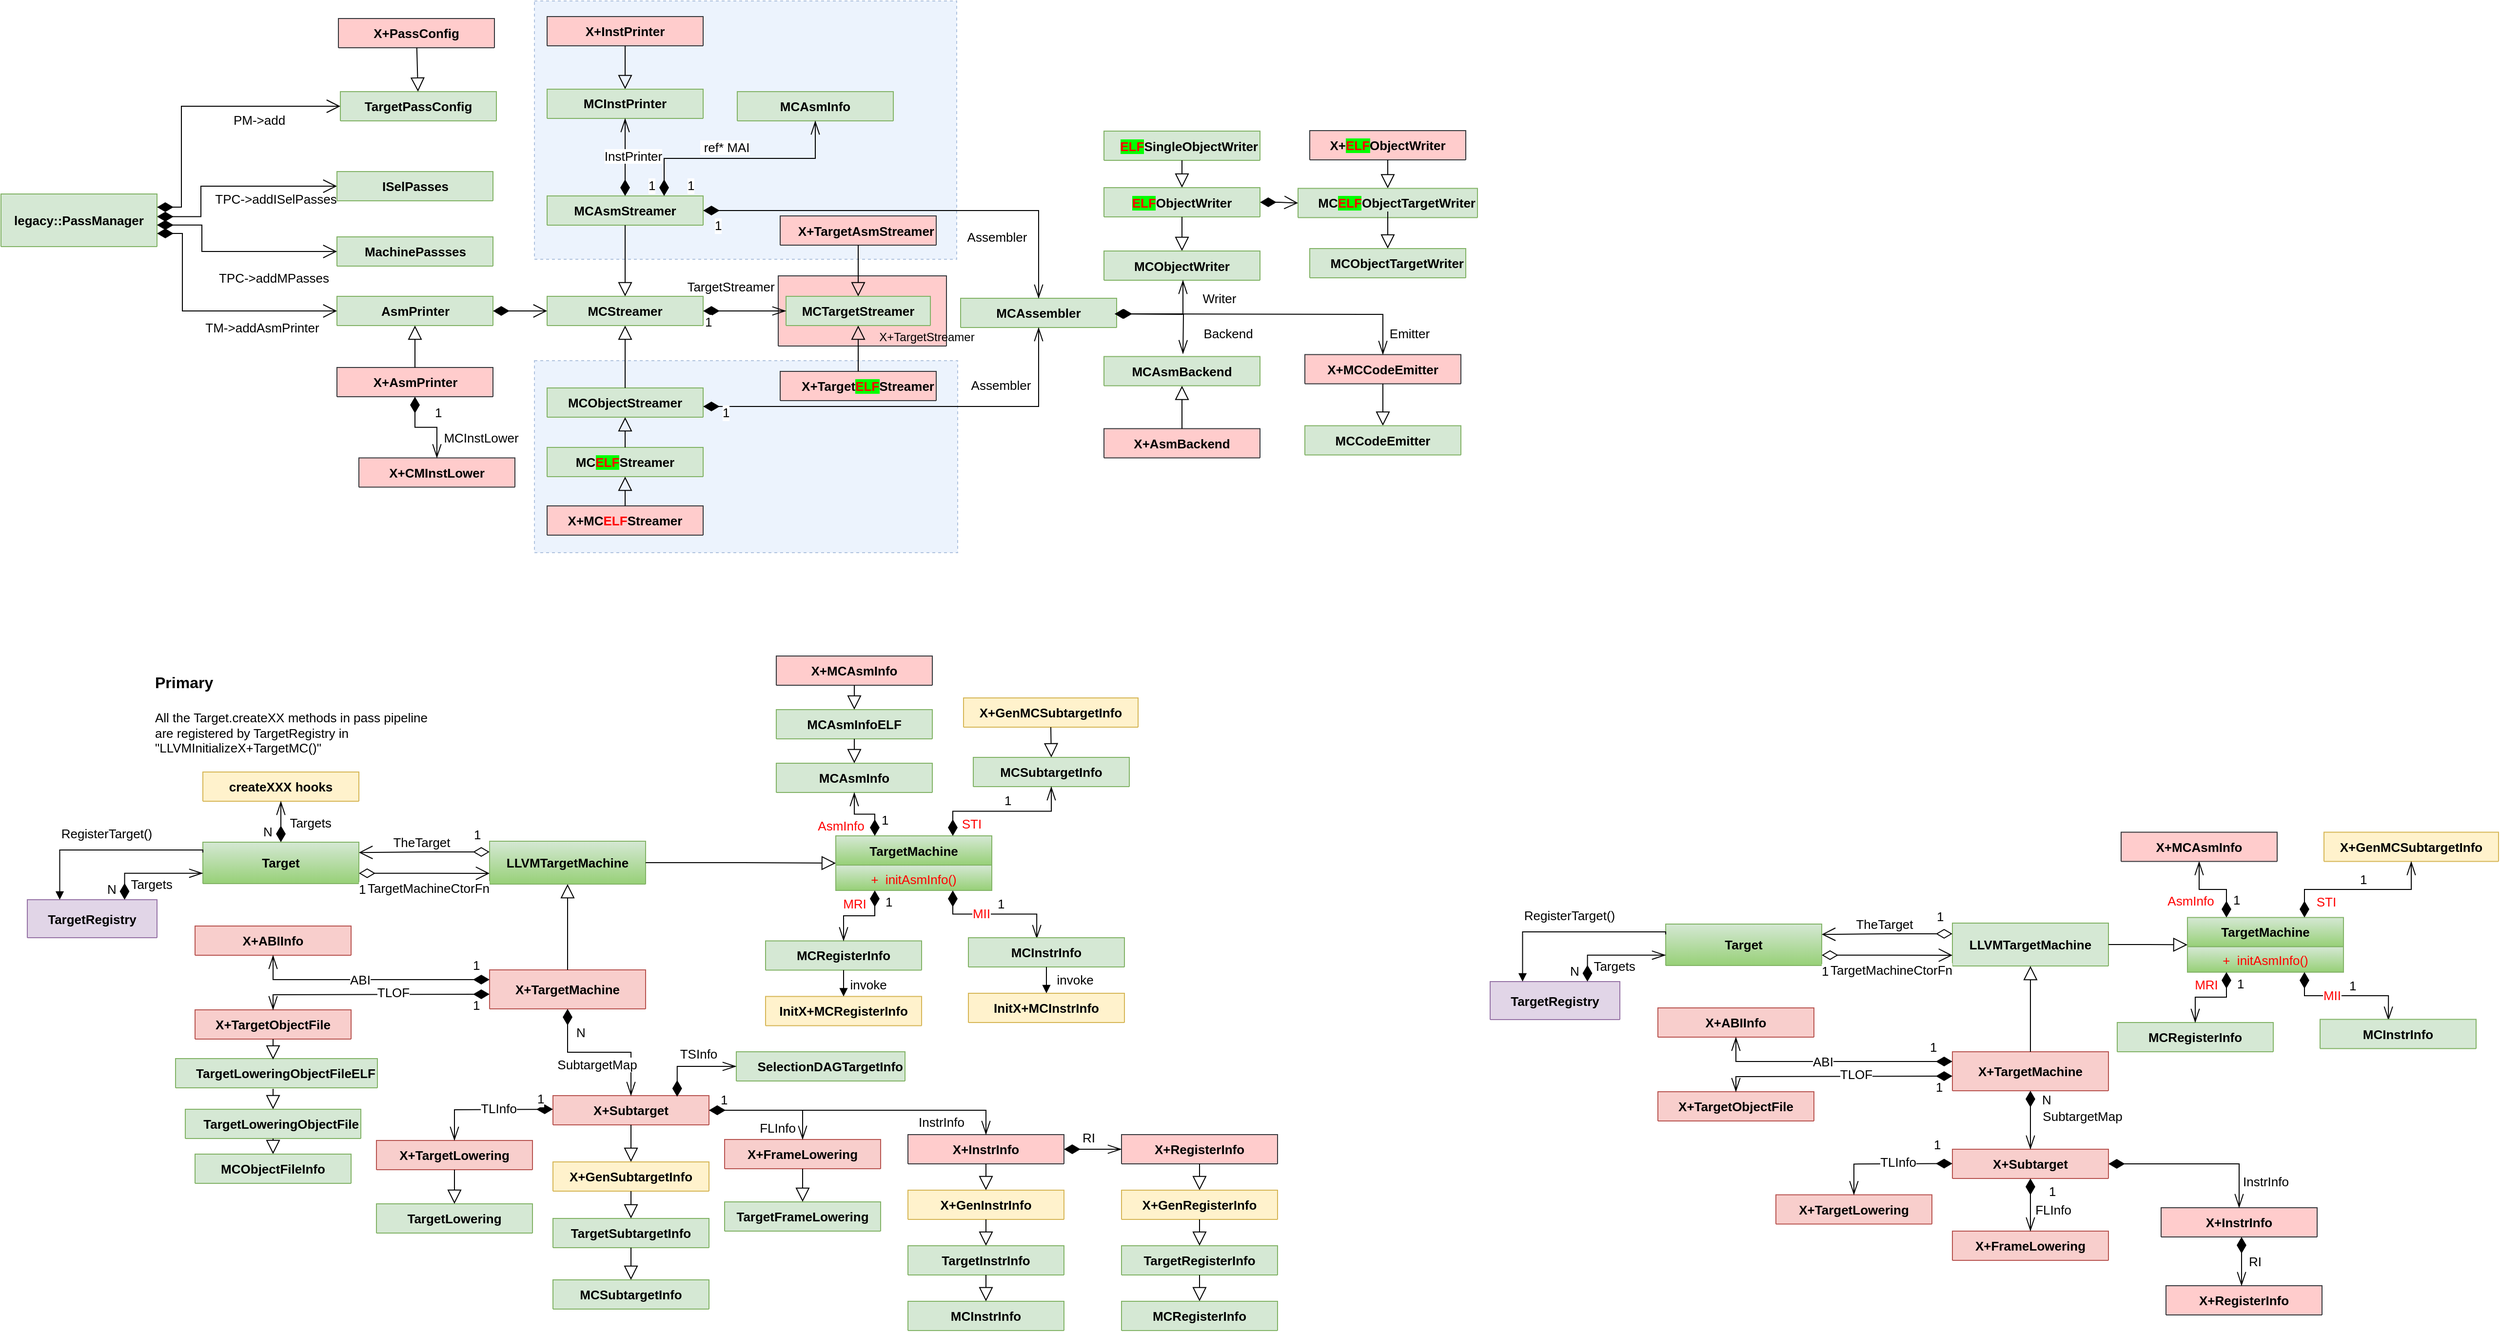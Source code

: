 <mxfile version="21.5.1" type="device">
  <diagram name="第 1 页" id="kL6ouIeIhQxrdk8Bzcih">
    <mxGraphModel dx="1908" dy="1733" grid="0" gridSize="10" guides="1" tooltips="1" connect="1" arrows="1" fold="1" page="0" pageScale="1" pageWidth="827" pageHeight="1169" math="0" shadow="0">
      <root>
        <mxCell id="0" />
        <mxCell id="1" parent="0" />
        <mxCell id="jq3bAAN9FsQ__k8qv7md-1" value="" style="rounded=0;whiteSpace=wrap;html=1;fillColor=#dae8fc;strokeWidth=1;dashed=1;strokeColor=#6c8ebf;gradientColor=none;opacity=50;" vertex="1" parent="1">
          <mxGeometry x="446" y="-215" width="434" height="197" as="geometry" />
        </mxCell>
        <mxCell id="jq3bAAN9FsQ__k8qv7md-2" value="" style="rounded=0;whiteSpace=wrap;html=1;fillColor=#dae8fc;strokeWidth=1;dashed=1;strokeColor=#6c8ebf;opacity=50;" vertex="1" parent="1">
          <mxGeometry x="446" y="-584" width="433" height="265" as="geometry" />
        </mxCell>
        <mxCell id="CLw23MSYpjSKy58oMHuV-534" value="" style="swimlane;fontStyle=1;align=right;verticalAlign=top;childLayout=stackLayout;horizontal=1;startSize=101;horizontalStack=0;resizeParent=1;resizeParentMax=0;resizeLast=0;collapsible=1;marginBottom=0;whiteSpace=wrap;html=1;fillColor=#ffcccc;strokeColor=#36393d;fontSize=13;" parent="1" vertex="1" collapsed="1">
          <mxGeometry x="696" y="-302" width="172.5" height="72" as="geometry">
            <mxRectangle x="390" y="220" width="160" height="56" as="alternateBounds" />
          </mxGeometry>
        </mxCell>
        <mxCell id="CLw23MSYpjSKy58oMHuV-535" value="+&amp;nbsp;&amp;nbsp;initAsmInfo()" style="text;strokeColor=none;fillColor=none;align=left;verticalAlign=top;spacingLeft=4;spacingRight=4;overflow=hidden;rotatable=0;points=[[0,0.5],[1,0.5]];portConstraint=eastwest;whiteSpace=wrap;html=1;" parent="CLw23MSYpjSKy58oMHuV-534" vertex="1">
          <mxGeometry y="30" width="160" height="26" as="geometry" />
        </mxCell>
        <mxCell id="CLw23MSYpjSKy58oMHuV-402" value="" style="endArrow=open;html=1;endSize=12;startArrow=diamondThin;startSize=14;startFill=1;align=left;verticalAlign=bottom;rounded=0;entryX=0;entryY=0.5;entryDx=0;entryDy=0;fontSize=13;edgeStyle=orthogonalEdgeStyle;exitX=1;exitY=0.43;exitDx=0;exitDy=0;exitPerimeter=0;" parent="1" source="CLw23MSYpjSKy58oMHuV-131" target="CLw23MSYpjSKy58oMHuV-387" edge="1">
          <mxGeometry relative="1" as="geometry">
            <mxPoint x="24" y="-241" as="sourcePoint" />
            <mxPoint x="171" y="-413" as="targetPoint" />
            <Array as="points">
              <mxPoint x="104" y="-363" />
              <mxPoint x="104" y="-394" />
            </Array>
          </mxGeometry>
        </mxCell>
        <mxCell id="CLw23MSYpjSKy58oMHuV-404" value="TPC-&amp;gt;addMPasses" style="text;html=1;strokeColor=none;fillColor=none;align=center;verticalAlign=middle;whiteSpace=wrap;rounded=0;fontSize=13;" parent="1" vertex="1">
          <mxGeometry x="103" y="-312" width="151.5" height="23" as="geometry" />
        </mxCell>
        <mxCell id="R7ZZSEsE3QXJH_9ho_os-1" value="&lt;span style=&quot;background-color: initial; font-size: 13px;&quot;&gt;X+TargetObjectFile&lt;/span&gt;" style="swimlane;fontStyle=1;align=center;verticalAlign=middle;childLayout=stackLayout;horizontal=1;startSize=30;horizontalStack=0;resizeParent=1;resizeParentMax=0;resizeLast=0;collapsible=1;marginBottom=0;whiteSpace=wrap;html=1;fillColor=#f8cecc;strokeColor=#b85450;fontSize=13;" parent="1" vertex="1" collapsed="1">
          <mxGeometry x="98" y="451" width="160" height="30" as="geometry">
            <mxRectangle x="121" y="260" width="160" height="90" as="alternateBounds" />
          </mxGeometry>
        </mxCell>
        <mxCell id="R7ZZSEsE3QXJH_9ho_os-2" value="+&amp;nbsp;" style="text;strokeColor=none;fillColor=none;align=left;verticalAlign=top;spacingLeft=4;spacingRight=4;overflow=hidden;rotatable=0;points=[[0,0.5],[1,0.5]];portConstraint=eastwest;whiteSpace=wrap;html=1;" parent="R7ZZSEsE3QXJH_9ho_os-1" vertex="1">
          <mxGeometry y="30" width="160" height="26" as="geometry" />
        </mxCell>
        <mxCell id="R7ZZSEsE3QXJH_9ho_os-3" value="" style="line;strokeWidth=1;fillColor=none;align=left;verticalAlign=middle;spacingTop=-1;spacingLeft=3;spacingRight=3;rotatable=0;labelPosition=right;points=[];portConstraint=eastwest;strokeColor=inherit;" parent="R7ZZSEsE3QXJH_9ho_os-1" vertex="1">
          <mxGeometry y="56" width="160" height="8" as="geometry" />
        </mxCell>
        <mxCell id="R7ZZSEsE3QXJH_9ho_os-4" value="+ Initialize(MCContext, TM)" style="text;strokeColor=none;fillColor=none;align=left;verticalAlign=top;spacingLeft=4;spacingRight=4;overflow=hidden;rotatable=0;points=[[0,0.5],[1,0.5]];portConstraint=eastwest;whiteSpace=wrap;html=1;" parent="R7ZZSEsE3QXJH_9ho_os-1" vertex="1">
          <mxGeometry y="64" width="160" height="26" as="geometry" />
        </mxCell>
        <mxCell id="GQpjQsAJnYNblnqLEnHx-1" value="TargetLoweringObjectFileELF" style="swimlane;fontStyle=1;align=right;verticalAlign=middle;childLayout=stackLayout;horizontal=1;startSize=30;horizontalStack=0;resizeParent=1;resizeParentMax=0;resizeLast=0;collapsible=1;marginBottom=0;whiteSpace=wrap;html=1;fillColor=#d5e8d4;strokeColor=#82b366;fontSize=13;" parent="1" vertex="1" collapsed="1">
          <mxGeometry x="78" y="501" width="207" height="30" as="geometry">
            <mxRectangle x="81" y="190" width="200" height="90" as="alternateBounds" />
          </mxGeometry>
        </mxCell>
        <mxCell id="GQpjQsAJnYNblnqLEnHx-2" value="+&amp;nbsp;&lt;br&gt;&lt;br&gt;&lt;br&gt;" style="text;strokeColor=none;fillColor=none;align=left;verticalAlign=top;spacingLeft=4;spacingRight=4;overflow=hidden;rotatable=0;points=[[0,0.5],[1,0.5]];portConstraint=eastwest;whiteSpace=wrap;html=1;" parent="GQpjQsAJnYNblnqLEnHx-1" vertex="1">
          <mxGeometry y="30" width="200" height="26" as="geometry" />
        </mxCell>
        <mxCell id="GQpjQsAJnYNblnqLEnHx-3" value="" style="line;strokeWidth=1;fillColor=none;align=left;verticalAlign=middle;spacingTop=-1;spacingLeft=3;spacingRight=3;rotatable=0;labelPosition=right;points=[];portConstraint=eastwest;strokeColor=inherit;" parent="GQpjQsAJnYNblnqLEnHx-1" vertex="1">
          <mxGeometry y="56" width="200" height="8" as="geometry" />
        </mxCell>
        <mxCell id="GQpjQsAJnYNblnqLEnHx-4" value="+ method(type): type" style="text;strokeColor=none;fillColor=none;align=left;verticalAlign=top;spacingLeft=4;spacingRight=4;overflow=hidden;rotatable=0;points=[[0,0.5],[1,0.5]];portConstraint=eastwest;whiteSpace=wrap;html=1;" parent="GQpjQsAJnYNblnqLEnHx-1" vertex="1">
          <mxGeometry y="64" width="200" height="26" as="geometry" />
        </mxCell>
        <mxCell id="CLw23MSYpjSKy58oMHuV-1" value="TargetLoweringObjectFile" style="swimlane;fontStyle=1;align=right;verticalAlign=middle;childLayout=stackLayout;horizontal=1;startSize=30;horizontalStack=0;resizeParent=1;resizeParentMax=0;resizeLast=0;collapsible=1;marginBottom=0;whiteSpace=wrap;html=1;fillColor=#d5e8d4;strokeColor=#82b366;fontSize=13;" parent="1" vertex="1" collapsed="1">
          <mxGeometry x="88" y="553" width="180" height="30" as="geometry">
            <mxRectangle x="70" y="120" width="200" height="90" as="alternateBounds" />
          </mxGeometry>
        </mxCell>
        <mxCell id="CLw23MSYpjSKy58oMHuV-2" value="+&amp;nbsp;" style="text;strokeColor=none;fillColor=none;align=left;verticalAlign=top;spacingLeft=4;spacingRight=4;overflow=hidden;rotatable=0;points=[[0,0.5],[1,0.5]];portConstraint=eastwest;whiteSpace=wrap;html=1;" parent="CLw23MSYpjSKy58oMHuV-1" vertex="1">
          <mxGeometry y="30" width="200" height="26" as="geometry" />
        </mxCell>
        <mxCell id="CLw23MSYpjSKy58oMHuV-3" value="" style="line;strokeWidth=1;fillColor=none;align=left;verticalAlign=middle;spacingTop=-1;spacingLeft=3;spacingRight=3;rotatable=0;labelPosition=right;points=[];portConstraint=eastwest;strokeColor=inherit;" parent="CLw23MSYpjSKy58oMHuV-1" vertex="1">
          <mxGeometry y="56" width="200" height="8" as="geometry" />
        </mxCell>
        <mxCell id="CLw23MSYpjSKy58oMHuV-4" value="+&amp;nbsp;&amp;nbsp;" style="text;strokeColor=none;fillColor=none;align=left;verticalAlign=top;spacingLeft=4;spacingRight=4;overflow=hidden;rotatable=0;points=[[0,0.5],[1,0.5]];portConstraint=eastwest;whiteSpace=wrap;html=1;" parent="CLw23MSYpjSKy58oMHuV-1" vertex="1">
          <mxGeometry y="64" width="200" height="26" as="geometry" />
        </mxCell>
        <mxCell id="CLw23MSYpjSKy58oMHuV-9" value="" style="endArrow=block;endSize=12;endFill=0;html=1;rounded=0;fontSize=13;exitX=0.5;exitY=1;exitDx=0;exitDy=0;entryX=0.5;entryY=0;entryDx=0;entryDy=0;" parent="1" source="CLw23MSYpjSKy58oMHuV-1" target="CLw23MSYpjSKy58oMHuV-173" edge="1">
          <mxGeometry width="160" relative="1" as="geometry">
            <mxPoint x="394" y="798.5" as="sourcePoint" />
            <mxPoint x="126.977" y="611" as="targetPoint" />
          </mxGeometry>
        </mxCell>
        <mxCell id="CLw23MSYpjSKy58oMHuV-10" value="" style="endArrow=block;endSize=12;endFill=0;html=1;rounded=0;entryX=0.5;entryY=0;entryDx=0;entryDy=0;exitX=0.5;exitY=1;exitDx=0;exitDy=0;fontSize=13;" parent="1" target="CLw23MSYpjSKy58oMHuV-1" edge="1">
          <mxGeometry width="160" relative="1" as="geometry">
            <mxPoint x="178" y="532" as="sourcePoint" />
            <mxPoint x="244" y="538.5" as="targetPoint" />
          </mxGeometry>
        </mxCell>
        <mxCell id="CLw23MSYpjSKy58oMHuV-16" value="" style="endArrow=block;endSize=12;endFill=0;html=1;rounded=0;fontSize=13;exitX=0.5;exitY=1;exitDx=0;exitDy=0;" parent="1" source="R7ZZSEsE3QXJH_9ho_os-1" edge="1">
          <mxGeometry width="160" relative="1" as="geometry">
            <mxPoint x="263" y="483" as="sourcePoint" />
            <mxPoint x="178" y="502" as="targetPoint" />
          </mxGeometry>
        </mxCell>
        <mxCell id="CLw23MSYpjSKy58oMHuV-17" value="X+TargetMachine" style="swimlane;fontStyle=1;align=center;verticalAlign=middle;childLayout=stackLayout;horizontal=1;startSize=40;horizontalStack=0;resizeParent=1;resizeParentMax=0;resizeLast=0;collapsible=1;marginBottom=0;whiteSpace=wrap;html=1;fillColor=#f8cecc;strokeColor=#b85450;fontSize=13;" parent="1" vertex="1" collapsed="1">
          <mxGeometry x="400" y="410" width="160" height="40" as="geometry">
            <mxRectangle x="410" y="310" width="160" height="90" as="alternateBounds" />
          </mxGeometry>
        </mxCell>
        <mxCell id="CLw23MSYpjSKy58oMHuV-18" value="+&amp;nbsp;" style="text;strokeColor=none;fillColor=none;align=left;verticalAlign=top;spacingLeft=4;spacingRight=4;overflow=hidden;rotatable=0;points=[[0,0.5],[1,0.5]];portConstraint=eastwest;whiteSpace=wrap;html=1;" parent="CLw23MSYpjSKy58oMHuV-17" vertex="1">
          <mxGeometry y="30" width="160" height="26" as="geometry" />
        </mxCell>
        <mxCell id="CLw23MSYpjSKy58oMHuV-19" value="" style="line;strokeWidth=1;fillColor=none;align=left;verticalAlign=middle;spacingTop=-1;spacingLeft=3;spacingRight=3;rotatable=0;labelPosition=right;points=[];portConstraint=eastwest;strokeColor=inherit;" parent="CLw23MSYpjSKy58oMHuV-17" vertex="1">
          <mxGeometry y="56" width="160" height="8" as="geometry" />
        </mxCell>
        <mxCell id="CLw23MSYpjSKy58oMHuV-20" value="+" style="text;strokeColor=none;fillColor=none;align=left;verticalAlign=top;spacingLeft=4;spacingRight=4;overflow=hidden;rotatable=0;points=[[0,0.5],[1,0.5]];portConstraint=eastwest;whiteSpace=wrap;html=1;" parent="CLw23MSYpjSKy58oMHuV-17" vertex="1">
          <mxGeometry y="64" width="160" height="26" as="geometry" />
        </mxCell>
        <mxCell id="CLw23MSYpjSKy58oMHuV-25" value="1" style="endArrow=openThin;html=1;endSize=12;startArrow=diamondThin;startSize=14;startFill=1;edgeStyle=orthogonalEdgeStyle;align=left;verticalAlign=bottom;rounded=0;endFill=0;entryX=0.5;entryY=0;entryDx=0;entryDy=0;exitX=0;exitY=0.75;exitDx=0;exitDy=0;fontSize=13;" parent="1" target="R7ZZSEsE3QXJH_9ho_os-1" edge="1">
          <mxGeometry x="-0.84" y="22" relative="1" as="geometry">
            <mxPoint x="400" y="435" as="sourcePoint" />
            <mxPoint x="101" y="456" as="targetPoint" />
            <mxPoint as="offset" />
          </mxGeometry>
        </mxCell>
        <mxCell id="CLw23MSYpjSKy58oMHuV-31" value="TLOF" style="edgeLabel;html=1;align=center;verticalAlign=middle;resizable=0;points=[];fontSize=13;" parent="CLw23MSYpjSKy58oMHuV-25" vertex="1" connectable="0">
          <mxGeometry x="-0.184" y="-1" relative="1" as="geometry">
            <mxPoint x="-2" y="-1" as="offset" />
          </mxGeometry>
        </mxCell>
        <mxCell id="CLw23MSYpjSKy58oMHuV-32" value="X+ABIInfo" style="swimlane;fontStyle=1;align=center;verticalAlign=middle;childLayout=stackLayout;horizontal=1;startSize=30;horizontalStack=0;resizeParent=1;resizeParentMax=0;resizeLast=0;collapsible=1;marginBottom=0;whiteSpace=wrap;html=1;fillColor=#f8cecc;strokeColor=#b85450;fontSize=13;" parent="1" vertex="1" collapsed="1">
          <mxGeometry x="98" y="365" width="160" height="30" as="geometry">
            <mxRectangle x="240" y="400" width="160" height="90" as="alternateBounds" />
          </mxGeometry>
        </mxCell>
        <mxCell id="CLw23MSYpjSKy58oMHuV-33" value="+&amp;nbsp;" style="text;strokeColor=none;fillColor=none;align=left;verticalAlign=top;spacingLeft=4;spacingRight=4;overflow=hidden;rotatable=0;points=[[0,0.5],[1,0.5]];portConstraint=eastwest;whiteSpace=wrap;html=1;" parent="CLw23MSYpjSKy58oMHuV-32" vertex="1">
          <mxGeometry y="30" width="160" height="26" as="geometry" />
        </mxCell>
        <mxCell id="CLw23MSYpjSKy58oMHuV-34" value="" style="line;strokeWidth=1;fillColor=none;align=left;verticalAlign=middle;spacingTop=-1;spacingLeft=3;spacingRight=3;rotatable=0;labelPosition=right;points=[];portConstraint=eastwest;strokeColor=inherit;" parent="CLw23MSYpjSKy58oMHuV-32" vertex="1">
          <mxGeometry y="56" width="160" height="8" as="geometry" />
        </mxCell>
        <mxCell id="CLw23MSYpjSKy58oMHuV-35" value="+&amp;nbsp;" style="text;strokeColor=none;fillColor=none;align=left;verticalAlign=top;spacingLeft=4;spacingRight=4;overflow=hidden;rotatable=0;points=[[0,0.5],[1,0.5]];portConstraint=eastwest;whiteSpace=wrap;html=1;" parent="CLw23MSYpjSKy58oMHuV-32" vertex="1">
          <mxGeometry y="64" width="160" height="26" as="geometry" />
        </mxCell>
        <mxCell id="CLw23MSYpjSKy58oMHuV-36" value="1" style="endArrow=openThin;html=1;endSize=12;startArrow=diamondThin;startSize=14;startFill=1;edgeStyle=orthogonalEdgeStyle;align=left;verticalAlign=bottom;rounded=0;endFill=0;entryX=0.5;entryY=1;entryDx=0;entryDy=0;fontSize=13;exitX=0;exitY=0.25;exitDx=0;exitDy=0;" parent="1" source="CLw23MSYpjSKy58oMHuV-17" target="CLw23MSYpjSKy58oMHuV-32" edge="1">
          <mxGeometry x="-0.846" y="-4" relative="1" as="geometry">
            <mxPoint x="410" y="350" as="sourcePoint" />
            <mxPoint x="221" y="310" as="targetPoint" />
            <Array as="points">
              <mxPoint x="178" y="420" />
            </Array>
            <mxPoint as="offset" />
          </mxGeometry>
        </mxCell>
        <mxCell id="CLw23MSYpjSKy58oMHuV-37" value="ABI" style="edgeLabel;html=1;align=center;verticalAlign=middle;resizable=0;points=[];fontSize=13;" parent="CLw23MSYpjSKy58oMHuV-36" vertex="1" connectable="0">
          <mxGeometry x="-0.184" y="-1" relative="1" as="geometry">
            <mxPoint x="-32" y="1" as="offset" />
          </mxGeometry>
        </mxCell>
        <mxCell id="CLw23MSYpjSKy58oMHuV-38" value="X+Subtarget" style="swimlane;fontStyle=1;align=center;verticalAlign=middle;childLayout=stackLayout;horizontal=1;startSize=30;horizontalStack=0;resizeParent=1;resizeParentMax=0;resizeLast=0;collapsible=1;marginBottom=0;whiteSpace=wrap;html=1;fillColor=#f8cecc;strokeColor=#b85450;fontSize=13;" parent="1" vertex="1" collapsed="1">
          <mxGeometry x="465" y="539" width="160" height="30" as="geometry">
            <mxRectangle x="240" y="400" width="160" height="90" as="alternateBounds" />
          </mxGeometry>
        </mxCell>
        <mxCell id="CLw23MSYpjSKy58oMHuV-39" value="+&amp;nbsp;" style="text;strokeColor=none;fillColor=none;align=left;verticalAlign=top;spacingLeft=4;spacingRight=4;overflow=hidden;rotatable=0;points=[[0,0.5],[1,0.5]];portConstraint=eastwest;whiteSpace=wrap;html=1;" parent="CLw23MSYpjSKy58oMHuV-38" vertex="1">
          <mxGeometry y="30" width="160" height="26" as="geometry" />
        </mxCell>
        <mxCell id="CLw23MSYpjSKy58oMHuV-40" value="" style="line;strokeWidth=1;fillColor=none;align=left;verticalAlign=middle;spacingTop=-1;spacingLeft=3;spacingRight=3;rotatable=0;labelPosition=right;points=[];portConstraint=eastwest;strokeColor=inherit;" parent="CLw23MSYpjSKy58oMHuV-38" vertex="1">
          <mxGeometry y="56" width="160" height="8" as="geometry" />
        </mxCell>
        <mxCell id="CLw23MSYpjSKy58oMHuV-41" value="+&amp;nbsp;" style="text;strokeColor=none;fillColor=none;align=left;verticalAlign=top;spacingLeft=4;spacingRight=4;overflow=hidden;rotatable=0;points=[[0,0.5],[1,0.5]];portConstraint=eastwest;whiteSpace=wrap;html=1;" parent="CLw23MSYpjSKy58oMHuV-38" vertex="1">
          <mxGeometry y="64" width="160" height="26" as="geometry" />
        </mxCell>
        <mxCell id="CLw23MSYpjSKy58oMHuV-42" value="N" style="endArrow=openThin;html=1;endSize=12;startArrow=diamondThin;startSize=14;startFill=1;edgeStyle=orthogonalEdgeStyle;align=left;verticalAlign=bottom;rounded=0;endFill=0;entryX=0.5;entryY=0;entryDx=0;entryDy=0;fontSize=13;exitX=0.5;exitY=1;exitDx=0;exitDy=0;" parent="1" source="CLw23MSYpjSKy58oMHuV-17" target="CLw23MSYpjSKy58oMHuV-38" edge="1">
          <mxGeometry x="-0.333" y="10" relative="1" as="geometry">
            <mxPoint x="480" y="460" as="sourcePoint" />
            <mxPoint x="520" y="500" as="targetPoint" />
            <Array as="points" />
            <mxPoint as="offset" />
          </mxGeometry>
        </mxCell>
        <mxCell id="CLw23MSYpjSKy58oMHuV-43" value="SubtargetMap" style="edgeLabel;html=1;align=center;verticalAlign=middle;resizable=0;points=[];fontSize=13;" parent="CLw23MSYpjSKy58oMHuV-42" vertex="1" connectable="0">
          <mxGeometry x="-0.184" y="-1" relative="1" as="geometry">
            <mxPoint x="11" y="11" as="offset" />
          </mxGeometry>
        </mxCell>
        <mxCell id="CLw23MSYpjSKy58oMHuV-45" value="LLVMTargetMachine" style="swimlane;fontStyle=1;align=center;verticalAlign=middle;childLayout=stackLayout;horizontal=1;startSize=44;horizontalStack=0;resizeParent=1;resizeParentMax=0;resizeLast=0;collapsible=1;marginBottom=0;whiteSpace=wrap;html=1;fillColor=#d5e8d4;strokeColor=#82b366;fontSize=13;gradientColor=#97d077;" parent="1" vertex="1" collapsed="1">
          <mxGeometry x="400" y="278" width="160" height="44" as="geometry">
            <mxRectangle x="390" y="220" width="160" height="56" as="alternateBounds" />
          </mxGeometry>
        </mxCell>
        <mxCell id="CLw23MSYpjSKy58oMHuV-46" value="+&amp;nbsp;&amp;nbsp;initAsmInfo()" style="text;strokeColor=none;fillColor=none;align=left;verticalAlign=top;spacingLeft=4;spacingRight=4;overflow=hidden;rotatable=0;points=[[0,0.5],[1,0.5]];portConstraint=eastwest;whiteSpace=wrap;html=1;" parent="CLw23MSYpjSKy58oMHuV-45" vertex="1">
          <mxGeometry y="30" width="160" height="26" as="geometry" />
        </mxCell>
        <mxCell id="CLw23MSYpjSKy58oMHuV-50" value="" style="endArrow=block;endSize=12;endFill=0;html=1;rounded=0;entryX=0.5;entryY=1;entryDx=0;entryDy=0;fontSize=13;exitX=0.5;exitY=0;exitDx=0;exitDy=0;" parent="1" source="CLw23MSYpjSKy58oMHuV-17" target="CLw23MSYpjSKy58oMHuV-45" edge="1">
          <mxGeometry width="160" relative="1" as="geometry">
            <mxPoint x="480" y="380" as="sourcePoint" />
            <mxPoint x="500" y="340" as="targetPoint" />
          </mxGeometry>
        </mxCell>
        <mxCell id="CLw23MSYpjSKy58oMHuV-51" value="TargetMachine" style="swimlane;fontStyle=1;align=center;verticalAlign=middle;childLayout=stackLayout;horizontal=1;startSize=30;horizontalStack=0;resizeParent=1;resizeParentMax=0;resizeLast=0;collapsible=1;marginBottom=0;whiteSpace=wrap;html=1;fillColor=#d5e8d4;strokeColor=#82b366;gradientColor=#97d077;fontSize=13;" parent="1" vertex="1">
          <mxGeometry x="755" y="272.5" width="160" height="56" as="geometry">
            <mxRectangle x="600" y="180" width="160" height="30" as="alternateBounds" />
          </mxGeometry>
        </mxCell>
        <mxCell id="CLw23MSYpjSKy58oMHuV-52" value="&lt;font color=&quot;#ff0000&quot; style=&quot;font-size: 13px;&quot;&gt;+&amp;nbsp;&amp;nbsp;initAsmInfo()&lt;/font&gt;" style="text;strokeColor=#82b366;fillColor=#d5e8d4;align=center;verticalAlign=top;spacingLeft=4;spacingRight=4;overflow=hidden;rotatable=0;points=[[0,0.5],[1,0.5]];portConstraint=eastwest;whiteSpace=wrap;html=1;gradientColor=#97d077;fontSize=13;" parent="CLw23MSYpjSKy58oMHuV-51" vertex="1">
          <mxGeometry y="30" width="160" height="26" as="geometry" />
        </mxCell>
        <mxCell id="CLw23MSYpjSKy58oMHuV-53" value="" style="endArrow=block;endSize=12;endFill=0;html=1;rounded=0;fontSize=13;exitX=1;exitY=0.5;exitDx=0;exitDy=0;entryX=0;entryY=0.5;entryDx=0;entryDy=0;edgeStyle=elbowEdgeStyle;" parent="1" source="CLw23MSYpjSKy58oMHuV-45" target="CLw23MSYpjSKy58oMHuV-51" edge="1">
          <mxGeometry width="160" relative="1" as="geometry">
            <mxPoint x="667" y="301" as="sourcePoint" />
            <mxPoint x="597" y="372" as="targetPoint" />
          </mxGeometry>
        </mxCell>
        <mxCell id="CLw23MSYpjSKy58oMHuV-54" value="Target" style="swimlane;fontStyle=1;align=center;verticalAlign=middle;childLayout=stackLayout;horizontal=1;startSize=50;horizontalStack=0;resizeParent=1;resizeParentMax=0;resizeLast=0;collapsible=1;marginBottom=0;whiteSpace=wrap;html=1;fillColor=#d5e8d4;strokeColor=#82b366;gradientColor=#97d077;fontSize=13;" parent="1" vertex="1" collapsed="1">
          <mxGeometry x="106" y="279" width="160" height="42.5" as="geometry">
            <mxRectangle x="320" y="50" width="160" height="56" as="alternateBounds" />
          </mxGeometry>
        </mxCell>
        <mxCell id="CLw23MSYpjSKy58oMHuV-55" value="+&amp;nbsp;&amp;nbsp;" style="text;strokeColor=none;fillColor=none;align=left;verticalAlign=top;spacingLeft=4;spacingRight=4;overflow=hidden;rotatable=0;points=[[0,0.5],[1,0.5]];portConstraint=eastwest;whiteSpace=wrap;html=1;" parent="CLw23MSYpjSKy58oMHuV-54" vertex="1">
          <mxGeometry y="30" width="160" height="26" as="geometry" />
        </mxCell>
        <mxCell id="CLw23MSYpjSKy58oMHuV-56" value="MCAsmInfo" style="swimlane;fontStyle=1;align=center;verticalAlign=middle;childLayout=stackLayout;horizontal=1;startSize=30;horizontalStack=0;resizeParent=1;resizeParentMax=0;resizeLast=0;collapsible=1;marginBottom=0;whiteSpace=wrap;html=1;fillColor=#d5e8d4;strokeColor=#82b366;fontSize=13;" parent="1" vertex="1" collapsed="1">
          <mxGeometry x="694" y="198" width="160" height="30" as="geometry">
            <mxRectangle x="390" y="220" width="160" height="56" as="alternateBounds" />
          </mxGeometry>
        </mxCell>
        <mxCell id="CLw23MSYpjSKy58oMHuV-57" value="+&amp;nbsp;&amp;nbsp;initAsmInfo()" style="text;strokeColor=none;fillColor=none;align=left;verticalAlign=top;spacingLeft=4;spacingRight=4;overflow=hidden;rotatable=0;points=[[0,0.5],[1,0.5]];portConstraint=eastwest;whiteSpace=wrap;html=1;" parent="CLw23MSYpjSKy58oMHuV-56" vertex="1">
          <mxGeometry y="30" width="160" height="26" as="geometry" />
        </mxCell>
        <mxCell id="CLw23MSYpjSKy58oMHuV-61" value="MCRegisterInfo" style="swimlane;fontStyle=1;align=center;verticalAlign=middle;childLayout=stackLayout;horizontal=1;startSize=30;horizontalStack=0;resizeParent=1;resizeParentMax=0;resizeLast=0;collapsible=1;marginBottom=0;whiteSpace=wrap;html=1;fillColor=#d5e8d4;strokeColor=#82b366;fontSize=13;" parent="1" vertex="1" collapsed="1">
          <mxGeometry x="683" y="380.25" width="160" height="30" as="geometry">
            <mxRectangle x="390" y="220" width="160" height="56" as="alternateBounds" />
          </mxGeometry>
        </mxCell>
        <mxCell id="CLw23MSYpjSKy58oMHuV-62" value="+&amp;nbsp;&amp;nbsp;initAsmInfo()" style="text;strokeColor=none;fillColor=none;align=left;verticalAlign=top;spacingLeft=4;spacingRight=4;overflow=hidden;rotatable=0;points=[[0,0.5],[1,0.5]];portConstraint=eastwest;whiteSpace=wrap;html=1;" parent="CLw23MSYpjSKy58oMHuV-61" vertex="1">
          <mxGeometry y="30" width="160" height="26" as="geometry" />
        </mxCell>
        <mxCell id="CLw23MSYpjSKy58oMHuV-63" value="MCInstrInfo" style="swimlane;fontStyle=1;align=center;verticalAlign=middle;childLayout=stackLayout;horizontal=1;startSize=30;horizontalStack=0;resizeParent=1;resizeParentMax=0;resizeLast=0;collapsible=1;marginBottom=0;whiteSpace=wrap;html=1;fillColor=#d5e8d4;strokeColor=#82b366;fontSize=13;" parent="1" vertex="1" collapsed="1">
          <mxGeometry x="829" y="750" width="160" height="30" as="geometry">
            <mxRectangle x="390" y="220" width="160" height="56" as="alternateBounds" />
          </mxGeometry>
        </mxCell>
        <mxCell id="CLw23MSYpjSKy58oMHuV-64" value="+&amp;nbsp;&amp;nbsp;initAsmInfo()" style="text;strokeColor=none;fillColor=none;align=left;verticalAlign=top;spacingLeft=4;spacingRight=4;overflow=hidden;rotatable=0;points=[[0,0.5],[1,0.5]];portConstraint=eastwest;whiteSpace=wrap;html=1;" parent="CLw23MSYpjSKy58oMHuV-63" vertex="1">
          <mxGeometry y="30" width="160" height="26" as="geometry" />
        </mxCell>
        <mxCell id="CLw23MSYpjSKy58oMHuV-65" value="MCSubtargetInfo" style="swimlane;fontStyle=1;align=center;verticalAlign=middle;childLayout=stackLayout;horizontal=1;startSize=30;horizontalStack=0;resizeParent=1;resizeParentMax=0;resizeLast=0;collapsible=1;marginBottom=0;whiteSpace=wrap;html=1;fillColor=#d5e8d4;strokeColor=#82b366;fontSize=13;" parent="1" vertex="1" collapsed="1">
          <mxGeometry x="896" y="192" width="160" height="30" as="geometry">
            <mxRectangle x="390" y="220" width="160" height="56" as="alternateBounds" />
          </mxGeometry>
        </mxCell>
        <mxCell id="CLw23MSYpjSKy58oMHuV-66" value="+&amp;nbsp;&amp;nbsp;initAsmInfo()" style="text;strokeColor=none;fillColor=none;align=left;verticalAlign=top;spacingLeft=4;spacingRight=4;overflow=hidden;rotatable=0;points=[[0,0.5],[1,0.5]];portConstraint=eastwest;whiteSpace=wrap;html=1;" parent="CLw23MSYpjSKy58oMHuV-65" vertex="1">
          <mxGeometry y="30" width="160" height="26" as="geometry" />
        </mxCell>
        <mxCell id="CLw23MSYpjSKy58oMHuV-68" value="1" style="endArrow=openThin;html=1;endSize=12;startArrow=diamondThin;startSize=14;startFill=1;edgeStyle=orthogonalEdgeStyle;align=left;verticalAlign=bottom;rounded=0;endFill=0;entryX=0.5;entryY=1;entryDx=0;entryDy=0;exitX=0.25;exitY=0;exitDx=0;exitDy=0;fontSize=13;" parent="1" source="CLw23MSYpjSKy58oMHuV-51" target="CLw23MSYpjSKy58oMHuV-56" edge="1">
          <mxGeometry x="-0.836" y="-5" relative="1" as="geometry">
            <mxPoint x="916" y="250" as="sourcePoint" />
            <mxPoint x="717" y="212" as="targetPoint" />
            <mxPoint as="offset" />
          </mxGeometry>
        </mxCell>
        <mxCell id="CLw23MSYpjSKy58oMHuV-69" value="AsmInfo" style="edgeLabel;html=1;align=center;verticalAlign=middle;resizable=0;points=[];fontSize=13;fontColor=#FF0000;" parent="CLw23MSYpjSKy58oMHuV-68" vertex="1" connectable="0">
          <mxGeometry x="-0.184" y="-1" relative="1" as="geometry">
            <mxPoint x="-31" y="12" as="offset" />
          </mxGeometry>
        </mxCell>
        <mxCell id="CLw23MSYpjSKy58oMHuV-70" value="1" style="endArrow=openThin;html=1;endSize=12;startArrow=diamondThin;startSize=14;startFill=1;edgeStyle=elbowEdgeStyle;align=left;verticalAlign=bottom;rounded=0;endFill=0;entryX=0.5;entryY=0;entryDx=0;entryDy=0;fontSize=13;elbow=vertical;exitX=0.25;exitY=1;exitDx=0;exitDy=0;" parent="1" source="CLw23MSYpjSKy58oMHuV-51" target="CLw23MSYpjSKy58oMHuV-61" edge="1">
          <mxGeometry x="-0.487" y="9" relative="1" as="geometry">
            <mxPoint x="807" y="328" as="sourcePoint" />
            <mxPoint x="746" y="371" as="targetPoint" />
            <mxPoint y="1" as="offset" />
          </mxGeometry>
        </mxCell>
        <mxCell id="CLw23MSYpjSKy58oMHuV-71" value="MRI" style="edgeLabel;html=1;align=center;verticalAlign=middle;resizable=0;points=[];fontSize=13;fontColor=#FF0000;" parent="CLw23MSYpjSKy58oMHuV-70" vertex="1" connectable="0">
          <mxGeometry x="-0.184" y="-1" relative="1" as="geometry">
            <mxPoint x="-13" y="-12" as="offset" />
          </mxGeometry>
        </mxCell>
        <mxCell id="CLw23MSYpjSKy58oMHuV-72" value="1" style="endArrow=openThin;html=1;endSize=12;startArrow=diamondThin;startSize=14;startFill=1;edgeStyle=orthogonalEdgeStyle;align=left;verticalAlign=bottom;rounded=0;endFill=0;exitX=0.75;exitY=1;exitDx=0;exitDy=0;fontSize=13;entryX=0.438;entryY=0.033;entryDx=0;entryDy=0;entryPerimeter=0;" parent="1" source="CLw23MSYpjSKy58oMHuV-51" target="CLw23MSYpjSKy58oMHuV-201" edge="1">
          <mxGeometry relative="1" as="geometry">
            <mxPoint x="857" y="282" as="sourcePoint" />
            <mxPoint x="1085" y="338" as="targetPoint" />
          </mxGeometry>
        </mxCell>
        <mxCell id="CLw23MSYpjSKy58oMHuV-73" value="MII" style="edgeLabel;html=1;align=center;verticalAlign=middle;resizable=0;points=[];fontSize=13;fontColor=#FF0000;" parent="CLw23MSYpjSKy58oMHuV-72" vertex="1" connectable="0">
          <mxGeometry x="-0.184" y="-1" relative="1" as="geometry">
            <mxPoint x="-3" y="-2" as="offset" />
          </mxGeometry>
        </mxCell>
        <mxCell id="CLw23MSYpjSKy58oMHuV-76" value="TargetRegistry" style="swimlane;fontStyle=1;align=center;verticalAlign=middle;childLayout=stackLayout;horizontal=1;startSize=39;horizontalStack=0;resizeParent=1;resizeParentMax=0;resizeLast=0;collapsible=1;marginBottom=0;whiteSpace=wrap;html=1;fillColor=#e1d5e7;strokeColor=#9673a6;fontSize=13;" parent="1" vertex="1" collapsed="1">
          <mxGeometry x="-74" y="338" width="133" height="39" as="geometry">
            <mxRectangle x="390" y="220" width="160" height="56" as="alternateBounds" />
          </mxGeometry>
        </mxCell>
        <mxCell id="CLw23MSYpjSKy58oMHuV-77" value="+&amp;nbsp;&amp;nbsp;initAsmInfo()" style="text;strokeColor=none;fillColor=none;align=left;verticalAlign=top;spacingLeft=4;spacingRight=4;overflow=hidden;rotatable=0;points=[[0,0.5],[1,0.5]];portConstraint=eastwest;whiteSpace=wrap;html=1;" parent="CLw23MSYpjSKy58oMHuV-76" vertex="1">
          <mxGeometry y="30" width="160" height="26" as="geometry" />
        </mxCell>
        <mxCell id="CLw23MSYpjSKy58oMHuV-80" value="RegisterTarget()" style="html=1;verticalAlign=bottom;endArrow=block;edgeStyle=elbowEdgeStyle;elbow=vertical;curved=0;rounded=0;fontSize=13;entryX=0.25;entryY=0;entryDx=0;entryDy=0;exitX=0;exitY=0.25;exitDx=0;exitDy=0;" parent="1" source="CLw23MSYpjSKy58oMHuV-54" target="CLw23MSYpjSKy58oMHuV-76" edge="1">
          <mxGeometry x="0.017" y="-6" width="80" relative="1" as="geometry">
            <mxPoint x="139" y="287" as="sourcePoint" />
            <mxPoint x="520" y="120" as="targetPoint" />
            <Array as="points">
              <mxPoint x="30" y="287" />
            </Array>
            <mxPoint as="offset" />
          </mxGeometry>
        </mxCell>
        <mxCell id="CLw23MSYpjSKy58oMHuV-81" value="MCAsmInfoELF" style="swimlane;fontStyle=1;align=center;verticalAlign=middle;childLayout=stackLayout;horizontal=1;startSize=30;horizontalStack=0;resizeParent=1;resizeParentMax=0;resizeLast=0;collapsible=1;marginBottom=0;whiteSpace=wrap;html=1;fillColor=#d5e8d4;strokeColor=#82b366;fontSize=13;" parent="1" vertex="1" collapsed="1">
          <mxGeometry x="694" y="143" width="160" height="30" as="geometry">
            <mxRectangle x="390" y="220" width="160" height="56" as="alternateBounds" />
          </mxGeometry>
        </mxCell>
        <mxCell id="CLw23MSYpjSKy58oMHuV-82" value="+&amp;nbsp;&amp;nbsp;initAsmInfo()" style="text;strokeColor=none;fillColor=none;align=left;verticalAlign=top;spacingLeft=4;spacingRight=4;overflow=hidden;rotatable=0;points=[[0,0.5],[1,0.5]];portConstraint=eastwest;whiteSpace=wrap;html=1;" parent="CLw23MSYpjSKy58oMHuV-81" vertex="1">
          <mxGeometry y="30" width="160" height="26" as="geometry" />
        </mxCell>
        <mxCell id="CLw23MSYpjSKy58oMHuV-84" value="X+MCAsmInfo" style="swimlane;fontStyle=1;align=center;verticalAlign=middle;childLayout=stackLayout;horizontal=1;startSize=30;horizontalStack=0;resizeParent=1;resizeParentMax=0;resizeLast=0;collapsible=1;marginBottom=0;whiteSpace=wrap;html=1;fillColor=#ffcccc;strokeColor=#36393d;fontSize=13;" parent="1" vertex="1" collapsed="1">
          <mxGeometry x="694" y="88" width="160" height="30" as="geometry">
            <mxRectangle x="390" y="220" width="160" height="56" as="alternateBounds" />
          </mxGeometry>
        </mxCell>
        <mxCell id="CLw23MSYpjSKy58oMHuV-85" value="+&amp;nbsp;&amp;nbsp;initAsmInfo()" style="text;strokeColor=none;fillColor=none;align=left;verticalAlign=top;spacingLeft=4;spacingRight=4;overflow=hidden;rotatable=0;points=[[0,0.5],[1,0.5]];portConstraint=eastwest;whiteSpace=wrap;html=1;" parent="CLw23MSYpjSKy58oMHuV-84" vertex="1">
          <mxGeometry y="30" width="160" height="26" as="geometry" />
        </mxCell>
        <mxCell id="CLw23MSYpjSKy58oMHuV-86" value="" style="endArrow=block;endSize=12;endFill=0;html=1;rounded=0;entryX=0.5;entryY=0;entryDx=0;entryDy=0;fontSize=13;exitX=0.5;exitY=1;exitDx=0;exitDy=0;" parent="1" source="CLw23MSYpjSKy58oMHuV-84" target="CLw23MSYpjSKy58oMHuV-81" edge="1">
          <mxGeometry width="160" relative="1" as="geometry">
            <mxPoint x="544" y="478" as="sourcePoint" />
            <mxPoint x="544" y="438" as="targetPoint" />
          </mxGeometry>
        </mxCell>
        <mxCell id="CLw23MSYpjSKy58oMHuV-87" value="" style="endArrow=block;endSize=12;endFill=0;html=1;rounded=0;entryX=0.5;entryY=0;entryDx=0;entryDy=0;fontSize=13;exitX=0.5;exitY=1;exitDx=0;exitDy=0;" parent="1" source="CLw23MSYpjSKy58oMHuV-81" target="CLw23MSYpjSKy58oMHuV-56" edge="1">
          <mxGeometry width="160" relative="1" as="geometry">
            <mxPoint x="784" y="108" as="sourcePoint" />
            <mxPoint x="784" y="148" as="targetPoint" />
          </mxGeometry>
        </mxCell>
        <mxCell id="CLw23MSYpjSKy58oMHuV-88" value="TargetRegisterInfo" style="swimlane;fontStyle=1;align=center;verticalAlign=middle;childLayout=stackLayout;horizontal=1;startSize=30;horizontalStack=0;resizeParent=1;resizeParentMax=0;resizeLast=0;collapsible=1;marginBottom=0;whiteSpace=wrap;html=1;fillColor=#d5e8d4;strokeColor=#82b366;fontSize=13;" parent="1" vertex="1" collapsed="1">
          <mxGeometry x="1048" y="693" width="160" height="30" as="geometry">
            <mxRectangle x="390" y="220" width="160" height="56" as="alternateBounds" />
          </mxGeometry>
        </mxCell>
        <mxCell id="CLw23MSYpjSKy58oMHuV-89" value="+&amp;nbsp;&amp;nbsp;initAsmInfo()" style="text;strokeColor=none;fillColor=none;align=left;verticalAlign=top;spacingLeft=4;spacingRight=4;overflow=hidden;rotatable=0;points=[[0,0.5],[1,0.5]];portConstraint=eastwest;whiteSpace=wrap;html=1;" parent="CLw23MSYpjSKy58oMHuV-88" vertex="1">
          <mxGeometry y="30" width="160" height="26" as="geometry" />
        </mxCell>
        <mxCell id="CLw23MSYpjSKy58oMHuV-90" value="" style="endArrow=block;endSize=12;endFill=0;html=1;rounded=0;fontSize=13;entryX=0.5;entryY=0;entryDx=0;entryDy=0;" parent="1" source="CLw23MSYpjSKy58oMHuV-88" target="CLw23MSYpjSKy58oMHuV-203" edge="1">
          <mxGeometry width="160" relative="1" as="geometry">
            <mxPoint x="492" y="406" as="sourcePoint" />
            <mxPoint x="1119" y="753" as="targetPoint" />
          </mxGeometry>
        </mxCell>
        <mxCell id="CLw23MSYpjSKy58oMHuV-91" value="TargetInstrInfo" style="swimlane;fontStyle=1;align=center;verticalAlign=middle;childLayout=stackLayout;horizontal=1;startSize=30;horizontalStack=0;resizeParent=1;resizeParentMax=0;resizeLast=0;collapsible=1;marginBottom=0;whiteSpace=wrap;html=1;fillColor=#d5e8d4;strokeColor=#82b366;fontSize=13;" parent="1" vertex="1" collapsed="1">
          <mxGeometry x="829" y="693" width="160" height="30" as="geometry">
            <mxRectangle x="390" y="220" width="160" height="56" as="alternateBounds" />
          </mxGeometry>
        </mxCell>
        <mxCell id="CLw23MSYpjSKy58oMHuV-92" value="+&amp;nbsp;&amp;nbsp;initAsmInfo()" style="text;strokeColor=none;fillColor=none;align=left;verticalAlign=top;spacingLeft=4;spacingRight=4;overflow=hidden;rotatable=0;points=[[0,0.5],[1,0.5]];portConstraint=eastwest;whiteSpace=wrap;html=1;" parent="CLw23MSYpjSKy58oMHuV-91" vertex="1">
          <mxGeometry y="30" width="160" height="26" as="geometry" />
        </mxCell>
        <mxCell id="CLw23MSYpjSKy58oMHuV-95" value="X+GenRegisterInfo" style="swimlane;fontStyle=1;align=center;verticalAlign=middle;childLayout=stackLayout;horizontal=1;startSize=30;horizontalStack=0;resizeParent=1;resizeParentMax=0;resizeLast=0;collapsible=1;marginBottom=0;whiteSpace=wrap;html=1;fillColor=#fff2cc;strokeColor=#d6b656;fontSize=13;" parent="1" vertex="1" collapsed="1">
          <mxGeometry x="1048" y="636" width="160" height="30" as="geometry">
            <mxRectangle x="390" y="220" width="160" height="56" as="alternateBounds" />
          </mxGeometry>
        </mxCell>
        <mxCell id="CLw23MSYpjSKy58oMHuV-96" value="+&amp;nbsp;&amp;nbsp;initAsmInfo()" style="text;strokeColor=none;fillColor=none;align=left;verticalAlign=top;spacingLeft=4;spacingRight=4;overflow=hidden;rotatable=0;points=[[0,0.5],[1,0.5]];portConstraint=eastwest;whiteSpace=wrap;html=1;" parent="CLw23MSYpjSKy58oMHuV-95" vertex="1">
          <mxGeometry y="30" width="160" height="26" as="geometry" />
        </mxCell>
        <mxCell id="CLw23MSYpjSKy58oMHuV-97" value="" style="endArrow=block;endSize=12;endFill=0;html=1;rounded=0;fontSize=13;" parent="1" source="CLw23MSYpjSKy58oMHuV-95" target="CLw23MSYpjSKy58oMHuV-88" edge="1">
          <mxGeometry width="160" relative="1" as="geometry">
            <mxPoint x="492" y="336" as="sourcePoint" />
            <mxPoint x="722" y="373" as="targetPoint" />
          </mxGeometry>
        </mxCell>
        <mxCell id="CLw23MSYpjSKy58oMHuV-98" value="" style="endArrow=block;endSize=12;endFill=0;html=1;rounded=0;fontSize=13;exitX=0.5;exitY=1;exitDx=0;exitDy=0;" parent="1" source="CLw23MSYpjSKy58oMHuV-91" target="CLw23MSYpjSKy58oMHuV-63" edge="1">
          <mxGeometry width="160" relative="1" as="geometry">
            <mxPoint x="889" y="143" as="sourcePoint" />
            <mxPoint x="889" y="183" as="targetPoint" />
          </mxGeometry>
        </mxCell>
        <mxCell id="CLw23MSYpjSKy58oMHuV-99" value="X+GenInstrInfo" style="swimlane;fontStyle=1;align=center;verticalAlign=middle;childLayout=stackLayout;horizontal=1;startSize=30;horizontalStack=0;resizeParent=1;resizeParentMax=0;resizeLast=0;collapsible=1;marginBottom=0;whiteSpace=wrap;html=1;fillColor=#fff2cc;strokeColor=#d6b656;fontSize=13;" parent="1" vertex="1" collapsed="1">
          <mxGeometry x="829" y="636" width="160" height="30" as="geometry">
            <mxRectangle x="390" y="220" width="160" height="56" as="alternateBounds" />
          </mxGeometry>
        </mxCell>
        <mxCell id="CLw23MSYpjSKy58oMHuV-100" value="+&amp;nbsp;&amp;nbsp;initAsmInfo()" style="text;strokeColor=none;fillColor=none;align=left;verticalAlign=top;spacingLeft=4;spacingRight=4;overflow=hidden;rotatable=0;points=[[0,0.5],[1,0.5]];portConstraint=eastwest;whiteSpace=wrap;html=1;" parent="CLw23MSYpjSKy58oMHuV-99" vertex="1">
          <mxGeometry y="30" width="160" height="26" as="geometry" />
        </mxCell>
        <mxCell id="CLw23MSYpjSKy58oMHuV-101" value="" style="endArrow=block;endSize=12;endFill=0;html=1;rounded=0;fontSize=13;entryX=0.5;entryY=0;entryDx=0;entryDy=0;exitX=0.5;exitY=1;exitDx=0;exitDy=0;" parent="1" source="CLw23MSYpjSKy58oMHuV-99" target="CLw23MSYpjSKy58oMHuV-91" edge="1">
          <mxGeometry width="160" relative="1" as="geometry">
            <mxPoint x="909" y="686" as="sourcePoint" />
            <mxPoint x="871" y="450" as="targetPoint" />
          </mxGeometry>
        </mxCell>
        <mxCell id="CLw23MSYpjSKy58oMHuV-102" value="X+RegisterInfo" style="swimlane;fontStyle=1;align=center;verticalAlign=middle;childLayout=stackLayout;horizontal=1;startSize=30;horizontalStack=0;resizeParent=1;resizeParentMax=0;resizeLast=0;collapsible=1;marginBottom=0;whiteSpace=wrap;html=1;fillColor=#ffcccc;strokeColor=#36393d;fontSize=13;" parent="1" vertex="1" collapsed="1">
          <mxGeometry x="1048" y="579" width="160" height="30" as="geometry">
            <mxRectangle x="390" y="220" width="160" height="56" as="alternateBounds" />
          </mxGeometry>
        </mxCell>
        <mxCell id="CLw23MSYpjSKy58oMHuV-103" value="+&amp;nbsp;&amp;nbsp;initAsmInfo()" style="text;strokeColor=none;fillColor=none;align=left;verticalAlign=top;spacingLeft=4;spacingRight=4;overflow=hidden;rotatable=0;points=[[0,0.5],[1,0.5]];portConstraint=eastwest;whiteSpace=wrap;html=1;" parent="CLw23MSYpjSKy58oMHuV-102" vertex="1">
          <mxGeometry y="30" width="160" height="26" as="geometry" />
        </mxCell>
        <mxCell id="CLw23MSYpjSKy58oMHuV-104" value="X+InstrInfo" style="swimlane;fontStyle=1;align=center;verticalAlign=middle;childLayout=stackLayout;horizontal=1;startSize=30;horizontalStack=0;resizeParent=1;resizeParentMax=0;resizeLast=0;collapsible=1;marginBottom=0;whiteSpace=wrap;html=1;fillColor=#ffcccc;strokeColor=#36393d;fontSize=13;" parent="1" vertex="1" collapsed="1">
          <mxGeometry x="829" y="579" width="160" height="30" as="geometry">
            <mxRectangle x="390" y="220" width="160" height="56" as="alternateBounds" />
          </mxGeometry>
        </mxCell>
        <mxCell id="CLw23MSYpjSKy58oMHuV-105" value="+&amp;nbsp;&amp;nbsp;initAsmInfo()" style="text;strokeColor=none;fillColor=none;align=left;verticalAlign=top;spacingLeft=4;spacingRight=4;overflow=hidden;rotatable=0;points=[[0,0.5],[1,0.5]];portConstraint=eastwest;whiteSpace=wrap;html=1;" parent="CLw23MSYpjSKy58oMHuV-104" vertex="1">
          <mxGeometry y="30" width="160" height="26" as="geometry" />
        </mxCell>
        <mxCell id="CLw23MSYpjSKy58oMHuV-106" value="" style="endArrow=block;endSize=12;endFill=0;html=1;rounded=0;fontSize=13;exitX=0.5;exitY=1;exitDx=0;exitDy=0;" parent="1" source="CLw23MSYpjSKy58oMHuV-104" target="CLw23MSYpjSKy58oMHuV-99" edge="1">
          <mxGeometry width="160" relative="1" as="geometry">
            <mxPoint x="881" y="473" as="sourcePoint" />
            <mxPoint x="905" y="667" as="targetPoint" />
          </mxGeometry>
        </mxCell>
        <mxCell id="CLw23MSYpjSKy58oMHuV-107" value="" style="endArrow=block;endSize=12;endFill=0;html=1;rounded=0;fontSize=13;" parent="1" source="CLw23MSYpjSKy58oMHuV-102" target="CLw23MSYpjSKy58oMHuV-95" edge="1">
          <mxGeometry width="160" relative="1" as="geometry">
            <mxPoint x="721.5" y="406" as="sourcePoint" />
            <mxPoint x="721.5" y="436" as="targetPoint" />
          </mxGeometry>
        </mxCell>
        <mxCell id="CLw23MSYpjSKy58oMHuV-111" value="X+GenMCSubtargetInfo" style="swimlane;fontStyle=1;align=center;verticalAlign=middle;childLayout=stackLayout;horizontal=1;startSize=30;horizontalStack=0;resizeParent=1;resizeParentMax=0;resizeLast=0;collapsible=1;marginBottom=0;whiteSpace=wrap;html=1;fillColor=#fff2cc;strokeColor=#d6b656;fontSize=13;" parent="1" vertex="1" collapsed="1">
          <mxGeometry x="886" y="131" width="179" height="30" as="geometry">
            <mxRectangle x="390" y="220" width="160" height="56" as="alternateBounds" />
          </mxGeometry>
        </mxCell>
        <mxCell id="CLw23MSYpjSKy58oMHuV-112" value="+&amp;nbsp;&amp;nbsp;initAsmInfo()" style="text;strokeColor=none;fillColor=none;align=left;verticalAlign=top;spacingLeft=4;spacingRight=4;overflow=hidden;rotatable=0;points=[[0,0.5],[1,0.5]];portConstraint=eastwest;whiteSpace=wrap;html=1;" parent="CLw23MSYpjSKy58oMHuV-111" vertex="1">
          <mxGeometry y="30" width="160" height="26" as="geometry" />
        </mxCell>
        <mxCell id="CLw23MSYpjSKy58oMHuV-114" value="X+PassConfig" style="swimlane;fontStyle=1;align=center;verticalAlign=middle;childLayout=stackLayout;horizontal=1;startSize=30;horizontalStack=0;resizeParent=1;resizeParentMax=0;resizeLast=0;collapsible=1;marginBottom=0;whiteSpace=wrap;html=1;fillColor=#ffcccc;strokeColor=#36393d;fontSize=13;" parent="1" vertex="1" collapsed="1">
          <mxGeometry x="245" y="-566" width="160" height="30" as="geometry">
            <mxRectangle x="390" y="220" width="160" height="56" as="alternateBounds" />
          </mxGeometry>
        </mxCell>
        <mxCell id="CLw23MSYpjSKy58oMHuV-115" value="+&amp;nbsp;&amp;nbsp;initAsmInfo()" style="text;strokeColor=none;fillColor=none;align=left;verticalAlign=top;spacingLeft=4;spacingRight=4;overflow=hidden;rotatable=0;points=[[0,0.5],[1,0.5]];portConstraint=eastwest;whiteSpace=wrap;html=1;" parent="CLw23MSYpjSKy58oMHuV-114" vertex="1">
          <mxGeometry y="30" width="160" height="26" as="geometry" />
        </mxCell>
        <mxCell id="CLw23MSYpjSKy58oMHuV-129" value="1" style="endArrow=open;html=1;endSize=12;startArrow=diamondThin;startSize=14;startFill=0;edgeStyle=orthogonalEdgeStyle;align=left;verticalAlign=bottom;rounded=0;exitX=1;exitY=0.75;exitDx=0;exitDy=0;entryX=0;entryY=0.75;entryDx=0;entryDy=0;fontSize=13;" parent="1" source="CLw23MSYpjSKy58oMHuV-54" target="CLw23MSYpjSKy58oMHuV-45" edge="1">
          <mxGeometry x="-1" y="-27" relative="1" as="geometry">
            <mxPoint x="538" y="365" as="sourcePoint" />
            <mxPoint x="698" y="365" as="targetPoint" />
            <mxPoint x="-2" as="offset" />
          </mxGeometry>
        </mxCell>
        <mxCell id="CLw23MSYpjSKy58oMHuV-130" value="TargetMachineCtorFn" style="edgeLabel;html=1;align=center;verticalAlign=middle;resizable=0;points=[];fontSize=13;" parent="CLw23MSYpjSKy58oMHuV-129" vertex="1" connectable="0">
          <mxGeometry x="-0.052" y="2" relative="1" as="geometry">
            <mxPoint x="7" y="17" as="offset" />
          </mxGeometry>
        </mxCell>
        <mxCell id="CLw23MSYpjSKy58oMHuV-131" value="legacy::PassManager" style="swimlane;fontStyle=1;align=center;verticalAlign=middle;childLayout=stackLayout;horizontal=1;startSize=54;horizontalStack=0;resizeParent=1;resizeParentMax=0;resizeLast=0;collapsible=1;marginBottom=0;whiteSpace=wrap;html=1;fillColor=#d5e8d4;strokeColor=#82b366;fontSize=13;points=[[0,0,0,0,0],[0,0.25,0,0,0],[0,0.5,0,0,0],[0,0.75,0,0,0],[0,1,0,0,0],[0.25,0,0,0,0],[0.25,1,0,0,0],[0.5,0,0,0,0],[0.5,1,0,0,0],[0.75,0,0,0,0],[0.75,1,0,0,0],[1,0,0,0,0],[1,0.25,0,0,0],[1,0.43,0,0,0],[1,0.59,0,0,0],[1,0.75,0,0,0],[1,1,0,0,0]];" parent="1" vertex="1" collapsed="1">
          <mxGeometry x="-101" y="-386" width="160" height="54" as="geometry">
            <mxRectangle x="390" y="220" width="160" height="56" as="alternateBounds" />
          </mxGeometry>
        </mxCell>
        <mxCell id="CLw23MSYpjSKy58oMHuV-132" value="+&amp;nbsp;&amp;nbsp;initAsmInfo()" style="text;strokeColor=none;fillColor=none;align=left;verticalAlign=top;spacingLeft=4;spacingRight=4;overflow=hidden;rotatable=0;points=[[0,0.5],[1,0.5]];portConstraint=eastwest;whiteSpace=wrap;html=1;" parent="CLw23MSYpjSKy58oMHuV-131" vertex="1">
          <mxGeometry y="30" width="160" height="26" as="geometry" />
        </mxCell>
        <mxCell id="CLw23MSYpjSKy58oMHuV-133" value="1" style="endArrow=open;html=1;endSize=12;startArrow=diamondThin;startSize=14;startFill=0;edgeStyle=orthogonalEdgeStyle;align=left;verticalAlign=bottom;rounded=0;entryX=1;entryY=0.25;entryDx=0;entryDy=0;exitX=0;exitY=0.25;exitDx=0;exitDy=0;fontSize=13;" parent="1" source="CLw23MSYpjSKy58oMHuV-45" target="CLw23MSYpjSKy58oMHuV-54" edge="1">
          <mxGeometry x="-0.733" y="-7" relative="1" as="geometry">
            <mxPoint x="459" y="402" as="sourcePoint" />
            <mxPoint x="619" y="402" as="targetPoint" />
            <mxPoint as="offset" />
          </mxGeometry>
        </mxCell>
        <mxCell id="CLw23MSYpjSKy58oMHuV-134" value="TheTarget" style="edgeLabel;html=1;align=center;verticalAlign=middle;resizable=0;points=[];fontSize=13;" parent="CLw23MSYpjSKy58oMHuV-133" vertex="1" connectable="0">
          <mxGeometry x="0.198" y="-2" relative="1" as="geometry">
            <mxPoint x="10" y="-9" as="offset" />
          </mxGeometry>
        </mxCell>
        <mxCell id="CLw23MSYpjSKy58oMHuV-136" value="N" style="endArrow=openThin;html=1;endSize=12;startArrow=diamondThin;startSize=14;startFill=1;edgeStyle=orthogonalEdgeStyle;align=left;verticalAlign=bottom;rounded=0;endFill=0;exitX=0.75;exitY=0;exitDx=0;exitDy=0;fontSize=13;entryX=0;entryY=0.75;entryDx=0;entryDy=0;" parent="1" source="CLw23MSYpjSKy58oMHuV-76" target="CLw23MSYpjSKy58oMHuV-54" edge="1">
          <mxGeometry x="-1" y="20" relative="1" as="geometry">
            <mxPoint x="25.75" y="369" as="sourcePoint" />
            <mxPoint x="162" y="515" as="targetPoint" />
            <mxPoint as="offset" />
          </mxGeometry>
        </mxCell>
        <mxCell id="CLw23MSYpjSKy58oMHuV-138" value="Targets" style="edgeLabel;html=1;align=center;verticalAlign=middle;resizable=0;points=[];fontSize=13;" parent="CLw23MSYpjSKy58oMHuV-136" vertex="1" connectable="0">
          <mxGeometry x="0.018" y="-1" relative="1" as="geometry">
            <mxPoint y="10" as="offset" />
          </mxGeometry>
        </mxCell>
        <mxCell id="CLw23MSYpjSKy58oMHuV-144" value="MCSubtargetInfo" style="swimlane;fontStyle=1;align=center;verticalAlign=middle;childLayout=stackLayout;horizontal=1;startSize=30;horizontalStack=0;resizeParent=1;resizeParentMax=0;resizeLast=0;collapsible=1;marginBottom=0;whiteSpace=wrap;html=1;fillColor=#d5e8d4;strokeColor=#82b366;fontSize=13;" parent="1" vertex="1" collapsed="1">
          <mxGeometry x="465" y="728" width="160" height="30" as="geometry">
            <mxRectangle x="390" y="220" width="160" height="56" as="alternateBounds" />
          </mxGeometry>
        </mxCell>
        <mxCell id="CLw23MSYpjSKy58oMHuV-145" value="+&amp;nbsp;&amp;nbsp;initAsmInfo()" style="text;strokeColor=none;fillColor=none;align=left;verticalAlign=top;spacingLeft=4;spacingRight=4;overflow=hidden;rotatable=0;points=[[0,0.5],[1,0.5]];portConstraint=eastwest;whiteSpace=wrap;html=1;" parent="CLw23MSYpjSKy58oMHuV-144" vertex="1">
          <mxGeometry y="30" width="160" height="26" as="geometry" />
        </mxCell>
        <mxCell id="CLw23MSYpjSKy58oMHuV-146" value="TargetSubtargetInfo" style="swimlane;fontStyle=1;align=center;verticalAlign=middle;childLayout=stackLayout;horizontal=1;startSize=30;horizontalStack=0;resizeParent=1;resizeParentMax=0;resizeLast=0;collapsible=1;marginBottom=0;whiteSpace=wrap;html=1;fillColor=#d5e8d4;strokeColor=#82b366;fontSize=13;" parent="1" vertex="1" collapsed="1">
          <mxGeometry x="465" y="665" width="160" height="30" as="geometry">
            <mxRectangle x="390" y="220" width="160" height="56" as="alternateBounds" />
          </mxGeometry>
        </mxCell>
        <mxCell id="CLw23MSYpjSKy58oMHuV-147" value="+&amp;nbsp;&amp;nbsp;initAsmInfo()" style="text;strokeColor=none;fillColor=none;align=left;verticalAlign=top;spacingLeft=4;spacingRight=4;overflow=hidden;rotatable=0;points=[[0,0.5],[1,0.5]];portConstraint=eastwest;whiteSpace=wrap;html=1;" parent="CLw23MSYpjSKy58oMHuV-146" vertex="1">
          <mxGeometry y="30" width="160" height="26" as="geometry" />
        </mxCell>
        <mxCell id="CLw23MSYpjSKy58oMHuV-148" value="" style="endArrow=block;endSize=12;endFill=0;html=1;rounded=0;fontSize=13;exitX=0.5;exitY=1;exitDx=0;exitDy=0;entryX=0.5;entryY=0;entryDx=0;entryDy=0;" parent="1" source="CLw23MSYpjSKy58oMHuV-146" target="CLw23MSYpjSKy58oMHuV-144" edge="1">
          <mxGeometry width="160" relative="1" as="geometry">
            <mxPoint x="535" y="385" as="sourcePoint" />
            <mxPoint x="545" y="545" as="targetPoint" />
          </mxGeometry>
        </mxCell>
        <mxCell id="CLw23MSYpjSKy58oMHuV-149" value="X+GenSubtargetInfo" style="swimlane;fontStyle=1;align=center;verticalAlign=middle;childLayout=stackLayout;horizontal=1;startSize=30;horizontalStack=0;resizeParent=1;resizeParentMax=0;resizeLast=0;collapsible=1;marginBottom=0;whiteSpace=wrap;html=1;fillColor=#fff2cc;strokeColor=#d6b656;fontSize=13;" parent="1" vertex="1" collapsed="1">
          <mxGeometry x="465" y="607" width="160" height="30" as="geometry">
            <mxRectangle x="390" y="220" width="160" height="56" as="alternateBounds" />
          </mxGeometry>
        </mxCell>
        <mxCell id="CLw23MSYpjSKy58oMHuV-150" value="+&amp;nbsp;&amp;nbsp;initAsmInfo()" style="text;strokeColor=none;fillColor=none;align=left;verticalAlign=top;spacingLeft=4;spacingRight=4;overflow=hidden;rotatable=0;points=[[0,0.5],[1,0.5]];portConstraint=eastwest;whiteSpace=wrap;html=1;" parent="CLw23MSYpjSKy58oMHuV-149" vertex="1">
          <mxGeometry y="30" width="160" height="26" as="geometry" />
        </mxCell>
        <mxCell id="CLw23MSYpjSKy58oMHuV-151" value="" style="endArrow=block;endSize=12;endFill=0;html=1;rounded=0;fontSize=13;entryX=0.5;entryY=0;entryDx=0;entryDy=0;exitX=0.5;exitY=1;exitDx=0;exitDy=0;" parent="1" source="CLw23MSYpjSKy58oMHuV-149" target="CLw23MSYpjSKy58oMHuV-146" edge="1">
          <mxGeometry width="160" relative="1" as="geometry">
            <mxPoint x="535" y="455" as="sourcePoint" />
            <mxPoint x="545" y="615" as="targetPoint" />
          </mxGeometry>
        </mxCell>
        <mxCell id="CLw23MSYpjSKy58oMHuV-154" value="" style="endArrow=block;endSize=12;endFill=0;html=1;rounded=0;fontSize=13;exitX=0.5;exitY=1;exitDx=0;exitDy=0;entryX=0.5;entryY=0;entryDx=0;entryDy=0;" parent="1" source="CLw23MSYpjSKy58oMHuV-38" target="CLw23MSYpjSKy58oMHuV-149" edge="1">
          <mxGeometry width="160" relative="1" as="geometry">
            <mxPoint x="545" y="685" as="sourcePoint" />
            <mxPoint x="545" y="635" as="targetPoint" />
          </mxGeometry>
        </mxCell>
        <mxCell id="CLw23MSYpjSKy58oMHuV-167" value="X+TargetLowering" style="swimlane;fontStyle=1;align=center;verticalAlign=middle;childLayout=stackLayout;horizontal=1;startSize=30;horizontalStack=0;resizeParent=1;resizeParentMax=0;resizeLast=0;collapsible=1;marginBottom=0;whiteSpace=wrap;html=1;fillColor=#f8cecc;strokeColor=#b85450;fontSize=13;" parent="1" vertex="1" collapsed="1">
          <mxGeometry x="284" y="585" width="160" height="30" as="geometry">
            <mxRectangle x="240" y="400" width="160" height="90" as="alternateBounds" />
          </mxGeometry>
        </mxCell>
        <mxCell id="CLw23MSYpjSKy58oMHuV-168" value="+&amp;nbsp;" style="text;strokeColor=none;fillColor=none;align=left;verticalAlign=top;spacingLeft=4;spacingRight=4;overflow=hidden;rotatable=0;points=[[0,0.5],[1,0.5]];portConstraint=eastwest;whiteSpace=wrap;html=1;" parent="CLw23MSYpjSKy58oMHuV-167" vertex="1">
          <mxGeometry y="30" width="160" height="26" as="geometry" />
        </mxCell>
        <mxCell id="CLw23MSYpjSKy58oMHuV-169" value="" style="line;strokeWidth=1;fillColor=none;align=left;verticalAlign=middle;spacingTop=-1;spacingLeft=3;spacingRight=3;rotatable=0;labelPosition=right;points=[];portConstraint=eastwest;strokeColor=inherit;" parent="CLw23MSYpjSKy58oMHuV-167" vertex="1">
          <mxGeometry y="56" width="160" height="8" as="geometry" />
        </mxCell>
        <mxCell id="CLw23MSYpjSKy58oMHuV-170" value="+&amp;nbsp;" style="text;strokeColor=none;fillColor=none;align=left;verticalAlign=top;spacingLeft=4;spacingRight=4;overflow=hidden;rotatable=0;points=[[0,0.5],[1,0.5]];portConstraint=eastwest;whiteSpace=wrap;html=1;" parent="CLw23MSYpjSKy58oMHuV-167" vertex="1">
          <mxGeometry y="64" width="160" height="26" as="geometry" />
        </mxCell>
        <mxCell id="CLw23MSYpjSKy58oMHuV-171" value="1" style="endArrow=openThin;html=1;endSize=12;startArrow=diamondThin;startSize=14;startFill=1;edgeStyle=orthogonalEdgeStyle;align=left;verticalAlign=bottom;rounded=0;endFill=0;entryX=0.5;entryY=0;entryDx=0;entryDy=0;exitX=0;exitY=0.75;exitDx=0;exitDy=0;fontSize=13;" parent="1" target="CLw23MSYpjSKy58oMHuV-167" edge="1">
          <mxGeometry x="-0.728" relative="1" as="geometry">
            <mxPoint x="465" y="553" as="sourcePoint" />
            <mxPoint x="305" y="573" as="targetPoint" />
            <mxPoint as="offset" />
          </mxGeometry>
        </mxCell>
        <mxCell id="CLw23MSYpjSKy58oMHuV-172" value="TLInfo" style="edgeLabel;html=1;align=center;verticalAlign=middle;resizable=0;points=[];fontSize=13;" parent="CLw23MSYpjSKy58oMHuV-171" vertex="1" connectable="0">
          <mxGeometry x="-0.184" y="-1" relative="1" as="geometry">
            <mxPoint x="-2" y="-1" as="offset" />
          </mxGeometry>
        </mxCell>
        <mxCell id="CLw23MSYpjSKy58oMHuV-173" value="MCObjectFileInfo" style="swimlane;fontStyle=1;align=center;verticalAlign=middle;childLayout=stackLayout;horizontal=1;startSize=40;horizontalStack=0;resizeParent=1;resizeParentMax=0;resizeLast=0;collapsible=1;marginBottom=0;whiteSpace=wrap;html=1;fillColor=#d5e8d4;strokeColor=#82b366;fontSize=13;" parent="1" vertex="1" collapsed="1">
          <mxGeometry x="98" y="599" width="160" height="30" as="geometry">
            <mxRectangle x="50" y="60" width="200" height="100" as="alternateBounds" />
          </mxGeometry>
        </mxCell>
        <mxCell id="CLw23MSYpjSKy58oMHuV-174" value="+&amp;nbsp;" style="text;strokeColor=none;fillColor=none;align=left;verticalAlign=top;spacingLeft=4;spacingRight=4;overflow=hidden;rotatable=0;points=[[0,0.5],[1,0.5]];portConstraint=eastwest;whiteSpace=wrap;html=1;" parent="CLw23MSYpjSKy58oMHuV-173" vertex="1">
          <mxGeometry y="40" width="200" height="26" as="geometry" />
        </mxCell>
        <mxCell id="CLw23MSYpjSKy58oMHuV-175" value="" style="line;strokeWidth=1;fillColor=none;align=left;verticalAlign=middle;spacingTop=-1;spacingLeft=3;spacingRight=3;rotatable=0;labelPosition=right;points=[];portConstraint=eastwest;strokeColor=inherit;" parent="CLw23MSYpjSKy58oMHuV-173" vertex="1">
          <mxGeometry y="66" width="200" height="8" as="geometry" />
        </mxCell>
        <mxCell id="CLw23MSYpjSKy58oMHuV-176" value="+&amp;nbsp;" style="text;strokeColor=none;fillColor=none;align=left;verticalAlign=top;spacingLeft=4;spacingRight=4;overflow=hidden;rotatable=0;points=[[0,0.5],[1,0.5]];portConstraint=eastwest;whiteSpace=wrap;html=1;" parent="CLw23MSYpjSKy58oMHuV-173" vertex="1">
          <mxGeometry y="74" width="200" height="26" as="geometry" />
        </mxCell>
        <mxCell id="CLw23MSYpjSKy58oMHuV-177" value="TargetLowering" style="swimlane;fontStyle=1;align=center;verticalAlign=middle;childLayout=stackLayout;horizontal=1;startSize=40;horizontalStack=0;resizeParent=1;resizeParentMax=0;resizeLast=0;collapsible=1;marginBottom=0;whiteSpace=wrap;html=1;fillColor=#d5e8d4;strokeColor=#82b366;fontSize=13;" parent="1" vertex="1" collapsed="1">
          <mxGeometry x="284" y="650" width="160" height="30" as="geometry">
            <mxRectangle x="50" y="60" width="200" height="100" as="alternateBounds" />
          </mxGeometry>
        </mxCell>
        <mxCell id="CLw23MSYpjSKy58oMHuV-178" value="+&amp;nbsp;" style="text;strokeColor=none;fillColor=none;align=left;verticalAlign=top;spacingLeft=4;spacingRight=4;overflow=hidden;rotatable=0;points=[[0,0.5],[1,0.5]];portConstraint=eastwest;whiteSpace=wrap;html=1;" parent="CLw23MSYpjSKy58oMHuV-177" vertex="1">
          <mxGeometry y="40" width="200" height="26" as="geometry" />
        </mxCell>
        <mxCell id="CLw23MSYpjSKy58oMHuV-179" value="" style="line;strokeWidth=1;fillColor=none;align=left;verticalAlign=middle;spacingTop=-1;spacingLeft=3;spacingRight=3;rotatable=0;labelPosition=right;points=[];portConstraint=eastwest;strokeColor=inherit;" parent="CLw23MSYpjSKy58oMHuV-177" vertex="1">
          <mxGeometry y="66" width="200" height="8" as="geometry" />
        </mxCell>
        <mxCell id="CLw23MSYpjSKy58oMHuV-180" value="+&amp;nbsp;" style="text;strokeColor=none;fillColor=none;align=left;verticalAlign=top;spacingLeft=4;spacingRight=4;overflow=hidden;rotatable=0;points=[[0,0.5],[1,0.5]];portConstraint=eastwest;whiteSpace=wrap;html=1;" parent="CLw23MSYpjSKy58oMHuV-177" vertex="1">
          <mxGeometry y="74" width="200" height="26" as="geometry" />
        </mxCell>
        <mxCell id="CLw23MSYpjSKy58oMHuV-181" value="" style="endArrow=block;endSize=12;endFill=0;html=1;rounded=0;fontSize=13;exitX=0.5;exitY=1;exitDx=0;exitDy=0;entryX=0.5;entryY=0;entryDx=0;entryDy=0;" parent="1" source="CLw23MSYpjSKy58oMHuV-167" target="CLw23MSYpjSKy58oMHuV-177" edge="1">
          <mxGeometry width="160" relative="1" as="geometry">
            <mxPoint x="566" y="579" as="sourcePoint" />
            <mxPoint x="566" y="617" as="targetPoint" />
          </mxGeometry>
        </mxCell>
        <mxCell id="CLw23MSYpjSKy58oMHuV-182" value="X+FrameLowering" style="swimlane;fontStyle=1;align=center;verticalAlign=middle;childLayout=stackLayout;horizontal=1;startSize=30;horizontalStack=0;resizeParent=1;resizeParentMax=0;resizeLast=0;collapsible=1;marginBottom=0;whiteSpace=wrap;html=1;fillColor=#f8cecc;strokeColor=#b85450;fontSize=13;" parent="1" vertex="1" collapsed="1">
          <mxGeometry x="641" y="584" width="160" height="30" as="geometry">
            <mxRectangle x="240" y="400" width="160" height="90" as="alternateBounds" />
          </mxGeometry>
        </mxCell>
        <mxCell id="CLw23MSYpjSKy58oMHuV-183" value="+&amp;nbsp;" style="text;strokeColor=none;fillColor=none;align=left;verticalAlign=top;spacingLeft=4;spacingRight=4;overflow=hidden;rotatable=0;points=[[0,0.5],[1,0.5]];portConstraint=eastwest;whiteSpace=wrap;html=1;" parent="CLw23MSYpjSKy58oMHuV-182" vertex="1">
          <mxGeometry y="30" width="160" height="26" as="geometry" />
        </mxCell>
        <mxCell id="CLw23MSYpjSKy58oMHuV-184" value="" style="line;strokeWidth=1;fillColor=none;align=left;verticalAlign=middle;spacingTop=-1;spacingLeft=3;spacingRight=3;rotatable=0;labelPosition=right;points=[];portConstraint=eastwest;strokeColor=inherit;" parent="CLw23MSYpjSKy58oMHuV-182" vertex="1">
          <mxGeometry y="56" width="160" height="8" as="geometry" />
        </mxCell>
        <mxCell id="CLw23MSYpjSKy58oMHuV-185" value="+&amp;nbsp;" style="text;strokeColor=none;fillColor=none;align=left;verticalAlign=top;spacingLeft=4;spacingRight=4;overflow=hidden;rotatable=0;points=[[0,0.5],[1,0.5]];portConstraint=eastwest;whiteSpace=wrap;html=1;" parent="CLw23MSYpjSKy58oMHuV-182" vertex="1">
          <mxGeometry y="64" width="160" height="26" as="geometry" />
        </mxCell>
        <mxCell id="CLw23MSYpjSKy58oMHuV-186" value="1" style="endArrow=openThin;html=1;endSize=12;startArrow=diamondThin;startSize=14;startFill=1;edgeStyle=orthogonalEdgeStyle;align=left;verticalAlign=bottom;rounded=0;endFill=0;entryX=0.5;entryY=0;entryDx=0;entryDy=0;fontSize=13;" parent="1" source="CLw23MSYpjSKy58oMHuV-38" target="CLw23MSYpjSKy58oMHuV-182" edge="1">
          <mxGeometry x="-0.841" relative="1" as="geometry">
            <mxPoint x="854" y="547" as="sourcePoint" />
            <mxPoint x="742" y="579" as="targetPoint" />
            <mxPoint as="offset" />
          </mxGeometry>
        </mxCell>
        <mxCell id="CLw23MSYpjSKy58oMHuV-187" value="FLInfo" style="edgeLabel;html=1;align=center;verticalAlign=middle;resizable=0;points=[];fontSize=13;" parent="CLw23MSYpjSKy58oMHuV-186" vertex="1" connectable="0">
          <mxGeometry x="-0.184" y="-1" relative="1" as="geometry">
            <mxPoint x="18" y="17" as="offset" />
          </mxGeometry>
        </mxCell>
        <mxCell id="CLw23MSYpjSKy58oMHuV-188" value="TargetFrameLowering" style="swimlane;fontStyle=1;align=center;verticalAlign=middle;childLayout=stackLayout;horizontal=1;startSize=40;horizontalStack=0;resizeParent=1;resizeParentMax=0;resizeLast=0;collapsible=1;marginBottom=0;whiteSpace=wrap;html=1;fillColor=#d5e8d4;strokeColor=#82b366;fontSize=13;" parent="1" vertex="1" collapsed="1">
          <mxGeometry x="641" y="648" width="160" height="30" as="geometry">
            <mxRectangle x="50" y="60" width="200" height="100" as="alternateBounds" />
          </mxGeometry>
        </mxCell>
        <mxCell id="CLw23MSYpjSKy58oMHuV-189" value="+&amp;nbsp;" style="text;strokeColor=none;fillColor=none;align=left;verticalAlign=top;spacingLeft=4;spacingRight=4;overflow=hidden;rotatable=0;points=[[0,0.5],[1,0.5]];portConstraint=eastwest;whiteSpace=wrap;html=1;" parent="CLw23MSYpjSKy58oMHuV-188" vertex="1">
          <mxGeometry y="40" width="200" height="26" as="geometry" />
        </mxCell>
        <mxCell id="CLw23MSYpjSKy58oMHuV-190" value="" style="line;strokeWidth=1;fillColor=none;align=left;verticalAlign=middle;spacingTop=-1;spacingLeft=3;spacingRight=3;rotatable=0;labelPosition=right;points=[];portConstraint=eastwest;strokeColor=inherit;" parent="CLw23MSYpjSKy58oMHuV-188" vertex="1">
          <mxGeometry y="66" width="200" height="8" as="geometry" />
        </mxCell>
        <mxCell id="CLw23MSYpjSKy58oMHuV-191" value="+&amp;nbsp;" style="text;strokeColor=none;fillColor=none;align=left;verticalAlign=top;spacingLeft=4;spacingRight=4;overflow=hidden;rotatable=0;points=[[0,0.5],[1,0.5]];portConstraint=eastwest;whiteSpace=wrap;html=1;" parent="CLw23MSYpjSKy58oMHuV-188" vertex="1">
          <mxGeometry y="74" width="200" height="26" as="geometry" />
        </mxCell>
        <mxCell id="CLw23MSYpjSKy58oMHuV-192" value="" style="endArrow=block;endSize=12;endFill=0;html=1;rounded=0;fontSize=13;exitX=0.5;exitY=1;exitDx=0;exitDy=0;" parent="1" source="CLw23MSYpjSKy58oMHuV-182" target="CLw23MSYpjSKy58oMHuV-188" edge="1">
          <mxGeometry width="160" relative="1" as="geometry">
            <mxPoint x="343" y="630" as="sourcePoint" />
            <mxPoint x="343" y="665" as="targetPoint" />
          </mxGeometry>
        </mxCell>
        <mxCell id="CLw23MSYpjSKy58oMHuV-193" value="" style="endArrow=openThin;html=1;endSize=12;startArrow=diamondThin;startSize=14;startFill=1;edgeStyle=orthogonalEdgeStyle;align=left;verticalAlign=bottom;rounded=0;endFill=0;fontSize=13;exitX=1;exitY=0.5;exitDx=0;exitDy=0;entryX=0.5;entryY=0;entryDx=0;entryDy=0;" parent="1" source="CLw23MSYpjSKy58oMHuV-38" target="CLw23MSYpjSKy58oMHuV-104" edge="1">
          <mxGeometry x="-0.881" y="14" relative="1" as="geometry">
            <mxPoint x="628" y="502" as="sourcePoint" />
            <mxPoint x="902" y="559" as="targetPoint" />
            <mxPoint as="offset" />
          </mxGeometry>
        </mxCell>
        <mxCell id="CLw23MSYpjSKy58oMHuV-194" value="InstrInfo" style="edgeLabel;html=1;align=center;verticalAlign=middle;resizable=0;points=[];fontSize=13;" parent="CLw23MSYpjSKy58oMHuV-193" vertex="1" connectable="0">
          <mxGeometry x="-0.184" y="-1" relative="1" as="geometry">
            <mxPoint x="112" y="11" as="offset" />
          </mxGeometry>
        </mxCell>
        <mxCell id="CLw23MSYpjSKy58oMHuV-196" value="" style="endArrow=openThin;html=1;endSize=12;startArrow=diamondThin;startSize=14;startFill=1;edgeStyle=elbowEdgeStyle;align=left;verticalAlign=bottom;rounded=0;endFill=0;fontSize=13;exitX=1;exitY=0.5;exitDx=0;exitDy=0;entryX=0;entryY=0.5;entryDx=0;entryDy=0;" parent="1" source="CLw23MSYpjSKy58oMHuV-104" target="CLw23MSYpjSKy58oMHuV-102" edge="1">
          <mxGeometry x="-0.881" y="14" relative="1" as="geometry">
            <mxPoint x="983" y="557" as="sourcePoint" />
            <mxPoint x="1101" y="77" as="targetPoint" />
            <mxPoint as="offset" />
            <Array as="points" />
          </mxGeometry>
        </mxCell>
        <mxCell id="CLw23MSYpjSKy58oMHuV-197" value="RI" style="edgeLabel;html=1;align=center;verticalAlign=middle;resizable=0;points=[];fontSize=13;" parent="CLw23MSYpjSKy58oMHuV-196" vertex="1" connectable="0">
          <mxGeometry x="-0.184" y="-1" relative="1" as="geometry">
            <mxPoint x="1" y="-13" as="offset" />
          </mxGeometry>
        </mxCell>
        <mxCell id="CLw23MSYpjSKy58oMHuV-199" value="1" style="endArrow=openThin;html=1;endSize=12;startArrow=diamondThin;startSize=14;startFill=1;edgeStyle=orthogonalEdgeStyle;align=left;verticalAlign=bottom;rounded=0;endFill=0;entryX=0.5;entryY=1;entryDx=0;entryDy=0;exitX=0.75;exitY=0;exitDx=0;exitDy=0;fontSize=13;" parent="1" source="CLw23MSYpjSKy58oMHuV-51" target="CLw23MSYpjSKy58oMHuV-65" edge="1">
          <mxGeometry relative="1" as="geometry">
            <mxPoint x="857" y="338" as="sourcePoint" />
            <mxPoint x="1053" y="396" as="targetPoint" />
          </mxGeometry>
        </mxCell>
        <mxCell id="CLw23MSYpjSKy58oMHuV-200" value="STI" style="edgeLabel;html=1;align=center;verticalAlign=middle;resizable=0;points=[];fontSize=13;fontColor=#FF0000;" parent="CLw23MSYpjSKy58oMHuV-199" vertex="1" connectable="0">
          <mxGeometry x="-0.184" y="-1" relative="1" as="geometry">
            <mxPoint x="-18" y="11" as="offset" />
          </mxGeometry>
        </mxCell>
        <mxCell id="CLw23MSYpjSKy58oMHuV-201" value="MCInstrInfo" style="swimlane;fontStyle=1;align=center;verticalAlign=middle;childLayout=stackLayout;horizontal=1;startSize=30;horizontalStack=0;resizeParent=1;resizeParentMax=0;resizeLast=0;collapsible=1;marginBottom=0;whiteSpace=wrap;html=1;fillColor=#d5e8d4;strokeColor=#82b366;fontSize=13;" parent="1" vertex="1" collapsed="1">
          <mxGeometry x="891" y="377" width="160" height="30" as="geometry">
            <mxRectangle x="390" y="220" width="160" height="56" as="alternateBounds" />
          </mxGeometry>
        </mxCell>
        <mxCell id="CLw23MSYpjSKy58oMHuV-202" value="+&amp;nbsp;&amp;nbsp;initAsmInfo()" style="text;strokeColor=none;fillColor=none;align=left;verticalAlign=top;spacingLeft=4;spacingRight=4;overflow=hidden;rotatable=0;points=[[0,0.5],[1,0.5]];portConstraint=eastwest;whiteSpace=wrap;html=1;" parent="CLw23MSYpjSKy58oMHuV-201" vertex="1">
          <mxGeometry y="30" width="160" height="26" as="geometry" />
        </mxCell>
        <mxCell id="CLw23MSYpjSKy58oMHuV-203" value="MCRegisterInfo" style="swimlane;fontStyle=1;align=center;verticalAlign=middle;childLayout=stackLayout;horizontal=1;startSize=30;horizontalStack=0;resizeParent=1;resizeParentMax=0;resizeLast=0;collapsible=1;marginBottom=0;whiteSpace=wrap;html=1;fillColor=#d5e8d4;strokeColor=#82b366;fontSize=13;" parent="1" vertex="1" collapsed="1">
          <mxGeometry x="1048" y="750" width="160" height="30" as="geometry">
            <mxRectangle x="390" y="220" width="160" height="56" as="alternateBounds" />
          </mxGeometry>
        </mxCell>
        <mxCell id="CLw23MSYpjSKy58oMHuV-204" value="+&amp;nbsp;&amp;nbsp;initAsmInfo()" style="text;strokeColor=none;fillColor=none;align=left;verticalAlign=top;spacingLeft=4;spacingRight=4;overflow=hidden;rotatable=0;points=[[0,0.5],[1,0.5]];portConstraint=eastwest;whiteSpace=wrap;html=1;" parent="CLw23MSYpjSKy58oMHuV-203" vertex="1">
          <mxGeometry y="30" width="160" height="26" as="geometry" />
        </mxCell>
        <mxCell id="CLw23MSYpjSKy58oMHuV-205" value="InitX+MCRegisterInfo" style="swimlane;fontStyle=1;align=center;verticalAlign=middle;childLayout=stackLayout;horizontal=1;startSize=30;horizontalStack=0;resizeParent=1;resizeParentMax=0;resizeLast=0;collapsible=1;marginBottom=0;whiteSpace=wrap;html=1;fillColor=#fff2cc;strokeColor=#d6b656;fontSize=13;" parent="1" vertex="1" collapsed="1">
          <mxGeometry x="683" y="437.25" width="160" height="30" as="geometry">
            <mxRectangle x="390" y="220" width="160" height="56" as="alternateBounds" />
          </mxGeometry>
        </mxCell>
        <mxCell id="CLw23MSYpjSKy58oMHuV-206" value="+&amp;nbsp;&amp;nbsp;initAsmInfo()" style="text;strokeColor=none;fillColor=none;align=left;verticalAlign=top;spacingLeft=4;spacingRight=4;overflow=hidden;rotatable=0;points=[[0,0.5],[1,0.5]];portConstraint=eastwest;whiteSpace=wrap;html=1;" parent="CLw23MSYpjSKy58oMHuV-205" vertex="1">
          <mxGeometry y="30" width="160" height="26" as="geometry" />
        </mxCell>
        <mxCell id="CLw23MSYpjSKy58oMHuV-207" value="invoke" style="html=1;verticalAlign=bottom;endArrow=block;edgeStyle=elbowEdgeStyle;elbow=vertical;curved=0;rounded=0;exitX=0.5;exitY=1;exitDx=0;exitDy=0;fontSize=13;" parent="1" source="CLw23MSYpjSKy58oMHuV-61" target="CLw23MSYpjSKy58oMHuV-205" edge="1">
          <mxGeometry x="0.926" y="25" width="80" relative="1" as="geometry">
            <mxPoint x="753" y="527.25" as="sourcePoint" />
            <mxPoint x="833" y="527.25" as="targetPoint" />
            <mxPoint as="offset" />
          </mxGeometry>
        </mxCell>
        <mxCell id="CLw23MSYpjSKy58oMHuV-208" value="InitX+MCInstrInfo" style="swimlane;fontStyle=1;align=center;verticalAlign=middle;childLayout=stackLayout;horizontal=1;startSize=30;horizontalStack=0;resizeParent=1;resizeParentMax=0;resizeLast=0;collapsible=1;marginBottom=0;whiteSpace=wrap;html=1;fillColor=#fff2cc;strokeColor=#d6b656;fontSize=13;" parent="1" vertex="1" collapsed="1">
          <mxGeometry x="891" y="434" width="160" height="30" as="geometry">
            <mxRectangle x="390" y="220" width="160" height="56" as="alternateBounds" />
          </mxGeometry>
        </mxCell>
        <mxCell id="CLw23MSYpjSKy58oMHuV-209" value="+&amp;nbsp;&amp;nbsp;initAsmInfo()" style="text;strokeColor=none;fillColor=none;align=left;verticalAlign=top;spacingLeft=4;spacingRight=4;overflow=hidden;rotatable=0;points=[[0,0.5],[1,0.5]];portConstraint=eastwest;whiteSpace=wrap;html=1;" parent="CLw23MSYpjSKy58oMHuV-208" vertex="1">
          <mxGeometry y="30" width="160" height="26" as="geometry" />
        </mxCell>
        <mxCell id="CLw23MSYpjSKy58oMHuV-210" value="invoke" style="html=1;verticalAlign=bottom;endArrow=block;edgeStyle=elbowEdgeStyle;elbow=vertical;curved=0;rounded=0;exitX=0.5;exitY=1;exitDx=0;exitDy=0;fontSize=13;entryX=0.5;entryY=0;entryDx=0;entryDy=0;" parent="1" source="CLw23MSYpjSKy58oMHuV-201" target="CLw23MSYpjSKy58oMHuV-208" edge="1">
          <mxGeometry x="0.778" y="29" width="80" relative="1" as="geometry">
            <mxPoint x="773" y="417" as="sourcePoint" />
            <mxPoint x="773" y="444" as="targetPoint" />
            <mxPoint as="offset" />
          </mxGeometry>
        </mxCell>
        <mxCell id="CLw23MSYpjSKy58oMHuV-211" value="" style="endArrow=block;endSize=12;endFill=0;html=1;rounded=0;entryX=0.5;entryY=0;entryDx=0;entryDy=0;fontSize=13;exitX=0.5;exitY=1;exitDx=0;exitDy=0;" parent="1" source="CLw23MSYpjSKy58oMHuV-111" target="CLw23MSYpjSKy58oMHuV-65" edge="1">
          <mxGeometry width="160" relative="1" as="geometry">
            <mxPoint x="765" y="165" as="sourcePoint" />
            <mxPoint x="765" y="190" as="targetPoint" />
          </mxGeometry>
        </mxCell>
        <mxCell id="CLw23MSYpjSKy58oMHuV-212" value="&lt;span style=&quot;background-color: initial; font-size: 13px;&quot;&gt;X+TargetObjectFile&lt;/span&gt;" style="swimlane;fontStyle=1;align=center;verticalAlign=middle;childLayout=stackLayout;horizontal=1;startSize=30;horizontalStack=0;resizeParent=1;resizeParentMax=0;resizeLast=0;collapsible=1;marginBottom=0;whiteSpace=wrap;html=1;fillColor=#f8cecc;strokeColor=#b85450;fontSize=13;" parent="1" vertex="1" collapsed="1">
          <mxGeometry x="1598" y="535" width="160" height="30" as="geometry">
            <mxRectangle x="121" y="260" width="160" height="90" as="alternateBounds" />
          </mxGeometry>
        </mxCell>
        <mxCell id="CLw23MSYpjSKy58oMHuV-213" value="+&amp;nbsp;" style="text;strokeColor=none;fillColor=none;align=left;verticalAlign=top;spacingLeft=4;spacingRight=4;overflow=hidden;rotatable=0;points=[[0,0.5],[1,0.5]];portConstraint=eastwest;whiteSpace=wrap;html=1;" parent="CLw23MSYpjSKy58oMHuV-212" vertex="1">
          <mxGeometry y="30" width="160" height="26" as="geometry" />
        </mxCell>
        <mxCell id="CLw23MSYpjSKy58oMHuV-214" value="" style="line;strokeWidth=1;fillColor=none;align=left;verticalAlign=middle;spacingTop=-1;spacingLeft=3;spacingRight=3;rotatable=0;labelPosition=right;points=[];portConstraint=eastwest;strokeColor=inherit;" parent="CLw23MSYpjSKy58oMHuV-212" vertex="1">
          <mxGeometry y="56" width="160" height="8" as="geometry" />
        </mxCell>
        <mxCell id="CLw23MSYpjSKy58oMHuV-215" value="+ Initialize(MCContext, TM)" style="text;strokeColor=none;fillColor=none;align=left;verticalAlign=top;spacingLeft=4;spacingRight=4;overflow=hidden;rotatable=0;points=[[0,0.5],[1,0.5]];portConstraint=eastwest;whiteSpace=wrap;html=1;" parent="CLw23MSYpjSKy58oMHuV-212" vertex="1">
          <mxGeometry y="64" width="160" height="26" as="geometry" />
        </mxCell>
        <mxCell id="CLw23MSYpjSKy58oMHuV-227" value="X+TargetMachine" style="swimlane;fontStyle=1;align=center;verticalAlign=middle;childLayout=stackLayout;horizontal=1;startSize=40;horizontalStack=0;resizeParent=1;resizeParentMax=0;resizeLast=0;collapsible=1;marginBottom=0;whiteSpace=wrap;html=1;fillColor=#f8cecc;strokeColor=#b85450;fontSize=13;" parent="1" vertex="1" collapsed="1">
          <mxGeometry x="1900" y="494" width="160" height="40" as="geometry">
            <mxRectangle x="410" y="310" width="160" height="90" as="alternateBounds" />
          </mxGeometry>
        </mxCell>
        <mxCell id="CLw23MSYpjSKy58oMHuV-228" value="+&amp;nbsp;" style="text;strokeColor=none;fillColor=none;align=left;verticalAlign=top;spacingLeft=4;spacingRight=4;overflow=hidden;rotatable=0;points=[[0,0.5],[1,0.5]];portConstraint=eastwest;whiteSpace=wrap;html=1;" parent="CLw23MSYpjSKy58oMHuV-227" vertex="1">
          <mxGeometry y="30" width="160" height="26" as="geometry" />
        </mxCell>
        <mxCell id="CLw23MSYpjSKy58oMHuV-229" value="" style="line;strokeWidth=1;fillColor=none;align=left;verticalAlign=middle;spacingTop=-1;spacingLeft=3;spacingRight=3;rotatable=0;labelPosition=right;points=[];portConstraint=eastwest;strokeColor=inherit;" parent="CLw23MSYpjSKy58oMHuV-227" vertex="1">
          <mxGeometry y="56" width="160" height="8" as="geometry" />
        </mxCell>
        <mxCell id="CLw23MSYpjSKy58oMHuV-230" value="+" style="text;strokeColor=none;fillColor=none;align=left;verticalAlign=top;spacingLeft=4;spacingRight=4;overflow=hidden;rotatable=0;points=[[0,0.5],[1,0.5]];portConstraint=eastwest;whiteSpace=wrap;html=1;" parent="CLw23MSYpjSKy58oMHuV-227" vertex="1">
          <mxGeometry y="64" width="160" height="26" as="geometry" />
        </mxCell>
        <mxCell id="CLw23MSYpjSKy58oMHuV-231" value="1" style="endArrow=openThin;html=1;endSize=12;startArrow=diamondThin;startSize=14;startFill=1;edgeStyle=orthogonalEdgeStyle;align=left;verticalAlign=bottom;rounded=0;endFill=0;entryX=0.5;entryY=0;entryDx=0;entryDy=0;exitX=0;exitY=0.75;exitDx=0;exitDy=0;fontSize=13;" parent="1" target="CLw23MSYpjSKy58oMHuV-212" edge="1">
          <mxGeometry x="-0.84" y="22" relative="1" as="geometry">
            <mxPoint x="1900" y="519" as="sourcePoint" />
            <mxPoint x="1601" y="540" as="targetPoint" />
            <mxPoint as="offset" />
          </mxGeometry>
        </mxCell>
        <mxCell id="CLw23MSYpjSKy58oMHuV-232" value="TLOF" style="edgeLabel;html=1;align=center;verticalAlign=middle;resizable=0;points=[];fontSize=13;" parent="CLw23MSYpjSKy58oMHuV-231" vertex="1" connectable="0">
          <mxGeometry x="-0.184" y="-1" relative="1" as="geometry">
            <mxPoint x="-2" y="-1" as="offset" />
          </mxGeometry>
        </mxCell>
        <mxCell id="CLw23MSYpjSKy58oMHuV-233" value="X+ABIInfo" style="swimlane;fontStyle=1;align=center;verticalAlign=middle;childLayout=stackLayout;horizontal=1;startSize=30;horizontalStack=0;resizeParent=1;resizeParentMax=0;resizeLast=0;collapsible=1;marginBottom=0;whiteSpace=wrap;html=1;fillColor=#f8cecc;strokeColor=#b85450;fontSize=13;" parent="1" vertex="1" collapsed="1">
          <mxGeometry x="1598" y="449" width="160" height="30" as="geometry">
            <mxRectangle x="240" y="400" width="160" height="90" as="alternateBounds" />
          </mxGeometry>
        </mxCell>
        <mxCell id="CLw23MSYpjSKy58oMHuV-234" value="+&amp;nbsp;" style="text;strokeColor=none;fillColor=none;align=left;verticalAlign=top;spacingLeft=4;spacingRight=4;overflow=hidden;rotatable=0;points=[[0,0.5],[1,0.5]];portConstraint=eastwest;whiteSpace=wrap;html=1;" parent="CLw23MSYpjSKy58oMHuV-233" vertex="1">
          <mxGeometry y="30" width="160" height="26" as="geometry" />
        </mxCell>
        <mxCell id="CLw23MSYpjSKy58oMHuV-235" value="" style="line;strokeWidth=1;fillColor=none;align=left;verticalAlign=middle;spacingTop=-1;spacingLeft=3;spacingRight=3;rotatable=0;labelPosition=right;points=[];portConstraint=eastwest;strokeColor=inherit;" parent="CLw23MSYpjSKy58oMHuV-233" vertex="1">
          <mxGeometry y="56" width="160" height="8" as="geometry" />
        </mxCell>
        <mxCell id="CLw23MSYpjSKy58oMHuV-236" value="+&amp;nbsp;" style="text;strokeColor=none;fillColor=none;align=left;verticalAlign=top;spacingLeft=4;spacingRight=4;overflow=hidden;rotatable=0;points=[[0,0.5],[1,0.5]];portConstraint=eastwest;whiteSpace=wrap;html=1;" parent="CLw23MSYpjSKy58oMHuV-233" vertex="1">
          <mxGeometry y="64" width="160" height="26" as="geometry" />
        </mxCell>
        <mxCell id="CLw23MSYpjSKy58oMHuV-237" value="1" style="endArrow=openThin;html=1;endSize=12;startArrow=diamondThin;startSize=14;startFill=1;edgeStyle=orthogonalEdgeStyle;align=left;verticalAlign=bottom;rounded=0;endFill=0;entryX=0.5;entryY=1;entryDx=0;entryDy=0;fontSize=13;exitX=0;exitY=0.25;exitDx=0;exitDy=0;" parent="1" source="CLw23MSYpjSKy58oMHuV-227" target="CLw23MSYpjSKy58oMHuV-233" edge="1">
          <mxGeometry x="-0.799" y="-4" relative="1" as="geometry">
            <mxPoint x="1910" y="434" as="sourcePoint" />
            <mxPoint x="1721" y="394" as="targetPoint" />
            <Array as="points">
              <mxPoint x="1678" y="504" />
            </Array>
            <mxPoint as="offset" />
          </mxGeometry>
        </mxCell>
        <mxCell id="CLw23MSYpjSKy58oMHuV-238" value="ABI" style="edgeLabel;html=1;align=center;verticalAlign=middle;resizable=0;points=[];fontSize=13;" parent="CLw23MSYpjSKy58oMHuV-237" vertex="1" connectable="0">
          <mxGeometry x="-0.184" y="-1" relative="1" as="geometry">
            <mxPoint x="-32" y="1" as="offset" />
          </mxGeometry>
        </mxCell>
        <mxCell id="CLw23MSYpjSKy58oMHuV-239" value="X+Subtarget" style="swimlane;fontStyle=1;align=center;verticalAlign=middle;childLayout=stackLayout;horizontal=1;startSize=30;horizontalStack=0;resizeParent=1;resizeParentMax=0;resizeLast=0;collapsible=1;marginBottom=0;whiteSpace=wrap;html=1;fillColor=#f8cecc;strokeColor=#b85450;fontSize=13;" parent="1" vertex="1" collapsed="1">
          <mxGeometry x="1900" y="594" width="160" height="30" as="geometry">
            <mxRectangle x="240" y="400" width="160" height="90" as="alternateBounds" />
          </mxGeometry>
        </mxCell>
        <mxCell id="CLw23MSYpjSKy58oMHuV-240" value="+&amp;nbsp;" style="text;strokeColor=none;fillColor=none;align=left;verticalAlign=top;spacingLeft=4;spacingRight=4;overflow=hidden;rotatable=0;points=[[0,0.5],[1,0.5]];portConstraint=eastwest;whiteSpace=wrap;html=1;" parent="CLw23MSYpjSKy58oMHuV-239" vertex="1">
          <mxGeometry y="30" width="160" height="26" as="geometry" />
        </mxCell>
        <mxCell id="CLw23MSYpjSKy58oMHuV-241" value="" style="line;strokeWidth=1;fillColor=none;align=left;verticalAlign=middle;spacingTop=-1;spacingLeft=3;spacingRight=3;rotatable=0;labelPosition=right;points=[];portConstraint=eastwest;strokeColor=inherit;" parent="CLw23MSYpjSKy58oMHuV-239" vertex="1">
          <mxGeometry y="56" width="160" height="8" as="geometry" />
        </mxCell>
        <mxCell id="CLw23MSYpjSKy58oMHuV-242" value="+&amp;nbsp;" style="text;strokeColor=none;fillColor=none;align=left;verticalAlign=top;spacingLeft=4;spacingRight=4;overflow=hidden;rotatable=0;points=[[0,0.5],[1,0.5]];portConstraint=eastwest;whiteSpace=wrap;html=1;" parent="CLw23MSYpjSKy58oMHuV-239" vertex="1">
          <mxGeometry y="64" width="160" height="26" as="geometry" />
        </mxCell>
        <mxCell id="CLw23MSYpjSKy58oMHuV-243" value="N" style="endArrow=openThin;html=1;endSize=12;startArrow=diamondThin;startSize=14;startFill=1;edgeStyle=orthogonalEdgeStyle;align=left;verticalAlign=bottom;rounded=0;endFill=0;entryX=0.5;entryY=0;entryDx=0;entryDy=0;fontSize=13;exitX=0.5;exitY=1;exitDx=0;exitDy=0;" parent="1" source="CLw23MSYpjSKy58oMHuV-227" target="CLw23MSYpjSKy58oMHuV-239" edge="1">
          <mxGeometry x="-0.333" y="10" relative="1" as="geometry">
            <mxPoint x="1980" y="544" as="sourcePoint" />
            <mxPoint x="2020" y="584" as="targetPoint" />
            <Array as="points" />
            <mxPoint as="offset" />
          </mxGeometry>
        </mxCell>
        <mxCell id="CLw23MSYpjSKy58oMHuV-244" value="SubtargetMap" style="edgeLabel;html=1;align=center;verticalAlign=middle;resizable=0;points=[];fontSize=13;" parent="CLw23MSYpjSKy58oMHuV-243" vertex="1" connectable="0">
          <mxGeometry x="-0.184" y="-1" relative="1" as="geometry">
            <mxPoint x="54" y="1" as="offset" />
          </mxGeometry>
        </mxCell>
        <mxCell id="CLw23MSYpjSKy58oMHuV-245" value="LLVMTargetMachine" style="swimlane;fontStyle=1;align=center;verticalAlign=middle;childLayout=stackLayout;horizontal=1;startSize=44;horizontalStack=0;resizeParent=1;resizeParentMax=0;resizeLast=0;collapsible=1;marginBottom=0;whiteSpace=wrap;html=1;fillColor=#d5e8d4;strokeColor=#82b366;fontSize=13;" parent="1" vertex="1" collapsed="1">
          <mxGeometry x="1900" y="362" width="160" height="44" as="geometry">
            <mxRectangle x="390" y="220" width="160" height="56" as="alternateBounds" />
          </mxGeometry>
        </mxCell>
        <mxCell id="CLw23MSYpjSKy58oMHuV-246" value="+&amp;nbsp;&amp;nbsp;initAsmInfo()" style="text;strokeColor=none;fillColor=none;align=left;verticalAlign=top;spacingLeft=4;spacingRight=4;overflow=hidden;rotatable=0;points=[[0,0.5],[1,0.5]];portConstraint=eastwest;whiteSpace=wrap;html=1;" parent="CLw23MSYpjSKy58oMHuV-245" vertex="1">
          <mxGeometry y="30" width="160" height="26" as="geometry" />
        </mxCell>
        <mxCell id="CLw23MSYpjSKy58oMHuV-247" value="" style="endArrow=block;endSize=12;endFill=0;html=1;rounded=0;entryX=0.5;entryY=1;entryDx=0;entryDy=0;fontSize=13;exitX=0.5;exitY=0;exitDx=0;exitDy=0;" parent="1" source="CLw23MSYpjSKy58oMHuV-227" target="CLw23MSYpjSKy58oMHuV-245" edge="1">
          <mxGeometry width="160" relative="1" as="geometry">
            <mxPoint x="1980" y="464" as="sourcePoint" />
            <mxPoint x="2000" y="424" as="targetPoint" />
          </mxGeometry>
        </mxCell>
        <mxCell id="CLw23MSYpjSKy58oMHuV-248" value="TargetMachine" style="swimlane;fontStyle=1;align=center;verticalAlign=middle;childLayout=stackLayout;horizontal=1;startSize=30;horizontalStack=0;resizeParent=1;resizeParentMax=0;resizeLast=0;collapsible=1;marginBottom=0;whiteSpace=wrap;html=1;fillColor=#d5e8d4;strokeColor=#82b366;gradientColor=#97d077;fontSize=13;" parent="1" vertex="1">
          <mxGeometry x="2141" y="356.25" width="160" height="56" as="geometry">
            <mxRectangle x="600" y="180" width="160" height="30" as="alternateBounds" />
          </mxGeometry>
        </mxCell>
        <mxCell id="CLw23MSYpjSKy58oMHuV-249" value="&lt;font color=&quot;#ff0000&quot; style=&quot;font-size: 13px;&quot;&gt;+&amp;nbsp;&amp;nbsp;initAsmInfo()&lt;/font&gt;" style="text;strokeColor=#82b366;fillColor=#d5e8d4;align=center;verticalAlign=top;spacingLeft=4;spacingRight=4;overflow=hidden;rotatable=0;points=[[0,0.5],[1,0.5]];portConstraint=eastwest;whiteSpace=wrap;html=1;gradientColor=#97d077;fontSize=13;" parent="CLw23MSYpjSKy58oMHuV-248" vertex="1">
          <mxGeometry y="30" width="160" height="26" as="geometry" />
        </mxCell>
        <mxCell id="CLw23MSYpjSKy58oMHuV-250" value="" style="endArrow=block;endSize=12;endFill=0;html=1;rounded=0;fontSize=13;exitX=1;exitY=0.5;exitDx=0;exitDy=0;entryX=0;entryY=0.5;entryDx=0;entryDy=0;edgeStyle=elbowEdgeStyle;" parent="1" source="CLw23MSYpjSKy58oMHuV-245" target="CLw23MSYpjSKy58oMHuV-248" edge="1">
          <mxGeometry width="160" relative="1" as="geometry">
            <mxPoint x="2167" y="385" as="sourcePoint" />
            <mxPoint x="2097" y="456" as="targetPoint" />
          </mxGeometry>
        </mxCell>
        <mxCell id="CLw23MSYpjSKy58oMHuV-251" value="Target" style="swimlane;fontStyle=1;align=center;verticalAlign=middle;childLayout=stackLayout;horizontal=1;startSize=50;horizontalStack=0;resizeParent=1;resizeParentMax=0;resizeLast=0;collapsible=1;marginBottom=0;whiteSpace=wrap;html=1;fillColor=#d5e8d4;strokeColor=#82b366;gradientColor=#97d077;fontSize=13;" parent="1" vertex="1" collapsed="1">
          <mxGeometry x="1606" y="363" width="160" height="42.5" as="geometry">
            <mxRectangle x="320" y="50" width="160" height="56" as="alternateBounds" />
          </mxGeometry>
        </mxCell>
        <mxCell id="CLw23MSYpjSKy58oMHuV-252" value="+&amp;nbsp;&amp;nbsp;" style="text;strokeColor=none;fillColor=none;align=left;verticalAlign=top;spacingLeft=4;spacingRight=4;overflow=hidden;rotatable=0;points=[[0,0.5],[1,0.5]];portConstraint=eastwest;whiteSpace=wrap;html=1;" parent="CLw23MSYpjSKy58oMHuV-251" vertex="1">
          <mxGeometry y="30" width="160" height="26" as="geometry" />
        </mxCell>
        <mxCell id="CLw23MSYpjSKy58oMHuV-255" value="MCRegisterInfo" style="swimlane;fontStyle=1;align=center;verticalAlign=middle;childLayout=stackLayout;horizontal=1;startSize=30;horizontalStack=0;resizeParent=1;resizeParentMax=0;resizeLast=0;collapsible=1;marginBottom=0;whiteSpace=wrap;html=1;fillColor=#d5e8d4;strokeColor=#82b366;fontSize=13;" parent="1" vertex="1" collapsed="1">
          <mxGeometry x="2069" y="464" width="160" height="30" as="geometry">
            <mxRectangle x="390" y="220" width="160" height="56" as="alternateBounds" />
          </mxGeometry>
        </mxCell>
        <mxCell id="CLw23MSYpjSKy58oMHuV-256" value="+&amp;nbsp;&amp;nbsp;initAsmInfo()" style="text;strokeColor=none;fillColor=none;align=left;verticalAlign=top;spacingLeft=4;spacingRight=4;overflow=hidden;rotatable=0;points=[[0,0.5],[1,0.5]];portConstraint=eastwest;whiteSpace=wrap;html=1;" parent="CLw23MSYpjSKy58oMHuV-255" vertex="1">
          <mxGeometry y="30" width="160" height="26" as="geometry" />
        </mxCell>
        <mxCell id="CLw23MSYpjSKy58oMHuV-261" value="1" style="endArrow=openThin;html=1;endSize=12;startArrow=diamondThin;startSize=14;startFill=1;edgeStyle=orthogonalEdgeStyle;align=left;verticalAlign=bottom;rounded=0;endFill=0;entryX=0.5;entryY=1;entryDx=0;entryDy=0;exitX=0.25;exitY=0;exitDx=0;exitDy=0;fontSize=13;" parent="1" source="CLw23MSYpjSKy58oMHuV-248" target="CLw23MSYpjSKy58oMHuV-272" edge="1">
          <mxGeometry x="-0.836" y="-5" relative="1" as="geometry">
            <mxPoint x="2302" y="333.75" as="sourcePoint" />
            <mxPoint x="2160" y="311.75" as="targetPoint" />
            <mxPoint as="offset" />
          </mxGeometry>
        </mxCell>
        <mxCell id="CLw23MSYpjSKy58oMHuV-262" value="AsmInfo" style="edgeLabel;html=1;align=center;verticalAlign=middle;resizable=0;points=[];fontSize=13;fontColor=#FF0000;" parent="CLw23MSYpjSKy58oMHuV-261" vertex="1" connectable="0">
          <mxGeometry x="-0.184" y="-1" relative="1" as="geometry">
            <mxPoint x="-31" y="12" as="offset" />
          </mxGeometry>
        </mxCell>
        <mxCell id="CLw23MSYpjSKy58oMHuV-263" value="1" style="endArrow=openThin;html=1;endSize=12;startArrow=diamondThin;startSize=14;startFill=1;edgeStyle=elbowEdgeStyle;align=left;verticalAlign=bottom;rounded=0;endFill=0;entryX=0.5;entryY=0;entryDx=0;entryDy=0;fontSize=13;elbow=vertical;exitX=0.25;exitY=1;exitDx=0;exitDy=0;" parent="1" source="CLw23MSYpjSKy58oMHuV-248" target="CLw23MSYpjSKy58oMHuV-255" edge="1">
          <mxGeometry x="-0.487" y="9" relative="1" as="geometry">
            <mxPoint x="2193" y="411.75" as="sourcePoint" />
            <mxPoint x="2132" y="454.75" as="targetPoint" />
            <mxPoint y="1" as="offset" />
          </mxGeometry>
        </mxCell>
        <mxCell id="CLw23MSYpjSKy58oMHuV-264" value="MRI" style="edgeLabel;html=1;align=center;verticalAlign=middle;resizable=0;points=[];fontSize=13;fontColor=#FF0000;" parent="CLw23MSYpjSKy58oMHuV-263" vertex="1" connectable="0">
          <mxGeometry x="-0.184" y="-1" relative="1" as="geometry">
            <mxPoint x="-13" y="-12" as="offset" />
          </mxGeometry>
        </mxCell>
        <mxCell id="CLw23MSYpjSKy58oMHuV-265" value="1" style="endArrow=openThin;html=1;endSize=12;startArrow=diamondThin;startSize=14;startFill=1;edgeStyle=orthogonalEdgeStyle;align=left;verticalAlign=bottom;rounded=0;endFill=0;exitX=0.75;exitY=1;exitDx=0;exitDy=0;fontSize=13;entryX=0.438;entryY=0.033;entryDx=0;entryDy=0;entryPerimeter=0;" parent="1" source="CLw23MSYpjSKy58oMHuV-248" target="CLw23MSYpjSKy58oMHuV-350" edge="1">
          <mxGeometry relative="1" as="geometry">
            <mxPoint x="2243" y="365.75" as="sourcePoint" />
            <mxPoint x="2471" y="421.75" as="targetPoint" />
          </mxGeometry>
        </mxCell>
        <mxCell id="CLw23MSYpjSKy58oMHuV-266" value="MII" style="edgeLabel;html=1;align=center;verticalAlign=middle;resizable=0;points=[];fontSize=13;fontColor=#FF0000;" parent="CLw23MSYpjSKy58oMHuV-265" vertex="1" connectable="0">
          <mxGeometry x="-0.184" y="-1" relative="1" as="geometry">
            <mxPoint x="-3" y="-2" as="offset" />
          </mxGeometry>
        </mxCell>
        <mxCell id="CLw23MSYpjSKy58oMHuV-267" value="TargetRegistry" style="swimlane;fontStyle=1;align=center;verticalAlign=middle;childLayout=stackLayout;horizontal=1;startSize=39;horizontalStack=0;resizeParent=1;resizeParentMax=0;resizeLast=0;collapsible=1;marginBottom=0;whiteSpace=wrap;html=1;fillColor=#e1d5e7;strokeColor=#9673a6;fontSize=13;" parent="1" vertex="1" collapsed="1">
          <mxGeometry x="1426" y="422" width="133" height="39" as="geometry">
            <mxRectangle x="390" y="220" width="160" height="56" as="alternateBounds" />
          </mxGeometry>
        </mxCell>
        <mxCell id="CLw23MSYpjSKy58oMHuV-268" value="+&amp;nbsp;&amp;nbsp;initAsmInfo()" style="text;strokeColor=none;fillColor=none;align=left;verticalAlign=top;spacingLeft=4;spacingRight=4;overflow=hidden;rotatable=0;points=[[0,0.5],[1,0.5]];portConstraint=eastwest;whiteSpace=wrap;html=1;" parent="CLw23MSYpjSKy58oMHuV-267" vertex="1">
          <mxGeometry y="30" width="160" height="26" as="geometry" />
        </mxCell>
        <mxCell id="CLw23MSYpjSKy58oMHuV-269" value="RegisterTarget()" style="html=1;verticalAlign=bottom;endArrow=block;edgeStyle=elbowEdgeStyle;elbow=vertical;curved=0;rounded=0;fontSize=13;entryX=0.25;entryY=0;entryDx=0;entryDy=0;exitX=0;exitY=0.25;exitDx=0;exitDy=0;" parent="1" source="CLw23MSYpjSKy58oMHuV-251" target="CLw23MSYpjSKy58oMHuV-267" edge="1">
          <mxGeometry x="0.017" y="-6" width="80" relative="1" as="geometry">
            <mxPoint x="1639" y="371" as="sourcePoint" />
            <mxPoint x="2020" y="204" as="targetPoint" />
            <Array as="points">
              <mxPoint x="1530" y="371" />
            </Array>
            <mxPoint as="offset" />
          </mxGeometry>
        </mxCell>
        <mxCell id="CLw23MSYpjSKy58oMHuV-272" value="X+MCAsmInfo" style="swimlane;fontStyle=1;align=center;verticalAlign=middle;childLayout=stackLayout;horizontal=1;startSize=30;horizontalStack=0;resizeParent=1;resizeParentMax=0;resizeLast=0;collapsible=1;marginBottom=0;whiteSpace=wrap;html=1;fillColor=#ffcccc;strokeColor=#36393d;fontSize=13;" parent="1" vertex="1" collapsed="1">
          <mxGeometry x="2073" y="268.75" width="160" height="30" as="geometry">
            <mxRectangle x="390" y="220" width="160" height="56" as="alternateBounds" />
          </mxGeometry>
        </mxCell>
        <mxCell id="CLw23MSYpjSKy58oMHuV-273" value="+&amp;nbsp;&amp;nbsp;initAsmInfo()" style="text;strokeColor=none;fillColor=none;align=left;verticalAlign=top;spacingLeft=4;spacingRight=4;overflow=hidden;rotatable=0;points=[[0,0.5],[1,0.5]];portConstraint=eastwest;whiteSpace=wrap;html=1;" parent="CLw23MSYpjSKy58oMHuV-272" vertex="1">
          <mxGeometry y="30" width="160" height="26" as="geometry" />
        </mxCell>
        <mxCell id="CLw23MSYpjSKy58oMHuV-288" value="X+RegisterInfo" style="swimlane;fontStyle=1;align=center;verticalAlign=middle;childLayout=stackLayout;horizontal=1;startSize=30;horizontalStack=0;resizeParent=1;resizeParentMax=0;resizeLast=0;collapsible=1;marginBottom=0;whiteSpace=wrap;html=1;fillColor=#ffcccc;strokeColor=#36393d;fontSize=13;" parent="1" vertex="1" collapsed="1">
          <mxGeometry x="2119" y="734" width="160" height="30" as="geometry">
            <mxRectangle x="390" y="220" width="160" height="56" as="alternateBounds" />
          </mxGeometry>
        </mxCell>
        <mxCell id="CLw23MSYpjSKy58oMHuV-289" value="+&amp;nbsp;&amp;nbsp;initAsmInfo()" style="text;strokeColor=none;fillColor=none;align=left;verticalAlign=top;spacingLeft=4;spacingRight=4;overflow=hidden;rotatable=0;points=[[0,0.5],[1,0.5]];portConstraint=eastwest;whiteSpace=wrap;html=1;" parent="CLw23MSYpjSKy58oMHuV-288" vertex="1">
          <mxGeometry y="30" width="160" height="26" as="geometry" />
        </mxCell>
        <mxCell id="CLw23MSYpjSKy58oMHuV-290" value="X+InstrInfo" style="swimlane;fontStyle=1;align=center;verticalAlign=middle;childLayout=stackLayout;horizontal=1;startSize=30;horizontalStack=0;resizeParent=1;resizeParentMax=0;resizeLast=0;collapsible=1;marginBottom=0;whiteSpace=wrap;html=1;fillColor=#ffcccc;strokeColor=#36393d;fontSize=13;" parent="1" vertex="1" collapsed="1">
          <mxGeometry x="2114" y="654" width="160" height="30" as="geometry">
            <mxRectangle x="390" y="220" width="160" height="56" as="alternateBounds" />
          </mxGeometry>
        </mxCell>
        <mxCell id="CLw23MSYpjSKy58oMHuV-291" value="+&amp;nbsp;&amp;nbsp;initAsmInfo()" style="text;strokeColor=none;fillColor=none;align=left;verticalAlign=top;spacingLeft=4;spacingRight=4;overflow=hidden;rotatable=0;points=[[0,0.5],[1,0.5]];portConstraint=eastwest;whiteSpace=wrap;html=1;" parent="CLw23MSYpjSKy58oMHuV-290" vertex="1">
          <mxGeometry y="30" width="160" height="26" as="geometry" />
        </mxCell>
        <mxCell id="CLw23MSYpjSKy58oMHuV-297" value="X+GenMCSubtargetInfo" style="swimlane;fontStyle=1;align=center;verticalAlign=middle;childLayout=stackLayout;horizontal=1;startSize=30;horizontalStack=0;resizeParent=1;resizeParentMax=0;resizeLast=0;collapsible=1;marginBottom=0;whiteSpace=wrap;html=1;fillColor=#fff2cc;strokeColor=#d6b656;fontSize=13;" parent="1" vertex="1" collapsed="1">
          <mxGeometry x="2281" y="268.75" width="179" height="30" as="geometry">
            <mxRectangle x="2281" y="268.75" width="160" height="56" as="alternateBounds" />
          </mxGeometry>
        </mxCell>
        <mxCell id="CLw23MSYpjSKy58oMHuV-298" value="+&amp;nbsp;&amp;nbsp;initAsmInfo()" style="text;strokeColor=none;fillColor=none;align=left;verticalAlign=top;spacingLeft=4;spacingRight=4;overflow=hidden;rotatable=0;points=[[0,0.5],[1,0.5]];portConstraint=eastwest;whiteSpace=wrap;html=1;" parent="CLw23MSYpjSKy58oMHuV-297" vertex="1">
          <mxGeometry y="30" width="160" height="26" as="geometry" />
        </mxCell>
        <mxCell id="CLw23MSYpjSKy58oMHuV-301" value="1" style="endArrow=open;html=1;endSize=12;startArrow=diamondThin;startSize=14;startFill=0;edgeStyle=orthogonalEdgeStyle;align=left;verticalAlign=bottom;rounded=0;exitX=1;exitY=0.75;exitDx=0;exitDy=0;entryX=0;entryY=0.75;entryDx=0;entryDy=0;fontSize=13;" parent="1" source="CLw23MSYpjSKy58oMHuV-251" target="CLw23MSYpjSKy58oMHuV-245" edge="1">
          <mxGeometry x="-1" y="-27" relative="1" as="geometry">
            <mxPoint x="2038" y="449" as="sourcePoint" />
            <mxPoint x="2198" y="449" as="targetPoint" />
            <mxPoint x="-2" as="offset" />
          </mxGeometry>
        </mxCell>
        <mxCell id="CLw23MSYpjSKy58oMHuV-302" value="TargetMachineCtorFn" style="edgeLabel;html=1;align=center;verticalAlign=middle;resizable=0;points=[];fontSize=13;" parent="CLw23MSYpjSKy58oMHuV-301" vertex="1" connectable="0">
          <mxGeometry x="-0.052" y="2" relative="1" as="geometry">
            <mxPoint x="7" y="17" as="offset" />
          </mxGeometry>
        </mxCell>
        <mxCell id="CLw23MSYpjSKy58oMHuV-305" value="1" style="endArrow=open;html=1;endSize=12;startArrow=diamondThin;startSize=14;startFill=0;edgeStyle=orthogonalEdgeStyle;align=left;verticalAlign=bottom;rounded=0;entryX=1;entryY=0.25;entryDx=0;entryDy=0;exitX=0;exitY=0.25;exitDx=0;exitDy=0;fontSize=13;" parent="1" source="CLw23MSYpjSKy58oMHuV-245" target="CLw23MSYpjSKy58oMHuV-251" edge="1">
          <mxGeometry x="-0.733" y="-7" relative="1" as="geometry">
            <mxPoint x="1959" y="486" as="sourcePoint" />
            <mxPoint x="2119" y="486" as="targetPoint" />
            <mxPoint as="offset" />
          </mxGeometry>
        </mxCell>
        <mxCell id="CLw23MSYpjSKy58oMHuV-306" value="TheTarget" style="edgeLabel;html=1;align=center;verticalAlign=middle;resizable=0;points=[];fontSize=13;" parent="CLw23MSYpjSKy58oMHuV-305" vertex="1" connectable="0">
          <mxGeometry x="0.198" y="-2" relative="1" as="geometry">
            <mxPoint x="10" y="-9" as="offset" />
          </mxGeometry>
        </mxCell>
        <mxCell id="CLw23MSYpjSKy58oMHuV-307" value="N" style="endArrow=openThin;html=1;endSize=12;startArrow=diamondThin;startSize=14;startFill=1;edgeStyle=orthogonalEdgeStyle;align=left;verticalAlign=bottom;rounded=0;endFill=0;exitX=0.75;exitY=0;exitDx=0;exitDy=0;fontSize=13;entryX=0;entryY=0.75;entryDx=0;entryDy=0;" parent="1" source="CLw23MSYpjSKy58oMHuV-267" target="CLw23MSYpjSKy58oMHuV-251" edge="1">
          <mxGeometry x="-1" y="20" relative="1" as="geometry">
            <mxPoint x="1525.75" y="453" as="sourcePoint" />
            <mxPoint x="1662" y="599" as="targetPoint" />
            <mxPoint as="offset" />
          </mxGeometry>
        </mxCell>
        <mxCell id="CLw23MSYpjSKy58oMHuV-308" value="Targets" style="edgeLabel;html=1;align=center;verticalAlign=middle;resizable=0;points=[];fontSize=13;" parent="CLw23MSYpjSKy58oMHuV-307" vertex="1" connectable="0">
          <mxGeometry x="0.018" y="-1" relative="1" as="geometry">
            <mxPoint y="10" as="offset" />
          </mxGeometry>
        </mxCell>
        <mxCell id="CLw23MSYpjSKy58oMHuV-318" value="X+TargetLowering" style="swimlane;fontStyle=1;align=center;verticalAlign=middle;childLayout=stackLayout;horizontal=1;startSize=30;horizontalStack=0;resizeParent=1;resizeParentMax=0;resizeLast=0;collapsible=1;marginBottom=0;whiteSpace=wrap;html=1;fillColor=#f8cecc;strokeColor=#b85450;fontSize=13;" parent="1" vertex="1" collapsed="1">
          <mxGeometry x="1719" y="640.73" width="160" height="30" as="geometry">
            <mxRectangle x="240" y="400" width="160" height="90" as="alternateBounds" />
          </mxGeometry>
        </mxCell>
        <mxCell id="CLw23MSYpjSKy58oMHuV-319" value="+&amp;nbsp;" style="text;strokeColor=none;fillColor=none;align=left;verticalAlign=top;spacingLeft=4;spacingRight=4;overflow=hidden;rotatable=0;points=[[0,0.5],[1,0.5]];portConstraint=eastwest;whiteSpace=wrap;html=1;" parent="CLw23MSYpjSKy58oMHuV-318" vertex="1">
          <mxGeometry y="30" width="160" height="26" as="geometry" />
        </mxCell>
        <mxCell id="CLw23MSYpjSKy58oMHuV-320" value="" style="line;strokeWidth=1;fillColor=none;align=left;verticalAlign=middle;spacingTop=-1;spacingLeft=3;spacingRight=3;rotatable=0;labelPosition=right;points=[];portConstraint=eastwest;strokeColor=inherit;" parent="CLw23MSYpjSKy58oMHuV-318" vertex="1">
          <mxGeometry y="56" width="160" height="8" as="geometry" />
        </mxCell>
        <mxCell id="CLw23MSYpjSKy58oMHuV-321" value="+&amp;nbsp;" style="text;strokeColor=none;fillColor=none;align=left;verticalAlign=top;spacingLeft=4;spacingRight=4;overflow=hidden;rotatable=0;points=[[0,0.5],[1,0.5]];portConstraint=eastwest;whiteSpace=wrap;html=1;" parent="CLw23MSYpjSKy58oMHuV-318" vertex="1">
          <mxGeometry y="64" width="160" height="26" as="geometry" />
        </mxCell>
        <mxCell id="CLw23MSYpjSKy58oMHuV-322" value="1" style="endArrow=openThin;html=1;endSize=12;startArrow=diamondThin;startSize=14;startFill=1;edgeStyle=orthogonalEdgeStyle;align=left;verticalAlign=bottom;rounded=0;endFill=0;entryX=0.5;entryY=0;entryDx=0;entryDy=0;exitX=0;exitY=0.75;exitDx=0;exitDy=0;fontSize=13;" parent="1" target="CLw23MSYpjSKy58oMHuV-318" edge="1">
          <mxGeometry x="-0.692" y="-9" relative="1" as="geometry">
            <mxPoint x="1900" y="608.73" as="sourcePoint" />
            <mxPoint x="1740" y="628.73" as="targetPoint" />
            <mxPoint as="offset" />
          </mxGeometry>
        </mxCell>
        <mxCell id="CLw23MSYpjSKy58oMHuV-323" value="TLInfo" style="edgeLabel;html=1;align=center;verticalAlign=middle;resizable=0;points=[];fontSize=13;" parent="CLw23MSYpjSKy58oMHuV-322" vertex="1" connectable="0">
          <mxGeometry x="-0.184" y="-1" relative="1" as="geometry">
            <mxPoint x="-2" y="-1" as="offset" />
          </mxGeometry>
        </mxCell>
        <mxCell id="CLw23MSYpjSKy58oMHuV-333" value="X+FrameLowering" style="swimlane;fontStyle=1;align=center;verticalAlign=middle;childLayout=stackLayout;horizontal=1;startSize=30;horizontalStack=0;resizeParent=1;resizeParentMax=0;resizeLast=0;collapsible=1;marginBottom=0;whiteSpace=wrap;html=1;fillColor=#f8cecc;strokeColor=#b85450;fontSize=13;" parent="1" vertex="1" collapsed="1">
          <mxGeometry x="1900" y="678" width="160" height="30" as="geometry">
            <mxRectangle x="240" y="400" width="160" height="90" as="alternateBounds" />
          </mxGeometry>
        </mxCell>
        <mxCell id="CLw23MSYpjSKy58oMHuV-334" value="+&amp;nbsp;" style="text;strokeColor=none;fillColor=none;align=left;verticalAlign=top;spacingLeft=4;spacingRight=4;overflow=hidden;rotatable=0;points=[[0,0.5],[1,0.5]];portConstraint=eastwest;whiteSpace=wrap;html=1;" parent="CLw23MSYpjSKy58oMHuV-333" vertex="1">
          <mxGeometry y="30" width="160" height="26" as="geometry" />
        </mxCell>
        <mxCell id="CLw23MSYpjSKy58oMHuV-335" value="" style="line;strokeWidth=1;fillColor=none;align=left;verticalAlign=middle;spacingTop=-1;spacingLeft=3;spacingRight=3;rotatable=0;labelPosition=right;points=[];portConstraint=eastwest;strokeColor=inherit;" parent="CLw23MSYpjSKy58oMHuV-333" vertex="1">
          <mxGeometry y="56" width="160" height="8" as="geometry" />
        </mxCell>
        <mxCell id="CLw23MSYpjSKy58oMHuV-336" value="+&amp;nbsp;" style="text;strokeColor=none;fillColor=none;align=left;verticalAlign=top;spacingLeft=4;spacingRight=4;overflow=hidden;rotatable=0;points=[[0,0.5],[1,0.5]];portConstraint=eastwest;whiteSpace=wrap;html=1;" parent="CLw23MSYpjSKy58oMHuV-333" vertex="1">
          <mxGeometry y="64" width="160" height="26" as="geometry" />
        </mxCell>
        <mxCell id="CLw23MSYpjSKy58oMHuV-337" value="1" style="endArrow=openThin;html=1;endSize=12;startArrow=diamondThin;startSize=14;startFill=1;edgeStyle=orthogonalEdgeStyle;align=left;verticalAlign=bottom;rounded=0;endFill=0;entryX=0.5;entryY=0;entryDx=0;entryDy=0;fontSize=13;" parent="1" source="CLw23MSYpjSKy58oMHuV-239" target="CLw23MSYpjSKy58oMHuV-333" edge="1">
          <mxGeometry x="-0.111" y="17" relative="1" as="geometry">
            <mxPoint x="2354" y="631" as="sourcePoint" />
            <mxPoint x="2242" y="663" as="targetPoint" />
            <mxPoint as="offset" />
          </mxGeometry>
        </mxCell>
        <mxCell id="CLw23MSYpjSKy58oMHuV-338" value="FLInfo" style="edgeLabel;html=1;align=center;verticalAlign=middle;resizable=0;points=[];fontSize=13;" parent="CLw23MSYpjSKy58oMHuV-337" vertex="1" connectable="0">
          <mxGeometry x="-0.184" y="-1" relative="1" as="geometry">
            <mxPoint x="24" y="10" as="offset" />
          </mxGeometry>
        </mxCell>
        <mxCell id="CLw23MSYpjSKy58oMHuV-344" value="" style="endArrow=openThin;html=1;endSize=12;startArrow=diamondThin;startSize=14;startFill=1;edgeStyle=orthogonalEdgeStyle;align=left;verticalAlign=bottom;rounded=0;endFill=0;fontSize=13;exitX=1;exitY=0.5;exitDx=0;exitDy=0;entryX=0.5;entryY=0;entryDx=0;entryDy=0;" parent="1" source="CLw23MSYpjSKy58oMHuV-239" target="CLw23MSYpjSKy58oMHuV-290" edge="1">
          <mxGeometry x="-0.881" y="14" relative="1" as="geometry">
            <mxPoint x="2128" y="586" as="sourcePoint" />
            <mxPoint x="2402" y="643" as="targetPoint" />
            <mxPoint as="offset" />
          </mxGeometry>
        </mxCell>
        <mxCell id="CLw23MSYpjSKy58oMHuV-345" value="InstrInfo" style="edgeLabel;html=1;align=center;verticalAlign=middle;resizable=0;points=[];fontSize=13;" parent="CLw23MSYpjSKy58oMHuV-344" vertex="1" connectable="0">
          <mxGeometry x="-0.184" y="-1" relative="1" as="geometry">
            <mxPoint x="88" y="17" as="offset" />
          </mxGeometry>
        </mxCell>
        <mxCell id="CLw23MSYpjSKy58oMHuV-346" value="" style="endArrow=openThin;html=1;endSize=12;startArrow=diamondThin;startSize=14;startFill=1;edgeStyle=elbowEdgeStyle;align=left;verticalAlign=bottom;rounded=0;endFill=0;fontSize=13;" parent="1" source="CLw23MSYpjSKy58oMHuV-290" target="CLw23MSYpjSKy58oMHuV-288" edge="1">
          <mxGeometry x="-0.881" y="14" relative="1" as="geometry">
            <mxPoint x="2197" y="683" as="sourcePoint" />
            <mxPoint x="2386" y="152" as="targetPoint" />
            <mxPoint as="offset" />
            <Array as="points" />
          </mxGeometry>
        </mxCell>
        <mxCell id="CLw23MSYpjSKy58oMHuV-347" value="RI" style="edgeLabel;html=1;align=center;verticalAlign=middle;resizable=0;points=[];fontSize=13;" parent="CLw23MSYpjSKy58oMHuV-346" vertex="1" connectable="0">
          <mxGeometry x="-0.184" y="-1" relative="1" as="geometry">
            <mxPoint x="14" y="4" as="offset" />
          </mxGeometry>
        </mxCell>
        <mxCell id="CLw23MSYpjSKy58oMHuV-348" value="1" style="endArrow=openThin;html=1;endSize=12;startArrow=diamondThin;startSize=14;startFill=1;edgeStyle=orthogonalEdgeStyle;align=left;verticalAlign=bottom;rounded=0;endFill=0;entryX=0.5;entryY=1;entryDx=0;entryDy=0;exitX=0.75;exitY=0;exitDx=0;exitDy=0;fontSize=13;" parent="1" source="CLw23MSYpjSKy58oMHuV-248" target="CLw23MSYpjSKy58oMHuV-297" edge="1">
          <mxGeometry relative="1" as="geometry">
            <mxPoint x="2243" y="421.75" as="sourcePoint" />
            <mxPoint x="2362" y="305.75" as="targetPoint" />
          </mxGeometry>
        </mxCell>
        <mxCell id="CLw23MSYpjSKy58oMHuV-349" value="STI" style="edgeLabel;html=1;align=center;verticalAlign=middle;resizable=0;points=[];fontSize=13;fontColor=#FF0000;" parent="CLw23MSYpjSKy58oMHuV-348" vertex="1" connectable="0">
          <mxGeometry x="-0.184" y="-1" relative="1" as="geometry">
            <mxPoint x="-18" y="11" as="offset" />
          </mxGeometry>
        </mxCell>
        <mxCell id="CLw23MSYpjSKy58oMHuV-350" value="MCInstrInfo" style="swimlane;fontStyle=1;align=center;verticalAlign=middle;childLayout=stackLayout;horizontal=1;startSize=30;horizontalStack=0;resizeParent=1;resizeParentMax=0;resizeLast=0;collapsible=1;marginBottom=0;whiteSpace=wrap;html=1;fillColor=#d5e8d4;strokeColor=#82b366;fontSize=13;" parent="1" vertex="1" collapsed="1">
          <mxGeometry x="2277" y="460.75" width="160" height="30" as="geometry">
            <mxRectangle x="390" y="220" width="160" height="56" as="alternateBounds" />
          </mxGeometry>
        </mxCell>
        <mxCell id="CLw23MSYpjSKy58oMHuV-351" value="+&amp;nbsp;&amp;nbsp;initAsmInfo()" style="text;strokeColor=none;fillColor=none;align=left;verticalAlign=top;spacingLeft=4;spacingRight=4;overflow=hidden;rotatable=0;points=[[0,0.5],[1,0.5]];portConstraint=eastwest;whiteSpace=wrap;html=1;" parent="CLw23MSYpjSKy58oMHuV-350" vertex="1">
          <mxGeometry y="30" width="160" height="26" as="geometry" />
        </mxCell>
        <mxCell id="CLw23MSYpjSKy58oMHuV-367" value="TargetPassConfig" style="swimlane;fontStyle=1;align=center;verticalAlign=middle;childLayout=stackLayout;horizontal=1;startSize=40;horizontalStack=0;resizeParent=1;resizeParentMax=0;resizeLast=0;collapsible=1;marginBottom=0;whiteSpace=wrap;html=1;fillColor=#d5e8d4;strokeColor=#82b366;fontSize=13;" parent="1" vertex="1" collapsed="1">
          <mxGeometry x="247" y="-491" width="160" height="30" as="geometry">
            <mxRectangle x="50" y="60" width="200" height="100" as="alternateBounds" />
          </mxGeometry>
        </mxCell>
        <mxCell id="CLw23MSYpjSKy58oMHuV-368" value="+&amp;nbsp;" style="text;strokeColor=none;fillColor=none;align=left;verticalAlign=top;spacingLeft=4;spacingRight=4;overflow=hidden;rotatable=0;points=[[0,0.5],[1,0.5]];portConstraint=eastwest;whiteSpace=wrap;html=1;" parent="CLw23MSYpjSKy58oMHuV-367" vertex="1">
          <mxGeometry y="40" width="200" height="26" as="geometry" />
        </mxCell>
        <mxCell id="CLw23MSYpjSKy58oMHuV-369" value="" style="line;strokeWidth=1;fillColor=none;align=left;verticalAlign=middle;spacingTop=-1;spacingLeft=3;spacingRight=3;rotatable=0;labelPosition=right;points=[];portConstraint=eastwest;strokeColor=inherit;" parent="CLw23MSYpjSKy58oMHuV-367" vertex="1">
          <mxGeometry y="66" width="200" height="8" as="geometry" />
        </mxCell>
        <mxCell id="CLw23MSYpjSKy58oMHuV-370" value="+&amp;nbsp;" style="text;strokeColor=none;fillColor=none;align=left;verticalAlign=top;spacingLeft=4;spacingRight=4;overflow=hidden;rotatable=0;points=[[0,0.5],[1,0.5]];portConstraint=eastwest;whiteSpace=wrap;html=1;" parent="CLw23MSYpjSKy58oMHuV-367" vertex="1">
          <mxGeometry y="74" width="200" height="26" as="geometry" />
        </mxCell>
        <mxCell id="CLw23MSYpjSKy58oMHuV-379" value="" style="endArrow=block;endSize=12;endFill=0;html=1;rounded=0;fontSize=13;" parent="1" source="CLw23MSYpjSKy58oMHuV-114" target="CLw23MSYpjSKy58oMHuV-367" edge="1">
          <mxGeometry width="160" relative="1" as="geometry">
            <mxPoint x="149" y="-486" as="sourcePoint" />
            <mxPoint x="149" y="-350" as="targetPoint" />
          </mxGeometry>
        </mxCell>
        <mxCell id="CLw23MSYpjSKy58oMHuV-386" value="" style="endArrow=open;html=1;endSize=12;startArrow=diamondThin;startSize=14;startFill=1;align=left;verticalAlign=bottom;rounded=0;entryX=0;entryY=0.5;entryDx=0;entryDy=0;fontSize=13;edgeStyle=orthogonalEdgeStyle;exitX=1;exitY=0.25;exitDx=0;exitDy=0;" parent="1" source="CLw23MSYpjSKy58oMHuV-131" target="CLw23MSYpjSKy58oMHuV-367" edge="1">
          <mxGeometry relative="1" as="geometry">
            <mxPoint x="60" y="-353" as="sourcePoint" />
            <mxPoint x="507" y="-170" as="targetPoint" />
            <Array as="points">
              <mxPoint x="84" y="-372" />
              <mxPoint x="84" y="-476" />
            </Array>
          </mxGeometry>
        </mxCell>
        <mxCell id="CLw23MSYpjSKy58oMHuV-387" value="ISelPasses" style="swimlane;fontStyle=1;align=center;verticalAlign=middle;childLayout=stackLayout;horizontal=1;startSize=40;horizontalStack=0;resizeParent=1;resizeParentMax=0;resizeLast=0;collapsible=1;marginBottom=0;whiteSpace=wrap;html=1;fillColor=#d5e8d4;strokeColor=#82b366;fontSize=13;" parent="1" vertex="1" collapsed="1">
          <mxGeometry x="243.5" y="-409" width="160" height="30" as="geometry">
            <mxRectangle x="50" y="60" width="200" height="100" as="alternateBounds" />
          </mxGeometry>
        </mxCell>
        <mxCell id="CLw23MSYpjSKy58oMHuV-388" value="+&amp;nbsp;" style="text;strokeColor=none;fillColor=none;align=left;verticalAlign=top;spacingLeft=4;spacingRight=4;overflow=hidden;rotatable=0;points=[[0,0.5],[1,0.5]];portConstraint=eastwest;whiteSpace=wrap;html=1;" parent="CLw23MSYpjSKy58oMHuV-387" vertex="1">
          <mxGeometry y="40" width="200" height="26" as="geometry" />
        </mxCell>
        <mxCell id="CLw23MSYpjSKy58oMHuV-389" value="" style="line;strokeWidth=1;fillColor=none;align=left;verticalAlign=middle;spacingTop=-1;spacingLeft=3;spacingRight=3;rotatable=0;labelPosition=right;points=[];portConstraint=eastwest;strokeColor=inherit;" parent="CLw23MSYpjSKy58oMHuV-387" vertex="1">
          <mxGeometry y="66" width="200" height="8" as="geometry" />
        </mxCell>
        <mxCell id="CLw23MSYpjSKy58oMHuV-390" value="+&amp;nbsp;" style="text;strokeColor=none;fillColor=none;align=left;verticalAlign=top;spacingLeft=4;spacingRight=4;overflow=hidden;rotatable=0;points=[[0,0.5],[1,0.5]];portConstraint=eastwest;whiteSpace=wrap;html=1;" parent="CLw23MSYpjSKy58oMHuV-387" vertex="1">
          <mxGeometry y="74" width="200" height="26" as="geometry" />
        </mxCell>
        <mxCell id="CLw23MSYpjSKy58oMHuV-391" value="MachinePassses" style="swimlane;fontStyle=1;align=center;verticalAlign=middle;childLayout=stackLayout;horizontal=1;startSize=40;horizontalStack=0;resizeParent=1;resizeParentMax=0;resizeLast=0;collapsible=1;marginBottom=0;whiteSpace=wrap;html=1;fillColor=#d5e8d4;strokeColor=#82b366;fontSize=13;" parent="1" vertex="1" collapsed="1">
          <mxGeometry x="243.5" y="-342" width="160" height="30" as="geometry">
            <mxRectangle x="50" y="60" width="200" height="100" as="alternateBounds" />
          </mxGeometry>
        </mxCell>
        <mxCell id="CLw23MSYpjSKy58oMHuV-392" value="+&amp;nbsp;" style="text;strokeColor=none;fillColor=none;align=left;verticalAlign=top;spacingLeft=4;spacingRight=4;overflow=hidden;rotatable=0;points=[[0,0.5],[1,0.5]];portConstraint=eastwest;whiteSpace=wrap;html=1;" parent="CLw23MSYpjSKy58oMHuV-391" vertex="1">
          <mxGeometry y="40" width="200" height="26" as="geometry" />
        </mxCell>
        <mxCell id="CLw23MSYpjSKy58oMHuV-393" value="" style="line;strokeWidth=1;fillColor=none;align=left;verticalAlign=middle;spacingTop=-1;spacingLeft=3;spacingRight=3;rotatable=0;labelPosition=right;points=[];portConstraint=eastwest;strokeColor=inherit;" parent="CLw23MSYpjSKy58oMHuV-391" vertex="1">
          <mxGeometry y="66" width="200" height="8" as="geometry" />
        </mxCell>
        <mxCell id="CLw23MSYpjSKy58oMHuV-394" value="+&amp;nbsp;" style="text;strokeColor=none;fillColor=none;align=left;verticalAlign=top;spacingLeft=4;spacingRight=4;overflow=hidden;rotatable=0;points=[[0,0.5],[1,0.5]];portConstraint=eastwest;whiteSpace=wrap;html=1;" parent="CLw23MSYpjSKy58oMHuV-391" vertex="1">
          <mxGeometry y="74" width="200" height="26" as="geometry" />
        </mxCell>
        <mxCell id="CLw23MSYpjSKy58oMHuV-403" value="" style="endArrow=open;html=1;endSize=12;startArrow=diamondThin;startSize=14;startFill=1;align=left;verticalAlign=bottom;rounded=0;fontSize=13;entryX=0;entryY=0.5;entryDx=0;entryDy=0;edgeStyle=orthogonalEdgeStyle;exitX=1;exitY=0.59;exitDx=0;exitDy=0;exitPerimeter=0;" parent="1" source="CLw23MSYpjSKy58oMHuV-131" target="CLw23MSYpjSKy58oMHuV-391" edge="1">
          <mxGeometry relative="1" as="geometry">
            <mxPoint x="61" y="-347" as="sourcePoint" />
            <mxPoint x="167" y="-339" as="targetPoint" />
            <Array as="points">
              <mxPoint x="105" y="-354" />
              <mxPoint x="105" y="-327" />
            </Array>
          </mxGeometry>
        </mxCell>
        <mxCell id="CLw23MSYpjSKy58oMHuV-407" value="AsmPrinter" style="swimlane;fontStyle=1;align=center;verticalAlign=middle;childLayout=stackLayout;horizontal=1;startSize=40;horizontalStack=0;resizeParent=1;resizeParentMax=0;resizeLast=0;collapsible=1;marginBottom=0;whiteSpace=wrap;html=1;fillColor=#d5e8d4;strokeColor=#82b366;fontSize=13;" parent="1" vertex="1" collapsed="1">
          <mxGeometry x="243.5" y="-281" width="160" height="30" as="geometry">
            <mxRectangle x="50" y="60" width="200" height="100" as="alternateBounds" />
          </mxGeometry>
        </mxCell>
        <mxCell id="CLw23MSYpjSKy58oMHuV-408" value="+&amp;nbsp;" style="text;strokeColor=none;fillColor=none;align=left;verticalAlign=top;spacingLeft=4;spacingRight=4;overflow=hidden;rotatable=0;points=[[0,0.5],[1,0.5]];portConstraint=eastwest;whiteSpace=wrap;html=1;" parent="CLw23MSYpjSKy58oMHuV-407" vertex="1">
          <mxGeometry y="40" width="200" height="26" as="geometry" />
        </mxCell>
        <mxCell id="CLw23MSYpjSKy58oMHuV-409" value="" style="line;strokeWidth=1;fillColor=none;align=left;verticalAlign=middle;spacingTop=-1;spacingLeft=3;spacingRight=3;rotatable=0;labelPosition=right;points=[];portConstraint=eastwest;strokeColor=inherit;" parent="CLw23MSYpjSKy58oMHuV-407" vertex="1">
          <mxGeometry y="66" width="200" height="8" as="geometry" />
        </mxCell>
        <mxCell id="CLw23MSYpjSKy58oMHuV-410" value="+&amp;nbsp;" style="text;strokeColor=none;fillColor=none;align=left;verticalAlign=top;spacingLeft=4;spacingRight=4;overflow=hidden;rotatable=0;points=[[0,0.5],[1,0.5]];portConstraint=eastwest;whiteSpace=wrap;html=1;" parent="CLw23MSYpjSKy58oMHuV-407" vertex="1">
          <mxGeometry y="74" width="200" height="26" as="geometry" />
        </mxCell>
        <mxCell id="CLw23MSYpjSKy58oMHuV-412" value="TPC-&amp;gt;addISelPasses" style="text;html=1;strokeColor=none;fillColor=none;align=center;verticalAlign=middle;whiteSpace=wrap;rounded=0;fontSize=13;" parent="1" vertex="1">
          <mxGeometry x="115.5" y="-392.5" width="129.5" height="23" as="geometry" />
        </mxCell>
        <mxCell id="CLw23MSYpjSKy58oMHuV-413" value="" style="endArrow=open;html=1;endSize=12;startArrow=diamondThin;startSize=14;startFill=1;align=left;verticalAlign=bottom;rounded=0;fontSize=13;entryX=0;entryY=0.5;entryDx=0;entryDy=0;edgeStyle=orthogonalEdgeStyle;exitX=1;exitY=0.75;exitDx=0;exitDy=0;" parent="1" source="CLw23MSYpjSKy58oMHuV-131" target="CLw23MSYpjSKy58oMHuV-407" edge="1">
          <mxGeometry relative="1" as="geometry">
            <mxPoint x="69" y="-313" as="sourcePoint" />
            <mxPoint x="255" y="-322" as="targetPoint" />
            <Array as="points">
              <mxPoint x="85" y="-345" />
              <mxPoint x="85" y="-266" />
            </Array>
          </mxGeometry>
        </mxCell>
        <mxCell id="CLw23MSYpjSKy58oMHuV-415" value="TM-&amp;gt;addAsmPrinter" style="text;html=1;strokeColor=none;fillColor=none;align=center;verticalAlign=middle;whiteSpace=wrap;rounded=0;fontSize=13;" parent="1" vertex="1">
          <mxGeometry x="99" y="-261" width="135.5" height="23" as="geometry" />
        </mxCell>
        <mxCell id="CLw23MSYpjSKy58oMHuV-416" value="PM-&amp;gt;add" style="text;html=1;strokeColor=none;fillColor=none;align=center;verticalAlign=middle;whiteSpace=wrap;rounded=0;fontSize=13;" parent="1" vertex="1">
          <mxGeometry x="99" y="-473.5" width="129.5" height="23" as="geometry" />
        </mxCell>
        <mxCell id="CLw23MSYpjSKy58oMHuV-417" value="MCStreamer" style="swimlane;fontStyle=1;align=center;verticalAlign=middle;childLayout=stackLayout;horizontal=1;startSize=40;horizontalStack=0;resizeParent=1;resizeParentMax=0;resizeLast=0;collapsible=1;marginBottom=0;whiteSpace=wrap;html=1;fillColor=#d5e8d4;strokeColor=#82b366;fontSize=13;" parent="1" vertex="1" collapsed="1">
          <mxGeometry x="459" y="-281" width="160" height="30" as="geometry">
            <mxRectangle x="50" y="60" width="200" height="100" as="alternateBounds" />
          </mxGeometry>
        </mxCell>
        <mxCell id="CLw23MSYpjSKy58oMHuV-418" value="+&amp;nbsp;" style="text;strokeColor=none;fillColor=none;align=left;verticalAlign=top;spacingLeft=4;spacingRight=4;overflow=hidden;rotatable=0;points=[[0,0.5],[1,0.5]];portConstraint=eastwest;whiteSpace=wrap;html=1;" parent="CLw23MSYpjSKy58oMHuV-417" vertex="1">
          <mxGeometry y="40" width="200" height="26" as="geometry" />
        </mxCell>
        <mxCell id="CLw23MSYpjSKy58oMHuV-419" value="" style="line;strokeWidth=1;fillColor=none;align=left;verticalAlign=middle;spacingTop=-1;spacingLeft=3;spacingRight=3;rotatable=0;labelPosition=right;points=[];portConstraint=eastwest;strokeColor=inherit;" parent="CLw23MSYpjSKy58oMHuV-417" vertex="1">
          <mxGeometry y="66" width="200" height="8" as="geometry" />
        </mxCell>
        <mxCell id="CLw23MSYpjSKy58oMHuV-420" value="+&amp;nbsp;" style="text;strokeColor=none;fillColor=none;align=left;verticalAlign=top;spacingLeft=4;spacingRight=4;overflow=hidden;rotatable=0;points=[[0,0.5],[1,0.5]];portConstraint=eastwest;whiteSpace=wrap;html=1;" parent="CLw23MSYpjSKy58oMHuV-417" vertex="1">
          <mxGeometry y="74" width="200" height="26" as="geometry" />
        </mxCell>
        <mxCell id="CLw23MSYpjSKy58oMHuV-421" value="" style="endArrow=open;html=1;endSize=12;startArrow=diamondThin;startSize=14;startFill=1;align=left;verticalAlign=bottom;rounded=0;fontSize=13;edgeStyle=orthogonalEdgeStyle;exitX=1;exitY=0.5;exitDx=0;exitDy=0;" parent="1" source="CLw23MSYpjSKy58oMHuV-407" target="CLw23MSYpjSKy58oMHuV-417" edge="1">
          <mxGeometry relative="1" as="geometry">
            <mxPoint x="386" y="-200" as="sourcePoint" />
            <mxPoint x="550" y="-169" as="targetPoint" />
          </mxGeometry>
        </mxCell>
        <mxCell id="CLw23MSYpjSKy58oMHuV-422" value="X+MCCodeEmitter" style="swimlane;fontStyle=1;align=center;verticalAlign=middle;childLayout=stackLayout;horizontal=1;startSize=30;horizontalStack=0;resizeParent=1;resizeParentMax=0;resizeLast=0;collapsible=1;marginBottom=0;whiteSpace=wrap;html=1;fillColor=#ffcccc;strokeColor=#36393d;fontSize=13;" parent="1" vertex="1" collapsed="1">
          <mxGeometry x="1236" y="-221.25" width="160" height="30" as="geometry">
            <mxRectangle x="390" y="220" width="160" height="56" as="alternateBounds" />
          </mxGeometry>
        </mxCell>
        <mxCell id="CLw23MSYpjSKy58oMHuV-423" value="+&amp;nbsp;&amp;nbsp;initAsmInfo()" style="text;strokeColor=none;fillColor=none;align=left;verticalAlign=top;spacingLeft=4;spacingRight=4;overflow=hidden;rotatable=0;points=[[0,0.5],[1,0.5]];portConstraint=eastwest;whiteSpace=wrap;html=1;" parent="CLw23MSYpjSKy58oMHuV-422" vertex="1">
          <mxGeometry y="30" width="160" height="26" as="geometry" />
        </mxCell>
        <mxCell id="CLw23MSYpjSKy58oMHuV-424" value="" style="endArrow=block;endSize=12;endFill=0;html=1;rounded=0;fontSize=13;" parent="1" source="CLw23MSYpjSKy58oMHuV-422" target="CLw23MSYpjSKy58oMHuV-427" edge="1">
          <mxGeometry width="160" relative="1" as="geometry">
            <mxPoint x="1052" y="-259.25" as="sourcePoint" />
            <mxPoint x="1011" y="-259.25" as="targetPoint" />
          </mxGeometry>
        </mxCell>
        <mxCell id="CLw23MSYpjSKy58oMHuV-425" value="&lt;h1&gt;&lt;font style=&quot;font-size: 16px;&quot;&gt;Primary&lt;/font&gt;&lt;/h1&gt;&lt;p&gt;&lt;font style=&quot;font-size: 13px;&quot;&gt;All the Target.createXX methods in pass pipeline are registered by TargetRegistry in &quot;LLVMInitializeX+TargetMC()&quot;&lt;/font&gt;&lt;/p&gt;" style="text;html=1;strokeColor=none;fillColor=none;spacing=5;spacingTop=-20;whiteSpace=wrap;overflow=hidden;rounded=0;" parent="1" vertex="1">
          <mxGeometry x="52" y="93" width="297" height="120" as="geometry" />
        </mxCell>
        <mxCell id="CLw23MSYpjSKy58oMHuV-427" value="MCCodeEmitter" style="swimlane;fontStyle=1;align=center;verticalAlign=middle;childLayout=stackLayout;horizontal=1;startSize=40;horizontalStack=0;resizeParent=1;resizeParentMax=0;resizeLast=0;collapsible=1;marginBottom=0;whiteSpace=wrap;html=1;fillColor=#d5e8d4;strokeColor=#82b366;fontSize=13;" parent="1" vertex="1" collapsed="1">
          <mxGeometry x="1236" y="-148.25" width="160" height="30" as="geometry">
            <mxRectangle x="50" y="60" width="200" height="100" as="alternateBounds" />
          </mxGeometry>
        </mxCell>
        <mxCell id="CLw23MSYpjSKy58oMHuV-428" value="+&amp;nbsp;" style="text;strokeColor=none;fillColor=none;align=left;verticalAlign=top;spacingLeft=4;spacingRight=4;overflow=hidden;rotatable=0;points=[[0,0.5],[1,0.5]];portConstraint=eastwest;whiteSpace=wrap;html=1;" parent="CLw23MSYpjSKy58oMHuV-427" vertex="1">
          <mxGeometry y="40" width="200" height="26" as="geometry" />
        </mxCell>
        <mxCell id="CLw23MSYpjSKy58oMHuV-429" value="" style="line;strokeWidth=1;fillColor=none;align=left;verticalAlign=middle;spacingTop=-1;spacingLeft=3;spacingRight=3;rotatable=0;labelPosition=right;points=[];portConstraint=eastwest;strokeColor=inherit;" parent="CLw23MSYpjSKy58oMHuV-427" vertex="1">
          <mxGeometry y="66" width="200" height="8" as="geometry" />
        </mxCell>
        <mxCell id="CLw23MSYpjSKy58oMHuV-430" value="+&amp;nbsp;" style="text;strokeColor=none;fillColor=none;align=left;verticalAlign=top;spacingLeft=4;spacingRight=4;overflow=hidden;rotatable=0;points=[[0,0.5],[1,0.5]];portConstraint=eastwest;whiteSpace=wrap;html=1;" parent="CLw23MSYpjSKy58oMHuV-427" vertex="1">
          <mxGeometry y="74" width="200" height="26" as="geometry" />
        </mxCell>
        <mxCell id="CLw23MSYpjSKy58oMHuV-435" value="MCTargetStreamer" style="swimlane;fontStyle=1;align=center;verticalAlign=middle;childLayout=stackLayout;horizontal=1;startSize=40;horizontalStack=0;resizeParent=1;resizeParentMax=0;resizeLast=0;collapsible=1;marginBottom=0;whiteSpace=wrap;html=1;fillColor=#d5e8d4;strokeColor=#82b366;fontSize=13;" parent="1" vertex="1" collapsed="1">
          <mxGeometry x="704" y="-281" width="148" height="30" as="geometry">
            <mxRectangle x="50" y="60" width="200" height="100" as="alternateBounds" />
          </mxGeometry>
        </mxCell>
        <mxCell id="CLw23MSYpjSKy58oMHuV-436" value="+&amp;nbsp;" style="text;strokeColor=none;fillColor=none;align=left;verticalAlign=top;spacingLeft=4;spacingRight=4;overflow=hidden;rotatable=0;points=[[0,0.5],[1,0.5]];portConstraint=eastwest;whiteSpace=wrap;html=1;" parent="CLw23MSYpjSKy58oMHuV-435" vertex="1">
          <mxGeometry y="40" width="200" height="26" as="geometry" />
        </mxCell>
        <mxCell id="CLw23MSYpjSKy58oMHuV-437" value="" style="line;strokeWidth=1;fillColor=none;align=left;verticalAlign=middle;spacingTop=-1;spacingLeft=3;spacingRight=3;rotatable=0;labelPosition=right;points=[];portConstraint=eastwest;strokeColor=inherit;" parent="CLw23MSYpjSKy58oMHuV-435" vertex="1">
          <mxGeometry y="66" width="200" height="8" as="geometry" />
        </mxCell>
        <mxCell id="CLw23MSYpjSKy58oMHuV-438" value="+&amp;nbsp;" style="text;strokeColor=none;fillColor=none;align=left;verticalAlign=top;spacingLeft=4;spacingRight=4;overflow=hidden;rotatable=0;points=[[0,0.5],[1,0.5]];portConstraint=eastwest;whiteSpace=wrap;html=1;" parent="CLw23MSYpjSKy58oMHuV-435" vertex="1">
          <mxGeometry y="74" width="200" height="26" as="geometry" />
        </mxCell>
        <mxCell id="CLw23MSYpjSKy58oMHuV-439" value="1" style="endArrow=openThin;html=1;endSize=12;startArrow=diamondThin;startSize=14;startFill=1;edgeStyle=orthogonalEdgeStyle;align=left;verticalAlign=bottom;rounded=0;endFill=0;entryX=0;entryY=0.5;entryDx=0;entryDy=0;fontSize=13;exitX=1;exitY=0.5;exitDx=0;exitDy=0;" parent="1" source="CLw23MSYpjSKy58oMHuV-417" target="CLw23MSYpjSKy58oMHuV-435" edge="1">
          <mxGeometry x="-1" y="-22" relative="1" as="geometry">
            <mxPoint x="538" y="-107" as="sourcePoint" />
            <mxPoint x="493" y="-24" as="targetPoint" />
            <mxPoint as="offset" />
          </mxGeometry>
        </mxCell>
        <mxCell id="CLw23MSYpjSKy58oMHuV-440" value="TargetStreamer" style="edgeLabel;html=1;align=center;verticalAlign=middle;resizable=0;points=[];fontSize=13;" parent="CLw23MSYpjSKy58oMHuV-439" vertex="1" connectable="0">
          <mxGeometry x="-0.184" y="-1" relative="1" as="geometry">
            <mxPoint x="-7" y="-26" as="offset" />
          </mxGeometry>
        </mxCell>
        <mxCell id="CLw23MSYpjSKy58oMHuV-441" value="X+AsmBackend" style="swimlane;fontStyle=1;align=center;verticalAlign=middle;childLayout=stackLayout;horizontal=1;startSize=30;horizontalStack=0;resizeParent=1;resizeParentMax=0;resizeLast=0;collapsible=1;marginBottom=0;whiteSpace=wrap;html=1;fillColor=#ffcccc;strokeColor=#36393d;fontSize=13;" parent="1" vertex="1" collapsed="1">
          <mxGeometry x="1030" y="-145.25" width="160" height="30" as="geometry">
            <mxRectangle x="390" y="220" width="160" height="56" as="alternateBounds" />
          </mxGeometry>
        </mxCell>
        <mxCell id="CLw23MSYpjSKy58oMHuV-442" value="+&amp;nbsp;&amp;nbsp;initAsmInfo()" style="text;strokeColor=none;fillColor=none;align=left;verticalAlign=top;spacingLeft=4;spacingRight=4;overflow=hidden;rotatable=0;points=[[0,0.5],[1,0.5]];portConstraint=eastwest;whiteSpace=wrap;html=1;" parent="CLw23MSYpjSKy58oMHuV-441" vertex="1">
          <mxGeometry y="30" width="160" height="26" as="geometry" />
        </mxCell>
        <mxCell id="CLw23MSYpjSKy58oMHuV-443" value="" style="endArrow=block;endSize=12;endFill=0;html=1;rounded=0;fontSize=13;" parent="1" source="CLw23MSYpjSKy58oMHuV-441" target="CLw23MSYpjSKy58oMHuV-444" edge="1">
          <mxGeometry width="160" relative="1" as="geometry">
            <mxPoint x="846" y="-330.25" as="sourcePoint" />
            <mxPoint x="805" y="-330.25" as="targetPoint" />
          </mxGeometry>
        </mxCell>
        <mxCell id="CLw23MSYpjSKy58oMHuV-444" value="MCAsmBackend" style="swimlane;fontStyle=1;align=center;verticalAlign=middle;childLayout=stackLayout;horizontal=1;startSize=40;horizontalStack=0;resizeParent=1;resizeParentMax=0;resizeLast=0;collapsible=1;marginBottom=0;whiteSpace=wrap;html=1;fillColor=#d5e8d4;strokeColor=#82b366;fontSize=13;" parent="1" vertex="1" collapsed="1">
          <mxGeometry x="1030" y="-219.25" width="160" height="30" as="geometry">
            <mxRectangle x="50" y="60" width="200" height="100" as="alternateBounds" />
          </mxGeometry>
        </mxCell>
        <mxCell id="CLw23MSYpjSKy58oMHuV-445" value="+&amp;nbsp;" style="text;strokeColor=none;fillColor=none;align=left;verticalAlign=top;spacingLeft=4;spacingRight=4;overflow=hidden;rotatable=0;points=[[0,0.5],[1,0.5]];portConstraint=eastwest;whiteSpace=wrap;html=1;" parent="CLw23MSYpjSKy58oMHuV-444" vertex="1">
          <mxGeometry y="40" width="200" height="26" as="geometry" />
        </mxCell>
        <mxCell id="CLw23MSYpjSKy58oMHuV-446" value="" style="line;strokeWidth=1;fillColor=none;align=left;verticalAlign=middle;spacingTop=-1;spacingLeft=3;spacingRight=3;rotatable=0;labelPosition=right;points=[];portConstraint=eastwest;strokeColor=inherit;" parent="CLw23MSYpjSKy58oMHuV-444" vertex="1">
          <mxGeometry y="66" width="200" height="8" as="geometry" />
        </mxCell>
        <mxCell id="CLw23MSYpjSKy58oMHuV-447" value="+&amp;nbsp;" style="text;strokeColor=none;fillColor=none;align=left;verticalAlign=top;spacingLeft=4;spacingRight=4;overflow=hidden;rotatable=0;points=[[0,0.5],[1,0.5]];portConstraint=eastwest;whiteSpace=wrap;html=1;" parent="CLw23MSYpjSKy58oMHuV-444" vertex="1">
          <mxGeometry y="74" width="200" height="26" as="geometry" />
        </mxCell>
        <mxCell id="CLw23MSYpjSKy58oMHuV-448" value="X+&lt;span style=&quot;background-color: rgb(0, 255, 0);&quot;&gt;&lt;font color=&quot;#ff0000&quot;&gt;ELF&lt;/font&gt;&lt;/span&gt;ObjectWriter" style="swimlane;fontStyle=1;align=center;verticalAlign=middle;childLayout=stackLayout;horizontal=1;startSize=30;horizontalStack=0;resizeParent=1;resizeParentMax=0;resizeLast=0;collapsible=1;marginBottom=0;whiteSpace=wrap;html=1;fillColor=#ffcccc;strokeColor=#36393d;fontSize=13;" parent="1" vertex="1" collapsed="1">
          <mxGeometry x="1241" y="-451" width="160" height="30" as="geometry">
            <mxRectangle x="390" y="220" width="160" height="56" as="alternateBounds" />
          </mxGeometry>
        </mxCell>
        <mxCell id="CLw23MSYpjSKy58oMHuV-449" value="+&amp;nbsp;&amp;nbsp;initAsmInfo()" style="text;strokeColor=none;fillColor=none;align=left;verticalAlign=top;spacingLeft=4;spacingRight=4;overflow=hidden;rotatable=0;points=[[0,0.5],[1,0.5]];portConstraint=eastwest;whiteSpace=wrap;html=1;" parent="CLw23MSYpjSKy58oMHuV-448" vertex="1">
          <mxGeometry y="30" width="160" height="26" as="geometry" />
        </mxCell>
        <mxCell id="CLw23MSYpjSKy58oMHuV-450" value="" style="endArrow=block;endSize=12;endFill=0;html=1;rounded=0;fontSize=13;" parent="1" source="CLw23MSYpjSKy58oMHuV-448" target="CLw23MSYpjSKy58oMHuV-451" edge="1">
          <mxGeometry width="160" relative="1" as="geometry">
            <mxPoint x="1057" y="-500" as="sourcePoint" />
            <mxPoint x="1321" y="-398" as="targetPoint" />
          </mxGeometry>
        </mxCell>
        <mxCell id="CLw23MSYpjSKy58oMHuV-451" value="MC&lt;span style=&quot;background-color: rgb(0, 255, 0);&quot;&gt;&lt;font color=&quot;#ff0000&quot;&gt;ELF&lt;/font&gt;&lt;/span&gt;ObjectTargetWriter" style="swimlane;fontStyle=1;align=right;verticalAlign=middle;childLayout=stackLayout;horizontal=1;startSize=40;horizontalStack=0;resizeParent=1;resizeParentMax=0;resizeLast=0;collapsible=1;marginBottom=0;whiteSpace=wrap;html=1;fillColor=#d5e8d4;strokeColor=#82b366;fontSize=13;" parent="1" vertex="1" collapsed="1">
          <mxGeometry x="1229" y="-391.75" width="184" height="30" as="geometry">
            <mxRectangle x="50" y="60" width="200" height="100" as="alternateBounds" />
          </mxGeometry>
        </mxCell>
        <mxCell id="CLw23MSYpjSKy58oMHuV-452" value="+&amp;nbsp;" style="text;strokeColor=none;fillColor=none;align=left;verticalAlign=top;spacingLeft=4;spacingRight=4;overflow=hidden;rotatable=0;points=[[0,0.5],[1,0.5]];portConstraint=eastwest;whiteSpace=wrap;html=1;" parent="CLw23MSYpjSKy58oMHuV-451" vertex="1">
          <mxGeometry y="40" width="200" height="26" as="geometry" />
        </mxCell>
        <mxCell id="CLw23MSYpjSKy58oMHuV-453" value="" style="line;strokeWidth=1;fillColor=none;align=left;verticalAlign=middle;spacingTop=-1;spacingLeft=3;spacingRight=3;rotatable=0;labelPosition=right;points=[];portConstraint=eastwest;strokeColor=inherit;" parent="CLw23MSYpjSKy58oMHuV-451" vertex="1">
          <mxGeometry y="66" width="200" height="8" as="geometry" />
        </mxCell>
        <mxCell id="CLw23MSYpjSKy58oMHuV-454" value="+&amp;nbsp;" style="text;strokeColor=none;fillColor=none;align=left;verticalAlign=top;spacingLeft=4;spacingRight=4;overflow=hidden;rotatable=0;points=[[0,0.5],[1,0.5]];portConstraint=eastwest;whiteSpace=wrap;html=1;" parent="CLw23MSYpjSKy58oMHuV-451" vertex="1">
          <mxGeometry y="74" width="200" height="26" as="geometry" />
        </mxCell>
        <mxCell id="CLw23MSYpjSKy58oMHuV-455" value="MCObjectTargetWriter" style="swimlane;fontStyle=1;align=right;verticalAlign=middle;childLayout=stackLayout;horizontal=1;startSize=40;horizontalStack=0;resizeParent=1;resizeParentMax=0;resizeLast=0;collapsible=1;marginBottom=0;whiteSpace=wrap;html=1;fillColor=#d5e8d4;strokeColor=#82b366;fontSize=13;" parent="1" vertex="1" collapsed="1">
          <mxGeometry x="1241" y="-330" width="160" height="30" as="geometry">
            <mxRectangle x="50" y="60" width="200" height="100" as="alternateBounds" />
          </mxGeometry>
        </mxCell>
        <mxCell id="CLw23MSYpjSKy58oMHuV-456" value="+&amp;nbsp;" style="text;strokeColor=none;fillColor=none;align=left;verticalAlign=top;spacingLeft=4;spacingRight=4;overflow=hidden;rotatable=0;points=[[0,0.5],[1,0.5]];portConstraint=eastwest;whiteSpace=wrap;html=1;" parent="CLw23MSYpjSKy58oMHuV-455" vertex="1">
          <mxGeometry y="40" width="200" height="26" as="geometry" />
        </mxCell>
        <mxCell id="CLw23MSYpjSKy58oMHuV-457" value="" style="line;strokeWidth=1;fillColor=none;align=left;verticalAlign=middle;spacingTop=-1;spacingLeft=3;spacingRight=3;rotatable=0;labelPosition=right;points=[];portConstraint=eastwest;strokeColor=inherit;" parent="CLw23MSYpjSKy58oMHuV-455" vertex="1">
          <mxGeometry y="66" width="200" height="8" as="geometry" />
        </mxCell>
        <mxCell id="CLw23MSYpjSKy58oMHuV-458" value="+&amp;nbsp;" style="text;strokeColor=none;fillColor=none;align=left;verticalAlign=top;spacingLeft=4;spacingRight=4;overflow=hidden;rotatable=0;points=[[0,0.5],[1,0.5]];portConstraint=eastwest;whiteSpace=wrap;html=1;" parent="CLw23MSYpjSKy58oMHuV-455" vertex="1">
          <mxGeometry y="74" width="200" height="26" as="geometry" />
        </mxCell>
        <mxCell id="CLw23MSYpjSKy58oMHuV-459" value="" style="endArrow=block;endSize=12;endFill=0;html=1;rounded=0;fontSize=13;" parent="1" target="CLw23MSYpjSKy58oMHuV-455" edge="1">
          <mxGeometry width="160" relative="1" as="geometry">
            <mxPoint x="1321" y="-368" as="sourcePoint" />
            <mxPoint x="1341" y="-379" as="targetPoint" />
          </mxGeometry>
        </mxCell>
        <mxCell id="CLw23MSYpjSKy58oMHuV-460" value="&lt;font style=&quot;background-color: rgb(0, 255, 0);&quot; color=&quot;#ff0000&quot;&gt;ELF&lt;/font&gt;ObjectWriter" style="swimlane;fontStyle=1;align=center;verticalAlign=middle;childLayout=stackLayout;horizontal=1;startSize=30;horizontalStack=0;resizeParent=1;resizeParentMax=0;resizeLast=0;collapsible=1;marginBottom=0;whiteSpace=wrap;html=1;fillColor=#d5e8d4;strokeColor=#82b366;fontSize=13;" parent="1" vertex="1" collapsed="1">
          <mxGeometry x="1030" y="-392.5" width="160" height="30" as="geometry">
            <mxRectangle x="390" y="220" width="160" height="56" as="alternateBounds" />
          </mxGeometry>
        </mxCell>
        <mxCell id="CLw23MSYpjSKy58oMHuV-461" value="+&amp;nbsp;&amp;nbsp;initAsmInfo()" style="text;strokeColor=none;fillColor=none;align=left;verticalAlign=top;spacingLeft=4;spacingRight=4;overflow=hidden;rotatable=0;points=[[0,0.5],[1,0.5]];portConstraint=eastwest;whiteSpace=wrap;html=1;" parent="CLw23MSYpjSKy58oMHuV-460" vertex="1">
          <mxGeometry y="30" width="160" height="26" as="geometry" />
        </mxCell>
        <mxCell id="CLw23MSYpjSKy58oMHuV-462" value="" style="endArrow=block;endSize=12;endFill=0;html=1;rounded=0;fontSize=13;" parent="1" source="CLw23MSYpjSKy58oMHuV-460" target="CLw23MSYpjSKy58oMHuV-463" edge="1">
          <mxGeometry width="160" relative="1" as="geometry">
            <mxPoint x="846" y="-430.5" as="sourcePoint" />
            <mxPoint x="805" y="-430.5" as="targetPoint" />
          </mxGeometry>
        </mxCell>
        <mxCell id="CLw23MSYpjSKy58oMHuV-463" value="MCObjectWriter" style="swimlane;fontStyle=1;align=center;verticalAlign=middle;childLayout=stackLayout;horizontal=1;startSize=40;horizontalStack=0;resizeParent=1;resizeParentMax=0;resizeLast=0;collapsible=1;marginBottom=0;whiteSpace=wrap;html=1;fillColor=#d5e8d4;strokeColor=#82b366;fontSize=13;" parent="1" vertex="1" collapsed="1">
          <mxGeometry x="1030" y="-327.5" width="160" height="30" as="geometry">
            <mxRectangle x="50" y="60" width="200" height="100" as="alternateBounds" />
          </mxGeometry>
        </mxCell>
        <mxCell id="CLw23MSYpjSKy58oMHuV-464" value="+&amp;nbsp;" style="text;strokeColor=none;fillColor=none;align=left;verticalAlign=top;spacingLeft=4;spacingRight=4;overflow=hidden;rotatable=0;points=[[0,0.5],[1,0.5]];portConstraint=eastwest;whiteSpace=wrap;html=1;" parent="CLw23MSYpjSKy58oMHuV-463" vertex="1">
          <mxGeometry y="40" width="200" height="26" as="geometry" />
        </mxCell>
        <mxCell id="CLw23MSYpjSKy58oMHuV-465" value="" style="line;strokeWidth=1;fillColor=none;align=left;verticalAlign=middle;spacingTop=-1;spacingLeft=3;spacingRight=3;rotatable=0;labelPosition=right;points=[];portConstraint=eastwest;strokeColor=inherit;" parent="CLw23MSYpjSKy58oMHuV-463" vertex="1">
          <mxGeometry y="66" width="200" height="8" as="geometry" />
        </mxCell>
        <mxCell id="CLw23MSYpjSKy58oMHuV-466" value="+&amp;nbsp;" style="text;strokeColor=none;fillColor=none;align=left;verticalAlign=top;spacingLeft=4;spacingRight=4;overflow=hidden;rotatable=0;points=[[0,0.5],[1,0.5]];portConstraint=eastwest;whiteSpace=wrap;html=1;" parent="CLw23MSYpjSKy58oMHuV-463" vertex="1">
          <mxGeometry y="74" width="200" height="26" as="geometry" />
        </mxCell>
        <mxCell id="CLw23MSYpjSKy58oMHuV-467" value="" style="endArrow=open;html=1;endSize=12;startArrow=diamondThin;startSize=14;startFill=1;align=left;verticalAlign=bottom;rounded=0;fontSize=13;edgeStyle=orthogonalEdgeStyle;exitX=1;exitY=0.5;exitDx=0;exitDy=0;" parent="1" source="CLw23MSYpjSKy58oMHuV-460" target="CLw23MSYpjSKy58oMHuV-451" edge="1">
          <mxGeometry relative="1" as="geometry">
            <mxPoint x="590" y="-400.5" as="sourcePoint" />
            <mxPoint x="1252" y="-370" as="targetPoint" />
          </mxGeometry>
        </mxCell>
        <mxCell id="CLw23MSYpjSKy58oMHuV-468" value="MC&lt;span style=&quot;background-color: rgb(0, 255, 0);&quot;&gt;&lt;font color=&quot;#ff0000&quot;&gt;ELF&lt;/font&gt;&lt;/span&gt;Streamer" style="swimlane;fontStyle=1;align=center;verticalAlign=middle;childLayout=stackLayout;horizontal=1;startSize=30;horizontalStack=0;resizeParent=1;resizeParentMax=0;resizeLast=0;collapsible=1;marginBottom=0;whiteSpace=wrap;html=1;fillColor=#d5e8d4;strokeColor=#82b366;fontSize=13;" parent="1" vertex="1" collapsed="1">
          <mxGeometry x="459" y="-126" width="160" height="30" as="geometry">
            <mxRectangle x="390" y="220" width="160" height="56" as="alternateBounds" />
          </mxGeometry>
        </mxCell>
        <mxCell id="CLw23MSYpjSKy58oMHuV-469" value="+&amp;nbsp;&amp;nbsp;initAsmInfo()" style="text;strokeColor=none;fillColor=none;align=left;verticalAlign=top;spacingLeft=4;spacingRight=4;overflow=hidden;rotatable=0;points=[[0,0.5],[1,0.5]];portConstraint=eastwest;whiteSpace=wrap;html=1;" parent="CLw23MSYpjSKy58oMHuV-468" vertex="1">
          <mxGeometry y="30" width="160" height="26" as="geometry" />
        </mxCell>
        <mxCell id="CLw23MSYpjSKy58oMHuV-470" value="X+MC&lt;font style=&quot;border-color: var(--border-color);&quot; color=&quot;#ff0000&quot;&gt;ELF&lt;/font&gt;Streamer" style="swimlane;fontStyle=1;align=center;verticalAlign=middle;childLayout=stackLayout;horizontal=1;startSize=30;horizontalStack=0;resizeParent=1;resizeParentMax=0;resizeLast=0;collapsible=1;marginBottom=0;whiteSpace=wrap;html=1;fillColor=#ffcccc;strokeColor=#36393d;fontSize=13;" parent="1" vertex="1" collapsed="1">
          <mxGeometry x="459" y="-66" width="160" height="30" as="geometry">
            <mxRectangle x="390" y="220" width="160" height="56" as="alternateBounds" />
          </mxGeometry>
        </mxCell>
        <mxCell id="CLw23MSYpjSKy58oMHuV-471" value="+&amp;nbsp;&amp;nbsp;initAsmInfo()" style="text;strokeColor=none;fillColor=none;align=left;verticalAlign=top;spacingLeft=4;spacingRight=4;overflow=hidden;rotatable=0;points=[[0,0.5],[1,0.5]];portConstraint=eastwest;whiteSpace=wrap;html=1;" parent="CLw23MSYpjSKy58oMHuV-470" vertex="1">
          <mxGeometry y="30" width="160" height="26" as="geometry" />
        </mxCell>
        <mxCell id="CLw23MSYpjSKy58oMHuV-472" value="MCObjectStreamer" style="swimlane;fontStyle=1;align=center;verticalAlign=middle;childLayout=stackLayout;horizontal=1;startSize=30;horizontalStack=0;resizeParent=1;resizeParentMax=0;resizeLast=0;collapsible=1;marginBottom=0;whiteSpace=wrap;html=1;fillColor=#d5e8d4;strokeColor=#82b366;fontSize=13;" parent="1" vertex="1" collapsed="1">
          <mxGeometry x="459" y="-187" width="160" height="30" as="geometry">
            <mxRectangle x="390" y="220" width="160" height="56" as="alternateBounds" />
          </mxGeometry>
        </mxCell>
        <mxCell id="CLw23MSYpjSKy58oMHuV-473" value="+&amp;nbsp;&amp;nbsp;initAsmInfo()" style="text;strokeColor=none;fillColor=none;align=left;verticalAlign=top;spacingLeft=4;spacingRight=4;overflow=hidden;rotatable=0;points=[[0,0.5],[1,0.5]];portConstraint=eastwest;whiteSpace=wrap;html=1;" parent="CLw23MSYpjSKy58oMHuV-472" vertex="1">
          <mxGeometry y="30" width="160" height="26" as="geometry" />
        </mxCell>
        <mxCell id="CLw23MSYpjSKy58oMHuV-474" value="" style="endArrow=block;endSize=12;endFill=0;html=1;rounded=0;fontSize=13;entryX=0.5;entryY=1;entryDx=0;entryDy=0;" parent="1" source="CLw23MSYpjSKy58oMHuV-472" target="CLw23MSYpjSKy58oMHuV-417" edge="1">
          <mxGeometry width="160" relative="1" as="geometry">
            <mxPoint x="424" y="-172" as="sourcePoint" />
            <mxPoint x="383" y="-172" as="targetPoint" />
          </mxGeometry>
        </mxCell>
        <mxCell id="CLw23MSYpjSKy58oMHuV-475" value="" style="endArrow=block;endSize=12;endFill=0;html=1;rounded=0;fontSize=13;entryX=0.5;entryY=1;entryDx=0;entryDy=0;exitX=0.5;exitY=0;exitDx=0;exitDy=0;" parent="1" source="CLw23MSYpjSKy58oMHuV-468" target="CLw23MSYpjSKy58oMHuV-472" edge="1">
          <mxGeometry width="160" relative="1" as="geometry">
            <mxPoint x="549" y="-176" as="sourcePoint" />
            <mxPoint x="549" y="-207" as="targetPoint" />
          </mxGeometry>
        </mxCell>
        <mxCell id="CLw23MSYpjSKy58oMHuV-476" value="" style="endArrow=block;endSize=12;endFill=0;html=1;rounded=0;fontSize=13;entryX=0.5;entryY=1;entryDx=0;entryDy=0;exitX=0.5;exitY=0;exitDx=0;exitDy=0;" parent="1" source="CLw23MSYpjSKy58oMHuV-470" target="CLw23MSYpjSKy58oMHuV-468" edge="1">
          <mxGeometry width="160" relative="1" as="geometry">
            <mxPoint x="549" y="-176" as="sourcePoint" />
            <mxPoint x="549" y="-207" as="targetPoint" />
          </mxGeometry>
        </mxCell>
        <mxCell id="CLw23MSYpjSKy58oMHuV-477" value="&lt;span style=&quot;background-color: rgb(0, 255, 0);&quot;&gt;&lt;font color=&quot;#ff0000&quot;&gt;ELF&lt;/font&gt;&lt;/span&gt;SingleObjectWriter" style="swimlane;fontStyle=1;align=right;verticalAlign=middle;childLayout=stackLayout;horizontal=1;startSize=30;horizontalStack=0;resizeParent=1;resizeParentMax=0;resizeLast=0;collapsible=1;marginBottom=0;whiteSpace=wrap;html=1;fillColor=#d5e8d4;strokeColor=#82b366;fontSize=13;" parent="1" vertex="1" collapsed="1">
          <mxGeometry x="1030" y="-450.5" width="160" height="30" as="geometry">
            <mxRectangle x="390" y="220" width="160" height="56" as="alternateBounds" />
          </mxGeometry>
        </mxCell>
        <mxCell id="CLw23MSYpjSKy58oMHuV-478" value="+&amp;nbsp;&amp;nbsp;initAsmInfo()" style="text;strokeColor=none;fillColor=none;align=left;verticalAlign=top;spacingLeft=4;spacingRight=4;overflow=hidden;rotatable=0;points=[[0,0.5],[1,0.5]];portConstraint=eastwest;whiteSpace=wrap;html=1;" parent="CLw23MSYpjSKy58oMHuV-477" vertex="1">
          <mxGeometry y="30" width="160" height="26" as="geometry" />
        </mxCell>
        <mxCell id="CLw23MSYpjSKy58oMHuV-479" value="" style="endArrow=block;endSize=12;endFill=0;html=1;rounded=0;fontSize=13;exitX=0.5;exitY=1;exitDx=0;exitDy=0;" parent="1" source="CLw23MSYpjSKy58oMHuV-477" target="CLw23MSYpjSKy58oMHuV-460" edge="1">
          <mxGeometry width="160" relative="1" as="geometry">
            <mxPoint x="1120" y="-352.5" as="sourcePoint" />
            <mxPoint x="1120" y="-309.5" as="targetPoint" />
          </mxGeometry>
        </mxCell>
        <mxCell id="CLw23MSYpjSKy58oMHuV-480" value="MCAssembler" style="swimlane;fontStyle=1;align=center;verticalAlign=middle;childLayout=stackLayout;horizontal=1;startSize=40;horizontalStack=0;resizeParent=1;resizeParentMax=0;resizeLast=0;collapsible=1;marginBottom=0;whiteSpace=wrap;html=1;fillColor=#d5e8d4;strokeColor=#82b366;fontSize=13;" parent="1" vertex="1" collapsed="1">
          <mxGeometry x="883" y="-279" width="160" height="30" as="geometry">
            <mxRectangle x="50" y="60" width="200" height="100" as="alternateBounds" />
          </mxGeometry>
        </mxCell>
        <mxCell id="CLw23MSYpjSKy58oMHuV-481" value="+&amp;nbsp;" style="text;strokeColor=none;fillColor=none;align=left;verticalAlign=top;spacingLeft=4;spacingRight=4;overflow=hidden;rotatable=0;points=[[0,0.5],[1,0.5]];portConstraint=eastwest;whiteSpace=wrap;html=1;" parent="CLw23MSYpjSKy58oMHuV-480" vertex="1">
          <mxGeometry y="40" width="200" height="26" as="geometry" />
        </mxCell>
        <mxCell id="CLw23MSYpjSKy58oMHuV-482" value="" style="line;strokeWidth=1;fillColor=none;align=left;verticalAlign=middle;spacingTop=-1;spacingLeft=3;spacingRight=3;rotatable=0;labelPosition=right;points=[];portConstraint=eastwest;strokeColor=inherit;" parent="CLw23MSYpjSKy58oMHuV-480" vertex="1">
          <mxGeometry y="66" width="200" height="8" as="geometry" />
        </mxCell>
        <mxCell id="CLw23MSYpjSKy58oMHuV-483" value="+&amp;nbsp;" style="text;strokeColor=none;fillColor=none;align=left;verticalAlign=top;spacingLeft=4;spacingRight=4;overflow=hidden;rotatable=0;points=[[0,0.5],[1,0.5]];portConstraint=eastwest;whiteSpace=wrap;html=1;" parent="CLw23MSYpjSKy58oMHuV-480" vertex="1">
          <mxGeometry y="74" width="200" height="26" as="geometry" />
        </mxCell>
        <mxCell id="CLw23MSYpjSKy58oMHuV-484" value="1" style="endArrow=openThin;html=1;endSize=12;startArrow=diamondThin;startSize=14;startFill=1;edgeStyle=orthogonalEdgeStyle;align=left;verticalAlign=bottom;rounded=0;endFill=0;entryX=0.5;entryY=1;entryDx=0;entryDy=0;fontSize=13;" parent="1" source="CLw23MSYpjSKy58oMHuV-472" target="CLw23MSYpjSKy58oMHuV-480" edge="1">
          <mxGeometry x="-0.915" y="-17" relative="1" as="geometry">
            <mxPoint x="636" y="-206" as="sourcePoint" />
            <mxPoint x="490" y="36" as="targetPoint" />
            <Array as="points">
              <mxPoint x="963" y="-168" />
            </Array>
            <mxPoint as="offset" />
          </mxGeometry>
        </mxCell>
        <mxCell id="CLw23MSYpjSKy58oMHuV-485" value="Assembler" style="edgeLabel;html=1;align=center;verticalAlign=middle;resizable=0;points=[];fontSize=13;" parent="CLw23MSYpjSKy58oMHuV-484" vertex="1" connectable="0">
          <mxGeometry x="-0.184" y="-1" relative="1" as="geometry">
            <mxPoint x="131" y="-23" as="offset" />
          </mxGeometry>
        </mxCell>
        <mxCell id="CLw23MSYpjSKy58oMHuV-493" value="" style="endArrow=openThin;html=1;endSize=12;startArrow=diamondThin;startSize=14;startFill=1;edgeStyle=orthogonalEdgeStyle;align=left;verticalAlign=bottom;rounded=0;endFill=0;fontSize=13;exitX=1;exitY=0.5;exitDx=0;exitDy=0;entryX=0.5;entryY=1;entryDx=0;entryDy=0;" parent="1" edge="1">
          <mxGeometry relative="1" as="geometry">
            <mxPoint x="1042" y="-263" as="sourcePoint" />
            <mxPoint x="1111" y="-297.5" as="targetPoint" />
            <Array as="points">
              <mxPoint x="1111" y="-263" />
            </Array>
          </mxGeometry>
        </mxCell>
        <mxCell id="CLw23MSYpjSKy58oMHuV-494" value="Backend" style="edgeLabel;html=1;align=center;verticalAlign=middle;resizable=0;points=[];fontSize=13;" parent="CLw23MSYpjSKy58oMHuV-493" vertex="1" connectable="0">
          <mxGeometry x="-0.184" y="-1" relative="1" as="geometry">
            <mxPoint x="73" y="19" as="offset" />
          </mxGeometry>
        </mxCell>
        <mxCell id="CLw23MSYpjSKy58oMHuV-495" value="" style="endArrow=openThin;html=1;endSize=12;startArrow=diamondThin;startSize=14;startFill=1;edgeStyle=orthogonalEdgeStyle;align=left;verticalAlign=bottom;rounded=0;endFill=0;fontSize=13;exitX=1;exitY=0.5;exitDx=0;exitDy=0;" parent="1" edge="1">
          <mxGeometry relative="1" as="geometry">
            <mxPoint x="1041" y="-263" as="sourcePoint" />
            <mxPoint x="1111" y="-222" as="targetPoint" />
          </mxGeometry>
        </mxCell>
        <mxCell id="CLw23MSYpjSKy58oMHuV-496" value="Writer" style="edgeLabel;html=1;align=center;verticalAlign=middle;resizable=0;points=[];fontSize=13;" parent="CLw23MSYpjSKy58oMHuV-495" vertex="1" connectable="0">
          <mxGeometry x="-0.184" y="-1" relative="1" as="geometry">
            <mxPoint x="61" y="-18" as="offset" />
          </mxGeometry>
        </mxCell>
        <mxCell id="CLw23MSYpjSKy58oMHuV-497" value="" style="endArrow=openThin;html=1;endSize=12;startArrow=diamondThin;startSize=14;startFill=1;edgeStyle=orthogonalEdgeStyle;align=left;verticalAlign=bottom;rounded=0;endFill=0;fontSize=13;exitX=1;exitY=0.5;exitDx=0;exitDy=0;entryX=0.5;entryY=0;entryDx=0;entryDy=0;" parent="1" target="CLw23MSYpjSKy58oMHuV-422" edge="1">
          <mxGeometry relative="1" as="geometry">
            <mxPoint x="1041" y="-263" as="sourcePoint" />
            <mxPoint x="1360.0" y="-221.25" as="targetPoint" />
          </mxGeometry>
        </mxCell>
        <mxCell id="CLw23MSYpjSKy58oMHuV-498" value="Emitter" style="edgeLabel;html=1;align=center;verticalAlign=middle;resizable=0;points=[];fontSize=13;" parent="CLw23MSYpjSKy58oMHuV-497" vertex="1" connectable="0">
          <mxGeometry x="-0.184" y="-1" relative="1" as="geometry">
            <mxPoint x="173" y="19" as="offset" />
          </mxGeometry>
        </mxCell>
        <mxCell id="CLw23MSYpjSKy58oMHuV-499" value="X+AsmPrinter" style="swimlane;fontStyle=1;align=center;verticalAlign=middle;childLayout=stackLayout;horizontal=1;startSize=30;horizontalStack=0;resizeParent=1;resizeParentMax=0;resizeLast=0;collapsible=1;marginBottom=0;whiteSpace=wrap;html=1;fillColor=#ffcccc;strokeColor=#36393d;fontSize=13;" parent="1" vertex="1" collapsed="1">
          <mxGeometry x="243.5" y="-208" width="160" height="30" as="geometry">
            <mxRectangle x="390" y="220" width="160" height="56" as="alternateBounds" />
          </mxGeometry>
        </mxCell>
        <mxCell id="CLw23MSYpjSKy58oMHuV-500" value="+&amp;nbsp;&amp;nbsp;initAsmInfo()" style="text;strokeColor=none;fillColor=none;align=left;verticalAlign=top;spacingLeft=4;spacingRight=4;overflow=hidden;rotatable=0;points=[[0,0.5],[1,0.5]];portConstraint=eastwest;whiteSpace=wrap;html=1;" parent="CLw23MSYpjSKy58oMHuV-499" vertex="1">
          <mxGeometry y="30" width="160" height="26" as="geometry" />
        </mxCell>
        <mxCell id="CLw23MSYpjSKy58oMHuV-501" value="" style="endArrow=block;endSize=12;endFill=0;html=1;rounded=0;fontSize=13;exitX=0.5;exitY=0;exitDx=0;exitDy=0;" parent="1" source="CLw23MSYpjSKy58oMHuV-499" target="CLw23MSYpjSKy58oMHuV-407" edge="1">
          <mxGeometry width="160" relative="1" as="geometry">
            <mxPoint x="456" y="-474" as="sourcePoint" />
            <mxPoint x="324" y="-255" as="targetPoint" />
          </mxGeometry>
        </mxCell>
        <mxCell id="CLw23MSYpjSKy58oMHuV-502" value="X+InstPrinter" style="swimlane;fontStyle=1;align=center;verticalAlign=middle;childLayout=stackLayout;horizontal=1;startSize=30;horizontalStack=0;resizeParent=1;resizeParentMax=0;resizeLast=0;collapsible=1;marginBottom=0;whiteSpace=wrap;html=1;fillColor=#ffcccc;strokeColor=#36393d;fontSize=13;" parent="1" vertex="1" collapsed="1">
          <mxGeometry x="459" y="-568" width="160" height="30" as="geometry">
            <mxRectangle x="390" y="220" width="160" height="56" as="alternateBounds" />
          </mxGeometry>
        </mxCell>
        <mxCell id="CLw23MSYpjSKy58oMHuV-503" value="+&amp;nbsp;&amp;nbsp;initAsmInfo()" style="text;strokeColor=none;fillColor=none;align=left;verticalAlign=top;spacingLeft=4;spacingRight=4;overflow=hidden;rotatable=0;points=[[0,0.5],[1,0.5]];portConstraint=eastwest;whiteSpace=wrap;html=1;" parent="CLw23MSYpjSKy58oMHuV-502" vertex="1">
          <mxGeometry y="30" width="160" height="26" as="geometry" />
        </mxCell>
        <mxCell id="CLw23MSYpjSKy58oMHuV-504" value="" style="endArrow=block;endSize=12;endFill=0;html=1;rounded=0;fontSize=13;" parent="1" source="CLw23MSYpjSKy58oMHuV-502" target="CLw23MSYpjSKy58oMHuV-505" edge="1">
          <mxGeometry width="160" relative="1" as="geometry">
            <mxPoint x="275" y="-604.51" as="sourcePoint" />
            <mxPoint x="234" y="-604.51" as="targetPoint" />
          </mxGeometry>
        </mxCell>
        <mxCell id="CLw23MSYpjSKy58oMHuV-505" value="MCInstPrinter" style="swimlane;fontStyle=1;align=center;verticalAlign=middle;childLayout=stackLayout;horizontal=1;startSize=40;horizontalStack=0;resizeParent=1;resizeParentMax=0;resizeLast=0;collapsible=1;marginBottom=0;whiteSpace=wrap;html=1;fillColor=#d5e8d4;strokeColor=#82b366;fontSize=13;" parent="1" vertex="1" collapsed="1">
          <mxGeometry x="459" y="-493.51" width="160" height="30" as="geometry">
            <mxRectangle x="50" y="60" width="200" height="100" as="alternateBounds" />
          </mxGeometry>
        </mxCell>
        <mxCell id="CLw23MSYpjSKy58oMHuV-506" value="+&amp;nbsp;" style="text;strokeColor=none;fillColor=none;align=left;verticalAlign=top;spacingLeft=4;spacingRight=4;overflow=hidden;rotatable=0;points=[[0,0.5],[1,0.5]];portConstraint=eastwest;whiteSpace=wrap;html=1;" parent="CLw23MSYpjSKy58oMHuV-505" vertex="1">
          <mxGeometry y="40" width="200" height="26" as="geometry" />
        </mxCell>
        <mxCell id="CLw23MSYpjSKy58oMHuV-507" value="" style="line;strokeWidth=1;fillColor=none;align=left;verticalAlign=middle;spacingTop=-1;spacingLeft=3;spacingRight=3;rotatable=0;labelPosition=right;points=[];portConstraint=eastwest;strokeColor=inherit;" parent="CLw23MSYpjSKy58oMHuV-505" vertex="1">
          <mxGeometry y="66" width="200" height="8" as="geometry" />
        </mxCell>
        <mxCell id="CLw23MSYpjSKy58oMHuV-508" value="+&amp;nbsp;" style="text;strokeColor=none;fillColor=none;align=left;verticalAlign=top;spacingLeft=4;spacingRight=4;overflow=hidden;rotatable=0;points=[[0,0.5],[1,0.5]];portConstraint=eastwest;whiteSpace=wrap;html=1;" parent="CLw23MSYpjSKy58oMHuV-505" vertex="1">
          <mxGeometry y="74" width="200" height="26" as="geometry" />
        </mxCell>
        <mxCell id="CLw23MSYpjSKy58oMHuV-510" value="MCAsmStreamer" style="swimlane;fontStyle=1;align=center;verticalAlign=middle;childLayout=stackLayout;horizontal=1;startSize=40;horizontalStack=0;resizeParent=1;resizeParentMax=0;resizeLast=0;collapsible=1;marginBottom=0;whiteSpace=wrap;html=1;fillColor=#d5e8d4;strokeColor=#82b366;fontSize=13;" parent="1" vertex="1" collapsed="1">
          <mxGeometry x="459" y="-384" width="160" height="30" as="geometry">
            <mxRectangle x="50" y="60" width="200" height="100" as="alternateBounds" />
          </mxGeometry>
        </mxCell>
        <mxCell id="CLw23MSYpjSKy58oMHuV-511" value="+&amp;nbsp;" style="text;strokeColor=none;fillColor=none;align=left;verticalAlign=top;spacingLeft=4;spacingRight=4;overflow=hidden;rotatable=0;points=[[0,0.5],[1,0.5]];portConstraint=eastwest;whiteSpace=wrap;html=1;" parent="CLw23MSYpjSKy58oMHuV-510" vertex="1">
          <mxGeometry y="40" width="200" height="26" as="geometry" />
        </mxCell>
        <mxCell id="CLw23MSYpjSKy58oMHuV-512" value="" style="line;strokeWidth=1;fillColor=none;align=left;verticalAlign=middle;spacingTop=-1;spacingLeft=3;spacingRight=3;rotatable=0;labelPosition=right;points=[];portConstraint=eastwest;strokeColor=inherit;" parent="CLw23MSYpjSKy58oMHuV-510" vertex="1">
          <mxGeometry y="66" width="200" height="8" as="geometry" />
        </mxCell>
        <mxCell id="CLw23MSYpjSKy58oMHuV-513" value="+&amp;nbsp;" style="text;strokeColor=none;fillColor=none;align=left;verticalAlign=top;spacingLeft=4;spacingRight=4;overflow=hidden;rotatable=0;points=[[0,0.5],[1,0.5]];portConstraint=eastwest;whiteSpace=wrap;html=1;" parent="CLw23MSYpjSKy58oMHuV-510" vertex="1">
          <mxGeometry y="74" width="200" height="26" as="geometry" />
        </mxCell>
        <mxCell id="CLw23MSYpjSKy58oMHuV-514" value="" style="endArrow=block;endSize=12;endFill=0;html=1;rounded=0;fontSize=13;entryX=0.5;entryY=0;entryDx=0;entryDy=0;exitX=0.5;exitY=1;exitDx=0;exitDy=0;" parent="1" source="CLw23MSYpjSKy58oMHuV-510" target="CLw23MSYpjSKy58oMHuV-417" edge="1">
          <mxGeometry width="160" relative="1" as="geometry">
            <mxPoint x="549" y="-211" as="sourcePoint" />
            <mxPoint x="549" y="-241" as="targetPoint" />
          </mxGeometry>
        </mxCell>
        <mxCell id="CLw23MSYpjSKy58oMHuV-517" value="1" style="endArrow=openThin;html=1;endSize=12;startArrow=diamondThin;startSize=14;startFill=1;edgeStyle=orthogonalEdgeStyle;align=left;verticalAlign=bottom;rounded=0;endFill=0;entryX=0.5;entryY=1;entryDx=0;entryDy=0;fontSize=13;exitX=0.5;exitY=0;exitDx=0;exitDy=0;" parent="1" source="CLw23MSYpjSKy58oMHuV-510" target="CLw23MSYpjSKy58oMHuV-505" edge="1">
          <mxGeometry x="-1" y="-22" relative="1" as="geometry">
            <mxPoint x="701" y="-460" as="sourcePoint" />
            <mxPoint x="701" y="-286" as="targetPoint" />
            <mxPoint as="offset" />
          </mxGeometry>
        </mxCell>
        <mxCell id="CLw23MSYpjSKy58oMHuV-518" value="InstPrinter" style="edgeLabel;html=1;align=center;verticalAlign=middle;resizable=0;points=[];fontSize=13;" parent="CLw23MSYpjSKy58oMHuV-517" vertex="1" connectable="0">
          <mxGeometry x="-0.184" y="-1" relative="1" as="geometry">
            <mxPoint x="7" y="-9" as="offset" />
          </mxGeometry>
        </mxCell>
        <mxCell id="CLw23MSYpjSKy58oMHuV-519" value="MCAsmInfo" style="swimlane;fontStyle=1;align=center;verticalAlign=middle;childLayout=stackLayout;horizontal=1;startSize=40;horizontalStack=0;resizeParent=1;resizeParentMax=0;resizeLast=0;collapsible=1;marginBottom=0;whiteSpace=wrap;html=1;fillColor=#d5e8d4;strokeColor=#82b366;fontSize=13;" parent="1" vertex="1" collapsed="1">
          <mxGeometry x="654" y="-491" width="160" height="30" as="geometry">
            <mxRectangle x="50" y="60" width="200" height="100" as="alternateBounds" />
          </mxGeometry>
        </mxCell>
        <mxCell id="CLw23MSYpjSKy58oMHuV-520" value="+&amp;nbsp;" style="text;strokeColor=none;fillColor=none;align=left;verticalAlign=top;spacingLeft=4;spacingRight=4;overflow=hidden;rotatable=0;points=[[0,0.5],[1,0.5]];portConstraint=eastwest;whiteSpace=wrap;html=1;" parent="CLw23MSYpjSKy58oMHuV-519" vertex="1">
          <mxGeometry y="40" width="200" height="26" as="geometry" />
        </mxCell>
        <mxCell id="CLw23MSYpjSKy58oMHuV-521" value="" style="line;strokeWidth=1;fillColor=none;align=left;verticalAlign=middle;spacingTop=-1;spacingLeft=3;spacingRight=3;rotatable=0;labelPosition=right;points=[];portConstraint=eastwest;strokeColor=inherit;" parent="CLw23MSYpjSKy58oMHuV-519" vertex="1">
          <mxGeometry y="66" width="200" height="8" as="geometry" />
        </mxCell>
        <mxCell id="CLw23MSYpjSKy58oMHuV-522" value="+&amp;nbsp;" style="text;strokeColor=none;fillColor=none;align=left;verticalAlign=top;spacingLeft=4;spacingRight=4;overflow=hidden;rotatable=0;points=[[0,0.5],[1,0.5]];portConstraint=eastwest;whiteSpace=wrap;html=1;" parent="CLw23MSYpjSKy58oMHuV-519" vertex="1">
          <mxGeometry y="74" width="200" height="26" as="geometry" />
        </mxCell>
        <mxCell id="CLw23MSYpjSKy58oMHuV-524" value="1" style="endArrow=openThin;html=1;endSize=12;startArrow=diamondThin;startSize=14;startFill=1;edgeStyle=orthogonalEdgeStyle;align=left;verticalAlign=bottom;rounded=0;endFill=0;entryX=0.5;entryY=1;entryDx=0;entryDy=0;fontSize=13;exitX=0.75;exitY=0;exitDx=0;exitDy=0;" parent="1" source="CLw23MSYpjSKy58oMHuV-510" target="CLw23MSYpjSKy58oMHuV-519" edge="1">
          <mxGeometry x="-1" y="-22" relative="1" as="geometry">
            <mxPoint x="559" y="-374" as="sourcePoint" />
            <mxPoint x="559" y="-454" as="targetPoint" />
            <mxPoint as="offset" />
          </mxGeometry>
        </mxCell>
        <mxCell id="CLw23MSYpjSKy58oMHuV-525" value="&amp;nbsp;ref* MAI" style="edgeLabel;html=1;align=center;verticalAlign=middle;resizable=0;points=[];fontSize=13;" parent="CLw23MSYpjSKy58oMHuV-524" vertex="1" connectable="0">
          <mxGeometry x="-0.184" y="-1" relative="1" as="geometry">
            <mxPoint x="6" y="-13" as="offset" />
          </mxGeometry>
        </mxCell>
        <mxCell id="CLw23MSYpjSKy58oMHuV-526" value="1" style="endArrow=openThin;html=1;endSize=12;startArrow=diamondThin;startSize=14;startFill=1;edgeStyle=orthogonalEdgeStyle;align=left;verticalAlign=bottom;rounded=0;endFill=0;entryX=0.5;entryY=0;entryDx=0;entryDy=0;fontSize=13;exitX=1;exitY=0.5;exitDx=0;exitDy=0;" parent="1" source="CLw23MSYpjSKy58oMHuV-510" target="CLw23MSYpjSKy58oMHuV-480" edge="1">
          <mxGeometry x="-0.954" y="-26" relative="1" as="geometry">
            <mxPoint x="639" y="-196" as="sourcePoint" />
            <mxPoint x="973" y="-239" as="targetPoint" />
            <mxPoint as="offset" />
          </mxGeometry>
        </mxCell>
        <mxCell id="CLw23MSYpjSKy58oMHuV-527" value="Assembler" style="edgeLabel;html=1;align=center;verticalAlign=middle;resizable=0;points=[];fontSize=13;" parent="CLw23MSYpjSKy58oMHuV-526" vertex="1" connectable="0">
          <mxGeometry x="-0.184" y="-1" relative="1" as="geometry">
            <mxPoint x="124" y="26" as="offset" />
          </mxGeometry>
        </mxCell>
        <mxCell id="CLw23MSYpjSKy58oMHuV-528" value="X+TargetAsmStreamer" style="swimlane;fontStyle=1;align=right;verticalAlign=middle;childLayout=stackLayout;horizontal=1;startSize=30;horizontalStack=0;resizeParent=1;resizeParentMax=0;resizeLast=0;collapsible=1;marginBottom=0;whiteSpace=wrap;html=1;fillColor=#ffcccc;strokeColor=#36393d;fontSize=13;" parent="1" vertex="1" collapsed="1">
          <mxGeometry x="698" y="-363.5" width="160" height="30" as="geometry">
            <mxRectangle x="390" y="220" width="160" height="56" as="alternateBounds" />
          </mxGeometry>
        </mxCell>
        <mxCell id="CLw23MSYpjSKy58oMHuV-529" value="+&amp;nbsp;&amp;nbsp;initAsmInfo()" style="text;strokeColor=none;fillColor=none;align=left;verticalAlign=top;spacingLeft=4;spacingRight=4;overflow=hidden;rotatable=0;points=[[0,0.5],[1,0.5]];portConstraint=eastwest;whiteSpace=wrap;html=1;" parent="CLw23MSYpjSKy58oMHuV-528" vertex="1">
          <mxGeometry y="30" width="160" height="26" as="geometry" />
        </mxCell>
        <mxCell id="CLw23MSYpjSKy58oMHuV-530" value="" style="endArrow=block;endSize=12;endFill=0;html=1;rounded=0;fontSize=13;exitX=0.5;exitY=1;exitDx=0;exitDy=0;" parent="1" source="CLw23MSYpjSKy58oMHuV-528" target="CLw23MSYpjSKy58oMHuV-435" edge="1">
          <mxGeometry width="160" relative="1" as="geometry">
            <mxPoint x="559" y="-314" as="sourcePoint" />
            <mxPoint x="559" y="-271" as="targetPoint" />
          </mxGeometry>
        </mxCell>
        <mxCell id="CLw23MSYpjSKy58oMHuV-531" value="X+Target&lt;span style=&quot;background-color: rgb(0, 255, 0);&quot;&gt;&lt;font color=&quot;#ff0000&quot;&gt;ELF&lt;/font&gt;&lt;/span&gt;Streamer" style="swimlane;fontStyle=1;align=right;verticalAlign=middle;childLayout=stackLayout;horizontal=1;startSize=30;horizontalStack=0;resizeParent=1;resizeParentMax=0;resizeLast=0;collapsible=1;marginBottom=0;whiteSpace=wrap;html=1;fillColor=#ffcccc;strokeColor=#36393d;fontSize=13;" parent="1" vertex="1" collapsed="1">
          <mxGeometry x="698" y="-204" width="160" height="30" as="geometry">
            <mxRectangle x="390" y="220" width="160" height="56" as="alternateBounds" />
          </mxGeometry>
        </mxCell>
        <mxCell id="CLw23MSYpjSKy58oMHuV-532" value="+&amp;nbsp;&amp;nbsp;initAsmInfo()" style="text;strokeColor=none;fillColor=none;align=left;verticalAlign=top;spacingLeft=4;spacingRight=4;overflow=hidden;rotatable=0;points=[[0,0.5],[1,0.5]];portConstraint=eastwest;whiteSpace=wrap;html=1;" parent="CLw23MSYpjSKy58oMHuV-531" vertex="1">
          <mxGeometry y="30" width="160" height="26" as="geometry" />
        </mxCell>
        <mxCell id="CLw23MSYpjSKy58oMHuV-533" value="" style="endArrow=block;endSize=12;endFill=0;html=1;rounded=0;fontSize=13;entryX=0.5;entryY=1;entryDx=0;entryDy=0;" parent="1" source="CLw23MSYpjSKy58oMHuV-531" target="CLw23MSYpjSKy58oMHuV-435" edge="1">
          <mxGeometry width="160" relative="1" as="geometry">
            <mxPoint x="788" y="-323" as="sourcePoint" />
            <mxPoint x="788" y="-271" as="targetPoint" />
          </mxGeometry>
        </mxCell>
        <mxCell id="CLw23MSYpjSKy58oMHuV-536" value="X+TargetStreamer" style="text;html=1;strokeColor=none;fillColor=none;align=center;verticalAlign=middle;whiteSpace=wrap;rounded=0;rotation=0;" parent="1" vertex="1">
          <mxGeometry x="783" y="-254" width="131" height="30" as="geometry" />
        </mxCell>
        <mxCell id="jq3bAAN9FsQ__k8qv7md-3" value="SelectionDAGTargetInfo" style="swimlane;fontStyle=1;align=right;verticalAlign=middle;childLayout=stackLayout;horizontal=1;startSize=30;horizontalStack=0;resizeParent=1;resizeParentMax=0;resizeLast=0;collapsible=1;marginBottom=0;whiteSpace=wrap;html=1;fillColor=#d5e8d4;strokeColor=#82b366;fontSize=13;" vertex="1" collapsed="1" parent="1">
          <mxGeometry x="653" y="494" width="173" height="30" as="geometry">
            <mxRectangle x="390" y="220" width="160" height="56" as="alternateBounds" />
          </mxGeometry>
        </mxCell>
        <mxCell id="jq3bAAN9FsQ__k8qv7md-4" value="+&amp;nbsp;&amp;nbsp;initAsmInfo()" style="text;strokeColor=none;fillColor=none;align=left;verticalAlign=top;spacingLeft=4;spacingRight=4;overflow=hidden;rotatable=0;points=[[0,0.5],[1,0.5]];portConstraint=eastwest;whiteSpace=wrap;html=1;" vertex="1" parent="jq3bAAN9FsQ__k8qv7md-3">
          <mxGeometry y="30" width="160" height="26" as="geometry" />
        </mxCell>
        <mxCell id="jq3bAAN9FsQ__k8qv7md-5" value="" style="endArrow=openThin;html=1;endSize=12;startArrow=diamondThin;startSize=14;startFill=1;edgeStyle=orthogonalEdgeStyle;align=left;verticalAlign=bottom;rounded=0;endFill=0;fontSize=13;exitX=0.796;exitY=0.036;exitDx=0;exitDy=0;entryX=0;entryY=0.5;entryDx=0;entryDy=0;exitPerimeter=0;" edge="1" parent="1" source="CLw23MSYpjSKy58oMHuV-38" target="jq3bAAN9FsQ__k8qv7md-3">
          <mxGeometry relative="1" as="geometry">
            <mxPoint x="635" y="564" as="sourcePoint" />
            <mxPoint x="919" y="589" as="targetPoint" />
            <Array as="points">
              <mxPoint x="592" y="509" />
            </Array>
          </mxGeometry>
        </mxCell>
        <mxCell id="jq3bAAN9FsQ__k8qv7md-6" value="TSInfo" style="edgeLabel;html=1;align=center;verticalAlign=middle;resizable=0;points=[];fontSize=13;" vertex="1" connectable="0" parent="jq3bAAN9FsQ__k8qv7md-5">
          <mxGeometry x="-0.184" y="-1" relative="1" as="geometry">
            <mxPoint x="15" y="-14" as="offset" />
          </mxGeometry>
        </mxCell>
        <mxCell id="jq3bAAN9FsQ__k8qv7md-7" value="createXXX hooks" style="swimlane;fontStyle=1;align=center;verticalAlign=middle;childLayout=stackLayout;horizontal=1;startSize=30;horizontalStack=0;resizeParent=1;resizeParentMax=0;resizeLast=0;collapsible=1;marginBottom=0;whiteSpace=wrap;html=1;fillColor=#fff2cc;strokeColor=#d6b656;fontSize=13;" vertex="1" collapsed="1" parent="1">
          <mxGeometry x="106" y="207" width="160" height="30" as="geometry">
            <mxRectangle x="390" y="220" width="160" height="56" as="alternateBounds" />
          </mxGeometry>
        </mxCell>
        <mxCell id="jq3bAAN9FsQ__k8qv7md-8" value="+&amp;nbsp;&amp;nbsp;initAsmInfo()" style="text;strokeColor=none;fillColor=none;align=left;verticalAlign=top;spacingLeft=4;spacingRight=4;overflow=hidden;rotatable=0;points=[[0,0.5],[1,0.5]];portConstraint=eastwest;whiteSpace=wrap;html=1;" vertex="1" parent="jq3bAAN9FsQ__k8qv7md-7">
          <mxGeometry y="30" width="160" height="26" as="geometry" />
        </mxCell>
        <mxCell id="jq3bAAN9FsQ__k8qv7md-9" value="N" style="endArrow=openThin;html=1;endSize=12;startArrow=diamondThin;startSize=14;startFill=1;edgeStyle=orthogonalEdgeStyle;align=left;verticalAlign=bottom;rounded=0;endFill=0;fontSize=13;entryX=0.5;entryY=1;entryDx=0;entryDy=0;" edge="1" parent="1" source="CLw23MSYpjSKy58oMHuV-54" target="jq3bAAN9FsQ__k8qv7md-7">
          <mxGeometry x="-1" y="20" relative="1" as="geometry">
            <mxPoint x="36" y="348" as="sourcePoint" />
            <mxPoint x="136" y="270" as="targetPoint" />
            <mxPoint as="offset" />
          </mxGeometry>
        </mxCell>
        <mxCell id="jq3bAAN9FsQ__k8qv7md-10" value="Targets" style="edgeLabel;html=1;align=center;verticalAlign=middle;resizable=0;points=[];fontSize=13;" vertex="1" connectable="0" parent="jq3bAAN9FsQ__k8qv7md-9">
          <mxGeometry x="0.018" y="-1" relative="1" as="geometry">
            <mxPoint x="29" y="1" as="offset" />
          </mxGeometry>
        </mxCell>
        <mxCell id="jq3bAAN9FsQ__k8qv7md-11" value="X+CMInstLower" style="swimlane;fontStyle=1;align=center;verticalAlign=middle;childLayout=stackLayout;horizontal=1;startSize=30;horizontalStack=0;resizeParent=1;resizeParentMax=0;resizeLast=0;collapsible=1;marginBottom=0;whiteSpace=wrap;html=1;fillColor=#ffcccc;strokeColor=#36393d;fontSize=13;" vertex="1" collapsed="1" parent="1">
          <mxGeometry x="266" y="-115.25" width="160" height="30" as="geometry">
            <mxRectangle x="390" y="220" width="160" height="56" as="alternateBounds" />
          </mxGeometry>
        </mxCell>
        <mxCell id="jq3bAAN9FsQ__k8qv7md-12" value="+&amp;nbsp;&amp;nbsp;initAsmInfo()" style="text;strokeColor=none;fillColor=none;align=left;verticalAlign=top;spacingLeft=4;spacingRight=4;overflow=hidden;rotatable=0;points=[[0,0.5],[1,0.5]];portConstraint=eastwest;whiteSpace=wrap;html=1;" vertex="1" parent="jq3bAAN9FsQ__k8qv7md-11">
          <mxGeometry y="30" width="160" height="26" as="geometry" />
        </mxCell>
        <mxCell id="jq3bAAN9FsQ__k8qv7md-13" value="1" style="endArrow=openThin;html=1;endSize=12;startArrow=diamondThin;startSize=14;startFill=1;edgeStyle=orthogonalEdgeStyle;align=left;verticalAlign=bottom;rounded=0;endFill=0;exitX=0.5;exitY=1;exitDx=0;exitDy=0;fontSize=13;entryX=0.5;entryY=0;entryDx=0;entryDy=0;" edge="1" parent="1" source="CLw23MSYpjSKy58oMHuV-499" target="jq3bAAN9FsQ__k8qv7md-11">
          <mxGeometry x="0.171" y="4" relative="1" as="geometry">
            <mxPoint x="208" y="16" as="sourcePoint" />
            <mxPoint x="288" y="-11" as="targetPoint" />
            <mxPoint as="offset" />
          </mxGeometry>
        </mxCell>
        <mxCell id="jq3bAAN9FsQ__k8qv7md-14" value="MCInstLower" style="edgeLabel;html=1;align=center;verticalAlign=middle;resizable=0;points=[];fontSize=13;" vertex="1" connectable="0" parent="jq3bAAN9FsQ__k8qv7md-13">
          <mxGeometry x="0.018" y="-1" relative="1" as="geometry">
            <mxPoint x="55" y="9" as="offset" />
          </mxGeometry>
        </mxCell>
      </root>
    </mxGraphModel>
  </diagram>
</mxfile>
